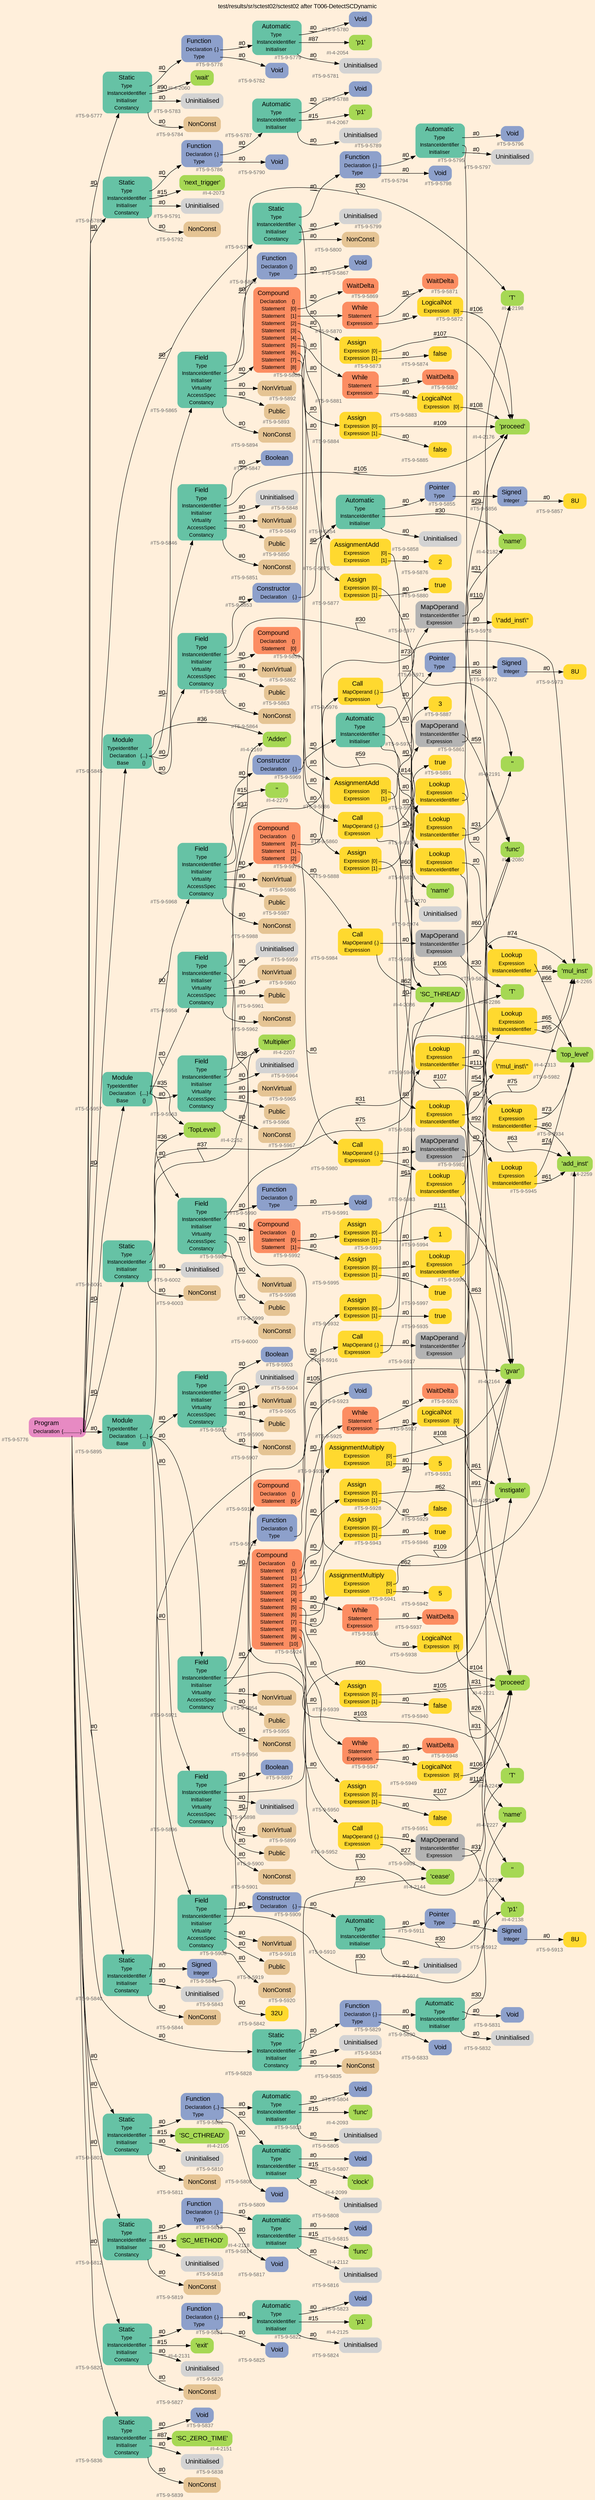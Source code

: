 digraph "test/results/sr/sctest02/sctest02 after T006-DetectSCDynamic" {
label = "test/results/sr/sctest02/sctest02 after T006-DetectSCDynamic"
labelloc = t
graph [
    rankdir = "LR"
    ranksep = 0.3
    bgcolor = antiquewhite1
    color = black
    fontcolor = black
    fontname = "Arial"
];
node [
    fontname = "Arial"
];
edge [
    fontname = "Arial"
];

// -------------------- node figure --------------------
// -------- block #T5-9-5776 ----------
"#T5-9-5776" [
    fillcolor = "/set28/4"
    xlabel = "#T5-9-5776"
    fontsize = "12"
    fontcolor = grey40
    shape = "plaintext"
    label = <<TABLE BORDER="0" CELLBORDER="0" CELLSPACING="0">
     <TR><TD><FONT COLOR="black" POINT-SIZE="15">Program</FONT></TD></TR>
     <TR><TD><FONT COLOR="black" POINT-SIZE="12">Declaration</FONT></TD><TD PORT="port0"><FONT COLOR="black" POINT-SIZE="12">{.............}</FONT></TD></TR>
    </TABLE>>
    style = "rounded,filled"
];

// -------- block #T5-9-5777 ----------
"#T5-9-5777" [
    fillcolor = "/set28/1"
    xlabel = "#T5-9-5777"
    fontsize = "12"
    fontcolor = grey40
    shape = "plaintext"
    label = <<TABLE BORDER="0" CELLBORDER="0" CELLSPACING="0">
     <TR><TD><FONT COLOR="black" POINT-SIZE="15">Static</FONT></TD></TR>
     <TR><TD><FONT COLOR="black" POINT-SIZE="12">Type</FONT></TD><TD PORT="port0"></TD></TR>
     <TR><TD><FONT COLOR="black" POINT-SIZE="12">InstanceIdentifier</FONT></TD><TD PORT="port1"></TD></TR>
     <TR><TD><FONT COLOR="black" POINT-SIZE="12">Initialiser</FONT></TD><TD PORT="port2"></TD></TR>
     <TR><TD><FONT COLOR="black" POINT-SIZE="12">Constancy</FONT></TD><TD PORT="port3"></TD></TR>
    </TABLE>>
    style = "rounded,filled"
];

// -------- block #T5-9-5778 ----------
"#T5-9-5778" [
    fillcolor = "/set28/3"
    xlabel = "#T5-9-5778"
    fontsize = "12"
    fontcolor = grey40
    shape = "plaintext"
    label = <<TABLE BORDER="0" CELLBORDER="0" CELLSPACING="0">
     <TR><TD><FONT COLOR="black" POINT-SIZE="15">Function</FONT></TD></TR>
     <TR><TD><FONT COLOR="black" POINT-SIZE="12">Declaration</FONT></TD><TD PORT="port0"><FONT COLOR="black" POINT-SIZE="12">{.}</FONT></TD></TR>
     <TR><TD><FONT COLOR="black" POINT-SIZE="12">Type</FONT></TD><TD PORT="port1"></TD></TR>
    </TABLE>>
    style = "rounded,filled"
];

// -------- block #T5-9-5779 ----------
"#T5-9-5779" [
    fillcolor = "/set28/1"
    xlabel = "#T5-9-5779"
    fontsize = "12"
    fontcolor = grey40
    shape = "plaintext"
    label = <<TABLE BORDER="0" CELLBORDER="0" CELLSPACING="0">
     <TR><TD><FONT COLOR="black" POINT-SIZE="15">Automatic</FONT></TD></TR>
     <TR><TD><FONT COLOR="black" POINT-SIZE="12">Type</FONT></TD><TD PORT="port0"></TD></TR>
     <TR><TD><FONT COLOR="black" POINT-SIZE="12">InstanceIdentifier</FONT></TD><TD PORT="port1"></TD></TR>
     <TR><TD><FONT COLOR="black" POINT-SIZE="12">Initialiser</FONT></TD><TD PORT="port2"></TD></TR>
    </TABLE>>
    style = "rounded,filled"
];

// -------- block #T5-9-5780 ----------
"#T5-9-5780" [
    fillcolor = "/set28/3"
    xlabel = "#T5-9-5780"
    fontsize = "12"
    fontcolor = grey40
    shape = "plaintext"
    label = <<TABLE BORDER="0" CELLBORDER="0" CELLSPACING="0">
     <TR><TD><FONT COLOR="black" POINT-SIZE="15">Void</FONT></TD></TR>
    </TABLE>>
    style = "rounded,filled"
];

// -------- block #I-4-2054 ----------
"#I-4-2054" [
    fillcolor = "/set28/5"
    xlabel = "#I-4-2054"
    fontsize = "12"
    fontcolor = grey40
    shape = "plaintext"
    label = <<TABLE BORDER="0" CELLBORDER="0" CELLSPACING="0">
     <TR><TD><FONT COLOR="black" POINT-SIZE="15">'p1'</FONT></TD></TR>
    </TABLE>>
    style = "rounded,filled"
];

// -------- block #T5-9-5781 ----------
"#T5-9-5781" [
    xlabel = "#T5-9-5781"
    fontsize = "12"
    fontcolor = grey40
    shape = "plaintext"
    label = <<TABLE BORDER="0" CELLBORDER="0" CELLSPACING="0">
     <TR><TD><FONT COLOR="black" POINT-SIZE="15">Uninitialised</FONT></TD></TR>
    </TABLE>>
    style = "rounded,filled"
];

// -------- block #T5-9-5782 ----------
"#T5-9-5782" [
    fillcolor = "/set28/3"
    xlabel = "#T5-9-5782"
    fontsize = "12"
    fontcolor = grey40
    shape = "plaintext"
    label = <<TABLE BORDER="0" CELLBORDER="0" CELLSPACING="0">
     <TR><TD><FONT COLOR="black" POINT-SIZE="15">Void</FONT></TD></TR>
    </TABLE>>
    style = "rounded,filled"
];

// -------- block #I-4-2060 ----------
"#I-4-2060" [
    fillcolor = "/set28/5"
    xlabel = "#I-4-2060"
    fontsize = "12"
    fontcolor = grey40
    shape = "plaintext"
    label = <<TABLE BORDER="0" CELLBORDER="0" CELLSPACING="0">
     <TR><TD><FONT COLOR="black" POINT-SIZE="15">'wait'</FONT></TD></TR>
    </TABLE>>
    style = "rounded,filled"
];

// -------- block #T5-9-5783 ----------
"#T5-9-5783" [
    xlabel = "#T5-9-5783"
    fontsize = "12"
    fontcolor = grey40
    shape = "plaintext"
    label = <<TABLE BORDER="0" CELLBORDER="0" CELLSPACING="0">
     <TR><TD><FONT COLOR="black" POINT-SIZE="15">Uninitialised</FONT></TD></TR>
    </TABLE>>
    style = "rounded,filled"
];

// -------- block #T5-9-5784 ----------
"#T5-9-5784" [
    fillcolor = "/set28/7"
    xlabel = "#T5-9-5784"
    fontsize = "12"
    fontcolor = grey40
    shape = "plaintext"
    label = <<TABLE BORDER="0" CELLBORDER="0" CELLSPACING="0">
     <TR><TD><FONT COLOR="black" POINT-SIZE="15">NonConst</FONT></TD></TR>
    </TABLE>>
    style = "rounded,filled"
];

// -------- block #T5-9-5785 ----------
"#T5-9-5785" [
    fillcolor = "/set28/1"
    xlabel = "#T5-9-5785"
    fontsize = "12"
    fontcolor = grey40
    shape = "plaintext"
    label = <<TABLE BORDER="0" CELLBORDER="0" CELLSPACING="0">
     <TR><TD><FONT COLOR="black" POINT-SIZE="15">Static</FONT></TD></TR>
     <TR><TD><FONT COLOR="black" POINT-SIZE="12">Type</FONT></TD><TD PORT="port0"></TD></TR>
     <TR><TD><FONT COLOR="black" POINT-SIZE="12">InstanceIdentifier</FONT></TD><TD PORT="port1"></TD></TR>
     <TR><TD><FONT COLOR="black" POINT-SIZE="12">Initialiser</FONT></TD><TD PORT="port2"></TD></TR>
     <TR><TD><FONT COLOR="black" POINT-SIZE="12">Constancy</FONT></TD><TD PORT="port3"></TD></TR>
    </TABLE>>
    style = "rounded,filled"
];

// -------- block #T5-9-5786 ----------
"#T5-9-5786" [
    fillcolor = "/set28/3"
    xlabel = "#T5-9-5786"
    fontsize = "12"
    fontcolor = grey40
    shape = "plaintext"
    label = <<TABLE BORDER="0" CELLBORDER="0" CELLSPACING="0">
     <TR><TD><FONT COLOR="black" POINT-SIZE="15">Function</FONT></TD></TR>
     <TR><TD><FONT COLOR="black" POINT-SIZE="12">Declaration</FONT></TD><TD PORT="port0"><FONT COLOR="black" POINT-SIZE="12">{.}</FONT></TD></TR>
     <TR><TD><FONT COLOR="black" POINT-SIZE="12">Type</FONT></TD><TD PORT="port1"></TD></TR>
    </TABLE>>
    style = "rounded,filled"
];

// -------- block #T5-9-5787 ----------
"#T5-9-5787" [
    fillcolor = "/set28/1"
    xlabel = "#T5-9-5787"
    fontsize = "12"
    fontcolor = grey40
    shape = "plaintext"
    label = <<TABLE BORDER="0" CELLBORDER="0" CELLSPACING="0">
     <TR><TD><FONT COLOR="black" POINT-SIZE="15">Automatic</FONT></TD></TR>
     <TR><TD><FONT COLOR="black" POINT-SIZE="12">Type</FONT></TD><TD PORT="port0"></TD></TR>
     <TR><TD><FONT COLOR="black" POINT-SIZE="12">InstanceIdentifier</FONT></TD><TD PORT="port1"></TD></TR>
     <TR><TD><FONT COLOR="black" POINT-SIZE="12">Initialiser</FONT></TD><TD PORT="port2"></TD></TR>
    </TABLE>>
    style = "rounded,filled"
];

// -------- block #T5-9-5788 ----------
"#T5-9-5788" [
    fillcolor = "/set28/3"
    xlabel = "#T5-9-5788"
    fontsize = "12"
    fontcolor = grey40
    shape = "plaintext"
    label = <<TABLE BORDER="0" CELLBORDER="0" CELLSPACING="0">
     <TR><TD><FONT COLOR="black" POINT-SIZE="15">Void</FONT></TD></TR>
    </TABLE>>
    style = "rounded,filled"
];

// -------- block #I-4-2067 ----------
"#I-4-2067" [
    fillcolor = "/set28/5"
    xlabel = "#I-4-2067"
    fontsize = "12"
    fontcolor = grey40
    shape = "plaintext"
    label = <<TABLE BORDER="0" CELLBORDER="0" CELLSPACING="0">
     <TR><TD><FONT COLOR="black" POINT-SIZE="15">'p1'</FONT></TD></TR>
    </TABLE>>
    style = "rounded,filled"
];

// -------- block #T5-9-5789 ----------
"#T5-9-5789" [
    xlabel = "#T5-9-5789"
    fontsize = "12"
    fontcolor = grey40
    shape = "plaintext"
    label = <<TABLE BORDER="0" CELLBORDER="0" CELLSPACING="0">
     <TR><TD><FONT COLOR="black" POINT-SIZE="15">Uninitialised</FONT></TD></TR>
    </TABLE>>
    style = "rounded,filled"
];

// -------- block #T5-9-5790 ----------
"#T5-9-5790" [
    fillcolor = "/set28/3"
    xlabel = "#T5-9-5790"
    fontsize = "12"
    fontcolor = grey40
    shape = "plaintext"
    label = <<TABLE BORDER="0" CELLBORDER="0" CELLSPACING="0">
     <TR><TD><FONT COLOR="black" POINT-SIZE="15">Void</FONT></TD></TR>
    </TABLE>>
    style = "rounded,filled"
];

// -------- block #I-4-2073 ----------
"#I-4-2073" [
    fillcolor = "/set28/5"
    xlabel = "#I-4-2073"
    fontsize = "12"
    fontcolor = grey40
    shape = "plaintext"
    label = <<TABLE BORDER="0" CELLBORDER="0" CELLSPACING="0">
     <TR><TD><FONT COLOR="black" POINT-SIZE="15">'next_trigger'</FONT></TD></TR>
    </TABLE>>
    style = "rounded,filled"
];

// -------- block #T5-9-5791 ----------
"#T5-9-5791" [
    xlabel = "#T5-9-5791"
    fontsize = "12"
    fontcolor = grey40
    shape = "plaintext"
    label = <<TABLE BORDER="0" CELLBORDER="0" CELLSPACING="0">
     <TR><TD><FONT COLOR="black" POINT-SIZE="15">Uninitialised</FONT></TD></TR>
    </TABLE>>
    style = "rounded,filled"
];

// -------- block #T5-9-5792 ----------
"#T5-9-5792" [
    fillcolor = "/set28/7"
    xlabel = "#T5-9-5792"
    fontsize = "12"
    fontcolor = grey40
    shape = "plaintext"
    label = <<TABLE BORDER="0" CELLBORDER="0" CELLSPACING="0">
     <TR><TD><FONT COLOR="black" POINT-SIZE="15">NonConst</FONT></TD></TR>
    </TABLE>>
    style = "rounded,filled"
];

// -------- block #T5-9-5793 ----------
"#T5-9-5793" [
    fillcolor = "/set28/1"
    xlabel = "#T5-9-5793"
    fontsize = "12"
    fontcolor = grey40
    shape = "plaintext"
    label = <<TABLE BORDER="0" CELLBORDER="0" CELLSPACING="0">
     <TR><TD><FONT COLOR="black" POINT-SIZE="15">Static</FONT></TD></TR>
     <TR><TD><FONT COLOR="black" POINT-SIZE="12">Type</FONT></TD><TD PORT="port0"></TD></TR>
     <TR><TD><FONT COLOR="black" POINT-SIZE="12">InstanceIdentifier</FONT></TD><TD PORT="port1"></TD></TR>
     <TR><TD><FONT COLOR="black" POINT-SIZE="12">Initialiser</FONT></TD><TD PORT="port2"></TD></TR>
     <TR><TD><FONT COLOR="black" POINT-SIZE="12">Constancy</FONT></TD><TD PORT="port3"></TD></TR>
    </TABLE>>
    style = "rounded,filled"
];

// -------- block #T5-9-5794 ----------
"#T5-9-5794" [
    fillcolor = "/set28/3"
    xlabel = "#T5-9-5794"
    fontsize = "12"
    fontcolor = grey40
    shape = "plaintext"
    label = <<TABLE BORDER="0" CELLBORDER="0" CELLSPACING="0">
     <TR><TD><FONT COLOR="black" POINT-SIZE="15">Function</FONT></TD></TR>
     <TR><TD><FONT COLOR="black" POINT-SIZE="12">Declaration</FONT></TD><TD PORT="port0"><FONT COLOR="black" POINT-SIZE="12">{.}</FONT></TD></TR>
     <TR><TD><FONT COLOR="black" POINT-SIZE="12">Type</FONT></TD><TD PORT="port1"></TD></TR>
    </TABLE>>
    style = "rounded,filled"
];

// -------- block #T5-9-5795 ----------
"#T5-9-5795" [
    fillcolor = "/set28/1"
    xlabel = "#T5-9-5795"
    fontsize = "12"
    fontcolor = grey40
    shape = "plaintext"
    label = <<TABLE BORDER="0" CELLBORDER="0" CELLSPACING="0">
     <TR><TD><FONT COLOR="black" POINT-SIZE="15">Automatic</FONT></TD></TR>
     <TR><TD><FONT COLOR="black" POINT-SIZE="12">Type</FONT></TD><TD PORT="port0"></TD></TR>
     <TR><TD><FONT COLOR="black" POINT-SIZE="12">InstanceIdentifier</FONT></TD><TD PORT="port1"></TD></TR>
     <TR><TD><FONT COLOR="black" POINT-SIZE="12">Initialiser</FONT></TD><TD PORT="port2"></TD></TR>
    </TABLE>>
    style = "rounded,filled"
];

// -------- block #T5-9-5796 ----------
"#T5-9-5796" [
    fillcolor = "/set28/3"
    xlabel = "#T5-9-5796"
    fontsize = "12"
    fontcolor = grey40
    shape = "plaintext"
    label = <<TABLE BORDER="0" CELLBORDER="0" CELLSPACING="0">
     <TR><TD><FONT COLOR="black" POINT-SIZE="15">Void</FONT></TD></TR>
    </TABLE>>
    style = "rounded,filled"
];

// -------- block #I-4-2080 ----------
"#I-4-2080" [
    fillcolor = "/set28/5"
    xlabel = "#I-4-2080"
    fontsize = "12"
    fontcolor = grey40
    shape = "plaintext"
    label = <<TABLE BORDER="0" CELLBORDER="0" CELLSPACING="0">
     <TR><TD><FONT COLOR="black" POINT-SIZE="15">'func'</FONT></TD></TR>
    </TABLE>>
    style = "rounded,filled"
];

// -------- block #T5-9-5797 ----------
"#T5-9-5797" [
    xlabel = "#T5-9-5797"
    fontsize = "12"
    fontcolor = grey40
    shape = "plaintext"
    label = <<TABLE BORDER="0" CELLBORDER="0" CELLSPACING="0">
     <TR><TD><FONT COLOR="black" POINT-SIZE="15">Uninitialised</FONT></TD></TR>
    </TABLE>>
    style = "rounded,filled"
];

// -------- block #T5-9-5798 ----------
"#T5-9-5798" [
    fillcolor = "/set28/3"
    xlabel = "#T5-9-5798"
    fontsize = "12"
    fontcolor = grey40
    shape = "plaintext"
    label = <<TABLE BORDER="0" CELLBORDER="0" CELLSPACING="0">
     <TR><TD><FONT COLOR="black" POINT-SIZE="15">Void</FONT></TD></TR>
    </TABLE>>
    style = "rounded,filled"
];

// -------- block #I-4-2086 ----------
"#I-4-2086" [
    fillcolor = "/set28/5"
    xlabel = "#I-4-2086"
    fontsize = "12"
    fontcolor = grey40
    shape = "plaintext"
    label = <<TABLE BORDER="0" CELLBORDER="0" CELLSPACING="0">
     <TR><TD><FONT COLOR="black" POINT-SIZE="15">'SC_THREAD'</FONT></TD></TR>
    </TABLE>>
    style = "rounded,filled"
];

// -------- block #T5-9-5799 ----------
"#T5-9-5799" [
    xlabel = "#T5-9-5799"
    fontsize = "12"
    fontcolor = grey40
    shape = "plaintext"
    label = <<TABLE BORDER="0" CELLBORDER="0" CELLSPACING="0">
     <TR><TD><FONT COLOR="black" POINT-SIZE="15">Uninitialised</FONT></TD></TR>
    </TABLE>>
    style = "rounded,filled"
];

// -------- block #T5-9-5800 ----------
"#T5-9-5800" [
    fillcolor = "/set28/7"
    xlabel = "#T5-9-5800"
    fontsize = "12"
    fontcolor = grey40
    shape = "plaintext"
    label = <<TABLE BORDER="0" CELLBORDER="0" CELLSPACING="0">
     <TR><TD><FONT COLOR="black" POINT-SIZE="15">NonConst</FONT></TD></TR>
    </TABLE>>
    style = "rounded,filled"
];

// -------- block #T5-9-5801 ----------
"#T5-9-5801" [
    fillcolor = "/set28/1"
    xlabel = "#T5-9-5801"
    fontsize = "12"
    fontcolor = grey40
    shape = "plaintext"
    label = <<TABLE BORDER="0" CELLBORDER="0" CELLSPACING="0">
     <TR><TD><FONT COLOR="black" POINT-SIZE="15">Static</FONT></TD></TR>
     <TR><TD><FONT COLOR="black" POINT-SIZE="12">Type</FONT></TD><TD PORT="port0"></TD></TR>
     <TR><TD><FONT COLOR="black" POINT-SIZE="12">InstanceIdentifier</FONT></TD><TD PORT="port1"></TD></TR>
     <TR><TD><FONT COLOR="black" POINT-SIZE="12">Initialiser</FONT></TD><TD PORT="port2"></TD></TR>
     <TR><TD><FONT COLOR="black" POINT-SIZE="12">Constancy</FONT></TD><TD PORT="port3"></TD></TR>
    </TABLE>>
    style = "rounded,filled"
];

// -------- block #T5-9-5802 ----------
"#T5-9-5802" [
    fillcolor = "/set28/3"
    xlabel = "#T5-9-5802"
    fontsize = "12"
    fontcolor = grey40
    shape = "plaintext"
    label = <<TABLE BORDER="0" CELLBORDER="0" CELLSPACING="0">
     <TR><TD><FONT COLOR="black" POINT-SIZE="15">Function</FONT></TD></TR>
     <TR><TD><FONT COLOR="black" POINT-SIZE="12">Declaration</FONT></TD><TD PORT="port0"><FONT COLOR="black" POINT-SIZE="12">{..}</FONT></TD></TR>
     <TR><TD><FONT COLOR="black" POINT-SIZE="12">Type</FONT></TD><TD PORT="port1"></TD></TR>
    </TABLE>>
    style = "rounded,filled"
];

// -------- block #T5-9-5803 ----------
"#T5-9-5803" [
    fillcolor = "/set28/1"
    xlabel = "#T5-9-5803"
    fontsize = "12"
    fontcolor = grey40
    shape = "plaintext"
    label = <<TABLE BORDER="0" CELLBORDER="0" CELLSPACING="0">
     <TR><TD><FONT COLOR="black" POINT-SIZE="15">Automatic</FONT></TD></TR>
     <TR><TD><FONT COLOR="black" POINT-SIZE="12">Type</FONT></TD><TD PORT="port0"></TD></TR>
     <TR><TD><FONT COLOR="black" POINT-SIZE="12">InstanceIdentifier</FONT></TD><TD PORT="port1"></TD></TR>
     <TR><TD><FONT COLOR="black" POINT-SIZE="12">Initialiser</FONT></TD><TD PORT="port2"></TD></TR>
    </TABLE>>
    style = "rounded,filled"
];

// -------- block #T5-9-5804 ----------
"#T5-9-5804" [
    fillcolor = "/set28/3"
    xlabel = "#T5-9-5804"
    fontsize = "12"
    fontcolor = grey40
    shape = "plaintext"
    label = <<TABLE BORDER="0" CELLBORDER="0" CELLSPACING="0">
     <TR><TD><FONT COLOR="black" POINT-SIZE="15">Void</FONT></TD></TR>
    </TABLE>>
    style = "rounded,filled"
];

// -------- block #I-4-2093 ----------
"#I-4-2093" [
    fillcolor = "/set28/5"
    xlabel = "#I-4-2093"
    fontsize = "12"
    fontcolor = grey40
    shape = "plaintext"
    label = <<TABLE BORDER="0" CELLBORDER="0" CELLSPACING="0">
     <TR><TD><FONT COLOR="black" POINT-SIZE="15">'func'</FONT></TD></TR>
    </TABLE>>
    style = "rounded,filled"
];

// -------- block #T5-9-5805 ----------
"#T5-9-5805" [
    xlabel = "#T5-9-5805"
    fontsize = "12"
    fontcolor = grey40
    shape = "plaintext"
    label = <<TABLE BORDER="0" CELLBORDER="0" CELLSPACING="0">
     <TR><TD><FONT COLOR="black" POINT-SIZE="15">Uninitialised</FONT></TD></TR>
    </TABLE>>
    style = "rounded,filled"
];

// -------- block #T5-9-5806 ----------
"#T5-9-5806" [
    fillcolor = "/set28/1"
    xlabel = "#T5-9-5806"
    fontsize = "12"
    fontcolor = grey40
    shape = "plaintext"
    label = <<TABLE BORDER="0" CELLBORDER="0" CELLSPACING="0">
     <TR><TD><FONT COLOR="black" POINT-SIZE="15">Automatic</FONT></TD></TR>
     <TR><TD><FONT COLOR="black" POINT-SIZE="12">Type</FONT></TD><TD PORT="port0"></TD></TR>
     <TR><TD><FONT COLOR="black" POINT-SIZE="12">InstanceIdentifier</FONT></TD><TD PORT="port1"></TD></TR>
     <TR><TD><FONT COLOR="black" POINT-SIZE="12">Initialiser</FONT></TD><TD PORT="port2"></TD></TR>
    </TABLE>>
    style = "rounded,filled"
];

// -------- block #T5-9-5807 ----------
"#T5-9-5807" [
    fillcolor = "/set28/3"
    xlabel = "#T5-9-5807"
    fontsize = "12"
    fontcolor = grey40
    shape = "plaintext"
    label = <<TABLE BORDER="0" CELLBORDER="0" CELLSPACING="0">
     <TR><TD><FONT COLOR="black" POINT-SIZE="15">Void</FONT></TD></TR>
    </TABLE>>
    style = "rounded,filled"
];

// -------- block #I-4-2099 ----------
"#I-4-2099" [
    fillcolor = "/set28/5"
    xlabel = "#I-4-2099"
    fontsize = "12"
    fontcolor = grey40
    shape = "plaintext"
    label = <<TABLE BORDER="0" CELLBORDER="0" CELLSPACING="0">
     <TR><TD><FONT COLOR="black" POINT-SIZE="15">'clock'</FONT></TD></TR>
    </TABLE>>
    style = "rounded,filled"
];

// -------- block #T5-9-5808 ----------
"#T5-9-5808" [
    xlabel = "#T5-9-5808"
    fontsize = "12"
    fontcolor = grey40
    shape = "plaintext"
    label = <<TABLE BORDER="0" CELLBORDER="0" CELLSPACING="0">
     <TR><TD><FONT COLOR="black" POINT-SIZE="15">Uninitialised</FONT></TD></TR>
    </TABLE>>
    style = "rounded,filled"
];

// -------- block #T5-9-5809 ----------
"#T5-9-5809" [
    fillcolor = "/set28/3"
    xlabel = "#T5-9-5809"
    fontsize = "12"
    fontcolor = grey40
    shape = "plaintext"
    label = <<TABLE BORDER="0" CELLBORDER="0" CELLSPACING="0">
     <TR><TD><FONT COLOR="black" POINT-SIZE="15">Void</FONT></TD></TR>
    </TABLE>>
    style = "rounded,filled"
];

// -------- block #I-4-2105 ----------
"#I-4-2105" [
    fillcolor = "/set28/5"
    xlabel = "#I-4-2105"
    fontsize = "12"
    fontcolor = grey40
    shape = "plaintext"
    label = <<TABLE BORDER="0" CELLBORDER="0" CELLSPACING="0">
     <TR><TD><FONT COLOR="black" POINT-SIZE="15">'SC_CTHREAD'</FONT></TD></TR>
    </TABLE>>
    style = "rounded,filled"
];

// -------- block #T5-9-5810 ----------
"#T5-9-5810" [
    xlabel = "#T5-9-5810"
    fontsize = "12"
    fontcolor = grey40
    shape = "plaintext"
    label = <<TABLE BORDER="0" CELLBORDER="0" CELLSPACING="0">
     <TR><TD><FONT COLOR="black" POINT-SIZE="15">Uninitialised</FONT></TD></TR>
    </TABLE>>
    style = "rounded,filled"
];

// -------- block #T5-9-5811 ----------
"#T5-9-5811" [
    fillcolor = "/set28/7"
    xlabel = "#T5-9-5811"
    fontsize = "12"
    fontcolor = grey40
    shape = "plaintext"
    label = <<TABLE BORDER="0" CELLBORDER="0" CELLSPACING="0">
     <TR><TD><FONT COLOR="black" POINT-SIZE="15">NonConst</FONT></TD></TR>
    </TABLE>>
    style = "rounded,filled"
];

// -------- block #T5-9-5812 ----------
"#T5-9-5812" [
    fillcolor = "/set28/1"
    xlabel = "#T5-9-5812"
    fontsize = "12"
    fontcolor = grey40
    shape = "plaintext"
    label = <<TABLE BORDER="0" CELLBORDER="0" CELLSPACING="0">
     <TR><TD><FONT COLOR="black" POINT-SIZE="15">Static</FONT></TD></TR>
     <TR><TD><FONT COLOR="black" POINT-SIZE="12">Type</FONT></TD><TD PORT="port0"></TD></TR>
     <TR><TD><FONT COLOR="black" POINT-SIZE="12">InstanceIdentifier</FONT></TD><TD PORT="port1"></TD></TR>
     <TR><TD><FONT COLOR="black" POINT-SIZE="12">Initialiser</FONT></TD><TD PORT="port2"></TD></TR>
     <TR><TD><FONT COLOR="black" POINT-SIZE="12">Constancy</FONT></TD><TD PORT="port3"></TD></TR>
    </TABLE>>
    style = "rounded,filled"
];

// -------- block #T5-9-5813 ----------
"#T5-9-5813" [
    fillcolor = "/set28/3"
    xlabel = "#T5-9-5813"
    fontsize = "12"
    fontcolor = grey40
    shape = "plaintext"
    label = <<TABLE BORDER="0" CELLBORDER="0" CELLSPACING="0">
     <TR><TD><FONT COLOR="black" POINT-SIZE="15">Function</FONT></TD></TR>
     <TR><TD><FONT COLOR="black" POINT-SIZE="12">Declaration</FONT></TD><TD PORT="port0"><FONT COLOR="black" POINT-SIZE="12">{.}</FONT></TD></TR>
     <TR><TD><FONT COLOR="black" POINT-SIZE="12">Type</FONT></TD><TD PORT="port1"></TD></TR>
    </TABLE>>
    style = "rounded,filled"
];

// -------- block #T5-9-5814 ----------
"#T5-9-5814" [
    fillcolor = "/set28/1"
    xlabel = "#T5-9-5814"
    fontsize = "12"
    fontcolor = grey40
    shape = "plaintext"
    label = <<TABLE BORDER="0" CELLBORDER="0" CELLSPACING="0">
     <TR><TD><FONT COLOR="black" POINT-SIZE="15">Automatic</FONT></TD></TR>
     <TR><TD><FONT COLOR="black" POINT-SIZE="12">Type</FONT></TD><TD PORT="port0"></TD></TR>
     <TR><TD><FONT COLOR="black" POINT-SIZE="12">InstanceIdentifier</FONT></TD><TD PORT="port1"></TD></TR>
     <TR><TD><FONT COLOR="black" POINT-SIZE="12">Initialiser</FONT></TD><TD PORT="port2"></TD></TR>
    </TABLE>>
    style = "rounded,filled"
];

// -------- block #T5-9-5815 ----------
"#T5-9-5815" [
    fillcolor = "/set28/3"
    xlabel = "#T5-9-5815"
    fontsize = "12"
    fontcolor = grey40
    shape = "plaintext"
    label = <<TABLE BORDER="0" CELLBORDER="0" CELLSPACING="0">
     <TR><TD><FONT COLOR="black" POINT-SIZE="15">Void</FONT></TD></TR>
    </TABLE>>
    style = "rounded,filled"
];

// -------- block #I-4-2112 ----------
"#I-4-2112" [
    fillcolor = "/set28/5"
    xlabel = "#I-4-2112"
    fontsize = "12"
    fontcolor = grey40
    shape = "plaintext"
    label = <<TABLE BORDER="0" CELLBORDER="0" CELLSPACING="0">
     <TR><TD><FONT COLOR="black" POINT-SIZE="15">'func'</FONT></TD></TR>
    </TABLE>>
    style = "rounded,filled"
];

// -------- block #T5-9-5816 ----------
"#T5-9-5816" [
    xlabel = "#T5-9-5816"
    fontsize = "12"
    fontcolor = grey40
    shape = "plaintext"
    label = <<TABLE BORDER="0" CELLBORDER="0" CELLSPACING="0">
     <TR><TD><FONT COLOR="black" POINT-SIZE="15">Uninitialised</FONT></TD></TR>
    </TABLE>>
    style = "rounded,filled"
];

// -------- block #T5-9-5817 ----------
"#T5-9-5817" [
    fillcolor = "/set28/3"
    xlabel = "#T5-9-5817"
    fontsize = "12"
    fontcolor = grey40
    shape = "plaintext"
    label = <<TABLE BORDER="0" CELLBORDER="0" CELLSPACING="0">
     <TR><TD><FONT COLOR="black" POINT-SIZE="15">Void</FONT></TD></TR>
    </TABLE>>
    style = "rounded,filled"
];

// -------- block #I-4-2118 ----------
"#I-4-2118" [
    fillcolor = "/set28/5"
    xlabel = "#I-4-2118"
    fontsize = "12"
    fontcolor = grey40
    shape = "plaintext"
    label = <<TABLE BORDER="0" CELLBORDER="0" CELLSPACING="0">
     <TR><TD><FONT COLOR="black" POINT-SIZE="15">'SC_METHOD'</FONT></TD></TR>
    </TABLE>>
    style = "rounded,filled"
];

// -------- block #T5-9-5818 ----------
"#T5-9-5818" [
    xlabel = "#T5-9-5818"
    fontsize = "12"
    fontcolor = grey40
    shape = "plaintext"
    label = <<TABLE BORDER="0" CELLBORDER="0" CELLSPACING="0">
     <TR><TD><FONT COLOR="black" POINT-SIZE="15">Uninitialised</FONT></TD></TR>
    </TABLE>>
    style = "rounded,filled"
];

// -------- block #T5-9-5819 ----------
"#T5-9-5819" [
    fillcolor = "/set28/7"
    xlabel = "#T5-9-5819"
    fontsize = "12"
    fontcolor = grey40
    shape = "plaintext"
    label = <<TABLE BORDER="0" CELLBORDER="0" CELLSPACING="0">
     <TR><TD><FONT COLOR="black" POINT-SIZE="15">NonConst</FONT></TD></TR>
    </TABLE>>
    style = "rounded,filled"
];

// -------- block #T5-9-5820 ----------
"#T5-9-5820" [
    fillcolor = "/set28/1"
    xlabel = "#T5-9-5820"
    fontsize = "12"
    fontcolor = grey40
    shape = "plaintext"
    label = <<TABLE BORDER="0" CELLBORDER="0" CELLSPACING="0">
     <TR><TD><FONT COLOR="black" POINT-SIZE="15">Static</FONT></TD></TR>
     <TR><TD><FONT COLOR="black" POINT-SIZE="12">Type</FONT></TD><TD PORT="port0"></TD></TR>
     <TR><TD><FONT COLOR="black" POINT-SIZE="12">InstanceIdentifier</FONT></TD><TD PORT="port1"></TD></TR>
     <TR><TD><FONT COLOR="black" POINT-SIZE="12">Initialiser</FONT></TD><TD PORT="port2"></TD></TR>
     <TR><TD><FONT COLOR="black" POINT-SIZE="12">Constancy</FONT></TD><TD PORT="port3"></TD></TR>
    </TABLE>>
    style = "rounded,filled"
];

// -------- block #T5-9-5821 ----------
"#T5-9-5821" [
    fillcolor = "/set28/3"
    xlabel = "#T5-9-5821"
    fontsize = "12"
    fontcolor = grey40
    shape = "plaintext"
    label = <<TABLE BORDER="0" CELLBORDER="0" CELLSPACING="0">
     <TR><TD><FONT COLOR="black" POINT-SIZE="15">Function</FONT></TD></TR>
     <TR><TD><FONT COLOR="black" POINT-SIZE="12">Declaration</FONT></TD><TD PORT="port0"><FONT COLOR="black" POINT-SIZE="12">{.}</FONT></TD></TR>
     <TR><TD><FONT COLOR="black" POINT-SIZE="12">Type</FONT></TD><TD PORT="port1"></TD></TR>
    </TABLE>>
    style = "rounded,filled"
];

// -------- block #T5-9-5822 ----------
"#T5-9-5822" [
    fillcolor = "/set28/1"
    xlabel = "#T5-9-5822"
    fontsize = "12"
    fontcolor = grey40
    shape = "plaintext"
    label = <<TABLE BORDER="0" CELLBORDER="0" CELLSPACING="0">
     <TR><TD><FONT COLOR="black" POINT-SIZE="15">Automatic</FONT></TD></TR>
     <TR><TD><FONT COLOR="black" POINT-SIZE="12">Type</FONT></TD><TD PORT="port0"></TD></TR>
     <TR><TD><FONT COLOR="black" POINT-SIZE="12">InstanceIdentifier</FONT></TD><TD PORT="port1"></TD></TR>
     <TR><TD><FONT COLOR="black" POINT-SIZE="12">Initialiser</FONT></TD><TD PORT="port2"></TD></TR>
    </TABLE>>
    style = "rounded,filled"
];

// -------- block #T5-9-5823 ----------
"#T5-9-5823" [
    fillcolor = "/set28/3"
    xlabel = "#T5-9-5823"
    fontsize = "12"
    fontcolor = grey40
    shape = "plaintext"
    label = <<TABLE BORDER="0" CELLBORDER="0" CELLSPACING="0">
     <TR><TD><FONT COLOR="black" POINT-SIZE="15">Void</FONT></TD></TR>
    </TABLE>>
    style = "rounded,filled"
];

// -------- block #I-4-2125 ----------
"#I-4-2125" [
    fillcolor = "/set28/5"
    xlabel = "#I-4-2125"
    fontsize = "12"
    fontcolor = grey40
    shape = "plaintext"
    label = <<TABLE BORDER="0" CELLBORDER="0" CELLSPACING="0">
     <TR><TD><FONT COLOR="black" POINT-SIZE="15">'p1'</FONT></TD></TR>
    </TABLE>>
    style = "rounded,filled"
];

// -------- block #T5-9-5824 ----------
"#T5-9-5824" [
    xlabel = "#T5-9-5824"
    fontsize = "12"
    fontcolor = grey40
    shape = "plaintext"
    label = <<TABLE BORDER="0" CELLBORDER="0" CELLSPACING="0">
     <TR><TD><FONT COLOR="black" POINT-SIZE="15">Uninitialised</FONT></TD></TR>
    </TABLE>>
    style = "rounded,filled"
];

// -------- block #T5-9-5825 ----------
"#T5-9-5825" [
    fillcolor = "/set28/3"
    xlabel = "#T5-9-5825"
    fontsize = "12"
    fontcolor = grey40
    shape = "plaintext"
    label = <<TABLE BORDER="0" CELLBORDER="0" CELLSPACING="0">
     <TR><TD><FONT COLOR="black" POINT-SIZE="15">Void</FONT></TD></TR>
    </TABLE>>
    style = "rounded,filled"
];

// -------- block #I-4-2131 ----------
"#I-4-2131" [
    fillcolor = "/set28/5"
    xlabel = "#I-4-2131"
    fontsize = "12"
    fontcolor = grey40
    shape = "plaintext"
    label = <<TABLE BORDER="0" CELLBORDER="0" CELLSPACING="0">
     <TR><TD><FONT COLOR="black" POINT-SIZE="15">'exit'</FONT></TD></TR>
    </TABLE>>
    style = "rounded,filled"
];

// -------- block #T5-9-5826 ----------
"#T5-9-5826" [
    xlabel = "#T5-9-5826"
    fontsize = "12"
    fontcolor = grey40
    shape = "plaintext"
    label = <<TABLE BORDER="0" CELLBORDER="0" CELLSPACING="0">
     <TR><TD><FONT COLOR="black" POINT-SIZE="15">Uninitialised</FONT></TD></TR>
    </TABLE>>
    style = "rounded,filled"
];

// -------- block #T5-9-5827 ----------
"#T5-9-5827" [
    fillcolor = "/set28/7"
    xlabel = "#T5-9-5827"
    fontsize = "12"
    fontcolor = grey40
    shape = "plaintext"
    label = <<TABLE BORDER="0" CELLBORDER="0" CELLSPACING="0">
     <TR><TD><FONT COLOR="black" POINT-SIZE="15">NonConst</FONT></TD></TR>
    </TABLE>>
    style = "rounded,filled"
];

// -------- block #T5-9-5828 ----------
"#T5-9-5828" [
    fillcolor = "/set28/1"
    xlabel = "#T5-9-5828"
    fontsize = "12"
    fontcolor = grey40
    shape = "plaintext"
    label = <<TABLE BORDER="0" CELLBORDER="0" CELLSPACING="0">
     <TR><TD><FONT COLOR="black" POINT-SIZE="15">Static</FONT></TD></TR>
     <TR><TD><FONT COLOR="black" POINT-SIZE="12">Type</FONT></TD><TD PORT="port0"></TD></TR>
     <TR><TD><FONT COLOR="black" POINT-SIZE="12">InstanceIdentifier</FONT></TD><TD PORT="port1"></TD></TR>
     <TR><TD><FONT COLOR="black" POINT-SIZE="12">Initialiser</FONT></TD><TD PORT="port2"></TD></TR>
     <TR><TD><FONT COLOR="black" POINT-SIZE="12">Constancy</FONT></TD><TD PORT="port3"></TD></TR>
    </TABLE>>
    style = "rounded,filled"
];

// -------- block #T5-9-5829 ----------
"#T5-9-5829" [
    fillcolor = "/set28/3"
    xlabel = "#T5-9-5829"
    fontsize = "12"
    fontcolor = grey40
    shape = "plaintext"
    label = <<TABLE BORDER="0" CELLBORDER="0" CELLSPACING="0">
     <TR><TD><FONT COLOR="black" POINT-SIZE="15">Function</FONT></TD></TR>
     <TR><TD><FONT COLOR="black" POINT-SIZE="12">Declaration</FONT></TD><TD PORT="port0"><FONT COLOR="black" POINT-SIZE="12">{.}</FONT></TD></TR>
     <TR><TD><FONT COLOR="black" POINT-SIZE="12">Type</FONT></TD><TD PORT="port1"></TD></TR>
    </TABLE>>
    style = "rounded,filled"
];

// -------- block #T5-9-5830 ----------
"#T5-9-5830" [
    fillcolor = "/set28/1"
    xlabel = "#T5-9-5830"
    fontsize = "12"
    fontcolor = grey40
    shape = "plaintext"
    label = <<TABLE BORDER="0" CELLBORDER="0" CELLSPACING="0">
     <TR><TD><FONT COLOR="black" POINT-SIZE="15">Automatic</FONT></TD></TR>
     <TR><TD><FONT COLOR="black" POINT-SIZE="12">Type</FONT></TD><TD PORT="port0"></TD></TR>
     <TR><TD><FONT COLOR="black" POINT-SIZE="12">InstanceIdentifier</FONT></TD><TD PORT="port1"></TD></TR>
     <TR><TD><FONT COLOR="black" POINT-SIZE="12">Initialiser</FONT></TD><TD PORT="port2"></TD></TR>
    </TABLE>>
    style = "rounded,filled"
];

// -------- block #T5-9-5831 ----------
"#T5-9-5831" [
    fillcolor = "/set28/3"
    xlabel = "#T5-9-5831"
    fontsize = "12"
    fontcolor = grey40
    shape = "plaintext"
    label = <<TABLE BORDER="0" CELLBORDER="0" CELLSPACING="0">
     <TR><TD><FONT COLOR="black" POINT-SIZE="15">Void</FONT></TD></TR>
    </TABLE>>
    style = "rounded,filled"
];

// -------- block #I-4-2138 ----------
"#I-4-2138" [
    fillcolor = "/set28/5"
    xlabel = "#I-4-2138"
    fontsize = "12"
    fontcolor = grey40
    shape = "plaintext"
    label = <<TABLE BORDER="0" CELLBORDER="0" CELLSPACING="0">
     <TR><TD><FONT COLOR="black" POINT-SIZE="15">'p1'</FONT></TD></TR>
    </TABLE>>
    style = "rounded,filled"
];

// -------- block #T5-9-5832 ----------
"#T5-9-5832" [
    xlabel = "#T5-9-5832"
    fontsize = "12"
    fontcolor = grey40
    shape = "plaintext"
    label = <<TABLE BORDER="0" CELLBORDER="0" CELLSPACING="0">
     <TR><TD><FONT COLOR="black" POINT-SIZE="15">Uninitialised</FONT></TD></TR>
    </TABLE>>
    style = "rounded,filled"
];

// -------- block #T5-9-5833 ----------
"#T5-9-5833" [
    fillcolor = "/set28/3"
    xlabel = "#T5-9-5833"
    fontsize = "12"
    fontcolor = grey40
    shape = "plaintext"
    label = <<TABLE BORDER="0" CELLBORDER="0" CELLSPACING="0">
     <TR><TD><FONT COLOR="black" POINT-SIZE="15">Void</FONT></TD></TR>
    </TABLE>>
    style = "rounded,filled"
];

// -------- block #I-4-2144 ----------
"#I-4-2144" [
    fillcolor = "/set28/5"
    xlabel = "#I-4-2144"
    fontsize = "12"
    fontcolor = grey40
    shape = "plaintext"
    label = <<TABLE BORDER="0" CELLBORDER="0" CELLSPACING="0">
     <TR><TD><FONT COLOR="black" POINT-SIZE="15">'cease'</FONT></TD></TR>
    </TABLE>>
    style = "rounded,filled"
];

// -------- block #T5-9-5834 ----------
"#T5-9-5834" [
    xlabel = "#T5-9-5834"
    fontsize = "12"
    fontcolor = grey40
    shape = "plaintext"
    label = <<TABLE BORDER="0" CELLBORDER="0" CELLSPACING="0">
     <TR><TD><FONT COLOR="black" POINT-SIZE="15">Uninitialised</FONT></TD></TR>
    </TABLE>>
    style = "rounded,filled"
];

// -------- block #T5-9-5835 ----------
"#T5-9-5835" [
    fillcolor = "/set28/7"
    xlabel = "#T5-9-5835"
    fontsize = "12"
    fontcolor = grey40
    shape = "plaintext"
    label = <<TABLE BORDER="0" CELLBORDER="0" CELLSPACING="0">
     <TR><TD><FONT COLOR="black" POINT-SIZE="15">NonConst</FONT></TD></TR>
    </TABLE>>
    style = "rounded,filled"
];

// -------- block #T5-9-5836 ----------
"#T5-9-5836" [
    fillcolor = "/set28/1"
    xlabel = "#T5-9-5836"
    fontsize = "12"
    fontcolor = grey40
    shape = "plaintext"
    label = <<TABLE BORDER="0" CELLBORDER="0" CELLSPACING="0">
     <TR><TD><FONT COLOR="black" POINT-SIZE="15">Static</FONT></TD></TR>
     <TR><TD><FONT COLOR="black" POINT-SIZE="12">Type</FONT></TD><TD PORT="port0"></TD></TR>
     <TR><TD><FONT COLOR="black" POINT-SIZE="12">InstanceIdentifier</FONT></TD><TD PORT="port1"></TD></TR>
     <TR><TD><FONT COLOR="black" POINT-SIZE="12">Initialiser</FONT></TD><TD PORT="port2"></TD></TR>
     <TR><TD><FONT COLOR="black" POINT-SIZE="12">Constancy</FONT></TD><TD PORT="port3"></TD></TR>
    </TABLE>>
    style = "rounded,filled"
];

// -------- block #T5-9-5837 ----------
"#T5-9-5837" [
    fillcolor = "/set28/3"
    xlabel = "#T5-9-5837"
    fontsize = "12"
    fontcolor = grey40
    shape = "plaintext"
    label = <<TABLE BORDER="0" CELLBORDER="0" CELLSPACING="0">
     <TR><TD><FONT COLOR="black" POINT-SIZE="15">Void</FONT></TD></TR>
    </TABLE>>
    style = "rounded,filled"
];

// -------- block #I-4-2151 ----------
"#I-4-2151" [
    fillcolor = "/set28/5"
    xlabel = "#I-4-2151"
    fontsize = "12"
    fontcolor = grey40
    shape = "plaintext"
    label = <<TABLE BORDER="0" CELLBORDER="0" CELLSPACING="0">
     <TR><TD><FONT COLOR="black" POINT-SIZE="15">'SC_ZERO_TIME'</FONT></TD></TR>
    </TABLE>>
    style = "rounded,filled"
];

// -------- block #T5-9-5838 ----------
"#T5-9-5838" [
    xlabel = "#T5-9-5838"
    fontsize = "12"
    fontcolor = grey40
    shape = "plaintext"
    label = <<TABLE BORDER="0" CELLBORDER="0" CELLSPACING="0">
     <TR><TD><FONT COLOR="black" POINT-SIZE="15">Uninitialised</FONT></TD></TR>
    </TABLE>>
    style = "rounded,filled"
];

// -------- block #T5-9-5839 ----------
"#T5-9-5839" [
    fillcolor = "/set28/7"
    xlabel = "#T5-9-5839"
    fontsize = "12"
    fontcolor = grey40
    shape = "plaintext"
    label = <<TABLE BORDER="0" CELLBORDER="0" CELLSPACING="0">
     <TR><TD><FONT COLOR="black" POINT-SIZE="15">NonConst</FONT></TD></TR>
    </TABLE>>
    style = "rounded,filled"
];

// -------- block #T5-9-5840 ----------
"#T5-9-5840" [
    fillcolor = "/set28/1"
    xlabel = "#T5-9-5840"
    fontsize = "12"
    fontcolor = grey40
    shape = "plaintext"
    label = <<TABLE BORDER="0" CELLBORDER="0" CELLSPACING="0">
     <TR><TD><FONT COLOR="black" POINT-SIZE="15">Static</FONT></TD></TR>
     <TR><TD><FONT COLOR="black" POINT-SIZE="12">Type</FONT></TD><TD PORT="port0"></TD></TR>
     <TR><TD><FONT COLOR="black" POINT-SIZE="12">InstanceIdentifier</FONT></TD><TD PORT="port1"></TD></TR>
     <TR><TD><FONT COLOR="black" POINT-SIZE="12">Initialiser</FONT></TD><TD PORT="port2"></TD></TR>
     <TR><TD><FONT COLOR="black" POINT-SIZE="12">Constancy</FONT></TD><TD PORT="port3"></TD></TR>
    </TABLE>>
    style = "rounded,filled"
];

// -------- block #T5-9-5841 ----------
"#T5-9-5841" [
    fillcolor = "/set28/3"
    xlabel = "#T5-9-5841"
    fontsize = "12"
    fontcolor = grey40
    shape = "plaintext"
    label = <<TABLE BORDER="0" CELLBORDER="0" CELLSPACING="0">
     <TR><TD><FONT COLOR="black" POINT-SIZE="15">Signed</FONT></TD></TR>
     <TR><TD><FONT COLOR="black" POINT-SIZE="12">Integer</FONT></TD><TD PORT="port0"></TD></TR>
    </TABLE>>
    style = "rounded,filled"
];

// -------- block #T5-9-5842 ----------
"#T5-9-5842" [
    fillcolor = "/set28/6"
    xlabel = "#T5-9-5842"
    fontsize = "12"
    fontcolor = grey40
    shape = "plaintext"
    label = <<TABLE BORDER="0" CELLBORDER="0" CELLSPACING="0">
     <TR><TD><FONT COLOR="black" POINT-SIZE="15">32U</FONT></TD></TR>
    </TABLE>>
    style = "rounded,filled"
];

// -------- block #I-4-2164 ----------
"#I-4-2164" [
    fillcolor = "/set28/5"
    xlabel = "#I-4-2164"
    fontsize = "12"
    fontcolor = grey40
    shape = "plaintext"
    label = <<TABLE BORDER="0" CELLBORDER="0" CELLSPACING="0">
     <TR><TD><FONT COLOR="black" POINT-SIZE="15">'gvar'</FONT></TD></TR>
    </TABLE>>
    style = "rounded,filled"
];

// -------- block #T5-9-5843 ----------
"#T5-9-5843" [
    xlabel = "#T5-9-5843"
    fontsize = "12"
    fontcolor = grey40
    shape = "plaintext"
    label = <<TABLE BORDER="0" CELLBORDER="0" CELLSPACING="0">
     <TR><TD><FONT COLOR="black" POINT-SIZE="15">Uninitialised</FONT></TD></TR>
    </TABLE>>
    style = "rounded,filled"
];

// -------- block #T5-9-5844 ----------
"#T5-9-5844" [
    fillcolor = "/set28/7"
    xlabel = "#T5-9-5844"
    fontsize = "12"
    fontcolor = grey40
    shape = "plaintext"
    label = <<TABLE BORDER="0" CELLBORDER="0" CELLSPACING="0">
     <TR><TD><FONT COLOR="black" POINT-SIZE="15">NonConst</FONT></TD></TR>
    </TABLE>>
    style = "rounded,filled"
];

// -------- block #T5-9-5845 ----------
"#T5-9-5845" [
    fillcolor = "/set28/1"
    xlabel = "#T5-9-5845"
    fontsize = "12"
    fontcolor = grey40
    shape = "plaintext"
    label = <<TABLE BORDER="0" CELLBORDER="0" CELLSPACING="0">
     <TR><TD><FONT COLOR="black" POINT-SIZE="15">Module</FONT></TD></TR>
     <TR><TD><FONT COLOR="black" POINT-SIZE="12">TypeIdentifier</FONT></TD><TD PORT="port0"></TD></TR>
     <TR><TD><FONT COLOR="black" POINT-SIZE="12">Declaration</FONT></TD><TD PORT="port1"><FONT COLOR="black" POINT-SIZE="12">{...}</FONT></TD></TR>
     <TR><TD><FONT COLOR="black" POINT-SIZE="12">Base</FONT></TD><TD PORT="port2"><FONT COLOR="black" POINT-SIZE="12">{}</FONT></TD></TR>
    </TABLE>>
    style = "rounded,filled"
];

// -------- block #I-4-2169 ----------
"#I-4-2169" [
    fillcolor = "/set28/5"
    xlabel = "#I-4-2169"
    fontsize = "12"
    fontcolor = grey40
    shape = "plaintext"
    label = <<TABLE BORDER="0" CELLBORDER="0" CELLSPACING="0">
     <TR><TD><FONT COLOR="black" POINT-SIZE="15">'Adder'</FONT></TD></TR>
    </TABLE>>
    style = "rounded,filled"
];

// -------- block #T5-9-5846 ----------
"#T5-9-5846" [
    fillcolor = "/set28/1"
    xlabel = "#T5-9-5846"
    fontsize = "12"
    fontcolor = grey40
    shape = "plaintext"
    label = <<TABLE BORDER="0" CELLBORDER="0" CELLSPACING="0">
     <TR><TD><FONT COLOR="black" POINT-SIZE="15">Field</FONT></TD></TR>
     <TR><TD><FONT COLOR="black" POINT-SIZE="12">Type</FONT></TD><TD PORT="port0"></TD></TR>
     <TR><TD><FONT COLOR="black" POINT-SIZE="12">InstanceIdentifier</FONT></TD><TD PORT="port1"></TD></TR>
     <TR><TD><FONT COLOR="black" POINT-SIZE="12">Initialiser</FONT></TD><TD PORT="port2"></TD></TR>
     <TR><TD><FONT COLOR="black" POINT-SIZE="12">Virtuality</FONT></TD><TD PORT="port3"></TD></TR>
     <TR><TD><FONT COLOR="black" POINT-SIZE="12">AccessSpec</FONT></TD><TD PORT="port4"></TD></TR>
     <TR><TD><FONT COLOR="black" POINT-SIZE="12">Constancy</FONT></TD><TD PORT="port5"></TD></TR>
    </TABLE>>
    style = "rounded,filled"
];

// -------- block #T5-9-5847 ----------
"#T5-9-5847" [
    fillcolor = "/set28/3"
    xlabel = "#T5-9-5847"
    fontsize = "12"
    fontcolor = grey40
    shape = "plaintext"
    label = <<TABLE BORDER="0" CELLBORDER="0" CELLSPACING="0">
     <TR><TD><FONT COLOR="black" POINT-SIZE="15">Boolean</FONT></TD></TR>
    </TABLE>>
    style = "rounded,filled"
];

// -------- block #I-4-2176 ----------
"#I-4-2176" [
    fillcolor = "/set28/5"
    xlabel = "#I-4-2176"
    fontsize = "12"
    fontcolor = grey40
    shape = "plaintext"
    label = <<TABLE BORDER="0" CELLBORDER="0" CELLSPACING="0">
     <TR><TD><FONT COLOR="black" POINT-SIZE="15">'proceed'</FONT></TD></TR>
    </TABLE>>
    style = "rounded,filled"
];

// -------- block #T5-9-5848 ----------
"#T5-9-5848" [
    xlabel = "#T5-9-5848"
    fontsize = "12"
    fontcolor = grey40
    shape = "plaintext"
    label = <<TABLE BORDER="0" CELLBORDER="0" CELLSPACING="0">
     <TR><TD><FONT COLOR="black" POINT-SIZE="15">Uninitialised</FONT></TD></TR>
    </TABLE>>
    style = "rounded,filled"
];

// -------- block #T5-9-5849 ----------
"#T5-9-5849" [
    fillcolor = "/set28/7"
    xlabel = "#T5-9-5849"
    fontsize = "12"
    fontcolor = grey40
    shape = "plaintext"
    label = <<TABLE BORDER="0" CELLBORDER="0" CELLSPACING="0">
     <TR><TD><FONT COLOR="black" POINT-SIZE="15">NonVirtual</FONT></TD></TR>
    </TABLE>>
    style = "rounded,filled"
];

// -------- block #T5-9-5850 ----------
"#T5-9-5850" [
    fillcolor = "/set28/7"
    xlabel = "#T5-9-5850"
    fontsize = "12"
    fontcolor = grey40
    shape = "plaintext"
    label = <<TABLE BORDER="0" CELLBORDER="0" CELLSPACING="0">
     <TR><TD><FONT COLOR="black" POINT-SIZE="15">Public</FONT></TD></TR>
    </TABLE>>
    style = "rounded,filled"
];

// -------- block #T5-9-5851 ----------
"#T5-9-5851" [
    fillcolor = "/set28/7"
    xlabel = "#T5-9-5851"
    fontsize = "12"
    fontcolor = grey40
    shape = "plaintext"
    label = <<TABLE BORDER="0" CELLBORDER="0" CELLSPACING="0">
     <TR><TD><FONT COLOR="black" POINT-SIZE="15">NonConst</FONT></TD></TR>
    </TABLE>>
    style = "rounded,filled"
];

// -------- block #T5-9-5852 ----------
"#T5-9-5852" [
    fillcolor = "/set28/1"
    xlabel = "#T5-9-5852"
    fontsize = "12"
    fontcolor = grey40
    shape = "plaintext"
    label = <<TABLE BORDER="0" CELLBORDER="0" CELLSPACING="0">
     <TR><TD><FONT COLOR="black" POINT-SIZE="15">Field</FONT></TD></TR>
     <TR><TD><FONT COLOR="black" POINT-SIZE="12">Type</FONT></TD><TD PORT="port0"></TD></TR>
     <TR><TD><FONT COLOR="black" POINT-SIZE="12">InstanceIdentifier</FONT></TD><TD PORT="port1"></TD></TR>
     <TR><TD><FONT COLOR="black" POINT-SIZE="12">Initialiser</FONT></TD><TD PORT="port2"></TD></TR>
     <TR><TD><FONT COLOR="black" POINT-SIZE="12">Virtuality</FONT></TD><TD PORT="port3"></TD></TR>
     <TR><TD><FONT COLOR="black" POINT-SIZE="12">AccessSpec</FONT></TD><TD PORT="port4"></TD></TR>
     <TR><TD><FONT COLOR="black" POINT-SIZE="12">Constancy</FONT></TD><TD PORT="port5"></TD></TR>
    </TABLE>>
    style = "rounded,filled"
];

// -------- block #T5-9-5853 ----------
"#T5-9-5853" [
    fillcolor = "/set28/3"
    xlabel = "#T5-9-5853"
    fontsize = "12"
    fontcolor = grey40
    shape = "plaintext"
    label = <<TABLE BORDER="0" CELLBORDER="0" CELLSPACING="0">
     <TR><TD><FONT COLOR="black" POINT-SIZE="15">Constructor</FONT></TD></TR>
     <TR><TD><FONT COLOR="black" POINT-SIZE="12">Declaration</FONT></TD><TD PORT="port0"><FONT COLOR="black" POINT-SIZE="12">{.}</FONT></TD></TR>
    </TABLE>>
    style = "rounded,filled"
];

// -------- block #T5-9-5854 ----------
"#T5-9-5854" [
    fillcolor = "/set28/1"
    xlabel = "#T5-9-5854"
    fontsize = "12"
    fontcolor = grey40
    shape = "plaintext"
    label = <<TABLE BORDER="0" CELLBORDER="0" CELLSPACING="0">
     <TR><TD><FONT COLOR="black" POINT-SIZE="15">Automatic</FONT></TD></TR>
     <TR><TD><FONT COLOR="black" POINT-SIZE="12">Type</FONT></TD><TD PORT="port0"></TD></TR>
     <TR><TD><FONT COLOR="black" POINT-SIZE="12">InstanceIdentifier</FONT></TD><TD PORT="port1"></TD></TR>
     <TR><TD><FONT COLOR="black" POINT-SIZE="12">Initialiser</FONT></TD><TD PORT="port2"></TD></TR>
    </TABLE>>
    style = "rounded,filled"
];

// -------- block #T5-9-5855 ----------
"#T5-9-5855" [
    fillcolor = "/set28/3"
    xlabel = "#T5-9-5855"
    fontsize = "12"
    fontcolor = grey40
    shape = "plaintext"
    label = <<TABLE BORDER="0" CELLBORDER="0" CELLSPACING="0">
     <TR><TD><FONT COLOR="black" POINT-SIZE="15">Pointer</FONT></TD></TR>
     <TR><TD><FONT COLOR="black" POINT-SIZE="12">Type</FONT></TD><TD PORT="port0"></TD></TR>
    </TABLE>>
    style = "rounded,filled"
];

// -------- block #T5-9-5856 ----------
"#T5-9-5856" [
    fillcolor = "/set28/3"
    xlabel = "#T5-9-5856"
    fontsize = "12"
    fontcolor = grey40
    shape = "plaintext"
    label = <<TABLE BORDER="0" CELLBORDER="0" CELLSPACING="0">
     <TR><TD><FONT COLOR="black" POINT-SIZE="15">Signed</FONT></TD></TR>
     <TR><TD><FONT COLOR="black" POINT-SIZE="12">Integer</FONT></TD><TD PORT="port0"></TD></TR>
    </TABLE>>
    style = "rounded,filled"
];

// -------- block #T5-9-5857 ----------
"#T5-9-5857" [
    fillcolor = "/set28/6"
    xlabel = "#T5-9-5857"
    fontsize = "12"
    fontcolor = grey40
    shape = "plaintext"
    label = <<TABLE BORDER="0" CELLBORDER="0" CELLSPACING="0">
     <TR><TD><FONT COLOR="black" POINT-SIZE="15">8U</FONT></TD></TR>
    </TABLE>>
    style = "rounded,filled"
];

// -------- block #I-4-2182 ----------
"#I-4-2182" [
    fillcolor = "/set28/5"
    xlabel = "#I-4-2182"
    fontsize = "12"
    fontcolor = grey40
    shape = "plaintext"
    label = <<TABLE BORDER="0" CELLBORDER="0" CELLSPACING="0">
     <TR><TD><FONT COLOR="black" POINT-SIZE="15">'name'</FONT></TD></TR>
    </TABLE>>
    style = "rounded,filled"
];

// -------- block #T5-9-5858 ----------
"#T5-9-5858" [
    xlabel = "#T5-9-5858"
    fontsize = "12"
    fontcolor = grey40
    shape = "plaintext"
    label = <<TABLE BORDER="0" CELLBORDER="0" CELLSPACING="0">
     <TR><TD><FONT COLOR="black" POINT-SIZE="15">Uninitialised</FONT></TD></TR>
    </TABLE>>
    style = "rounded,filled"
];

// -------- block #I-4-2191 ----------
"#I-4-2191" [
    fillcolor = "/set28/5"
    xlabel = "#I-4-2191"
    fontsize = "12"
    fontcolor = grey40
    shape = "plaintext"
    label = <<TABLE BORDER="0" CELLBORDER="0" CELLSPACING="0">
     <TR><TD><FONT COLOR="black" POINT-SIZE="15">''</FONT></TD></TR>
    </TABLE>>
    style = "rounded,filled"
];

// -------- block #T5-9-5859 ----------
"#T5-9-5859" [
    fillcolor = "/set28/2"
    xlabel = "#T5-9-5859"
    fontsize = "12"
    fontcolor = grey40
    shape = "plaintext"
    label = <<TABLE BORDER="0" CELLBORDER="0" CELLSPACING="0">
     <TR><TD><FONT COLOR="black" POINT-SIZE="15">Compound</FONT></TD></TR>
     <TR><TD><FONT COLOR="black" POINT-SIZE="12">Declaration</FONT></TD><TD PORT="port0"><FONT COLOR="black" POINT-SIZE="12">{}</FONT></TD></TR>
     <TR><TD><FONT COLOR="black" POINT-SIZE="12">Statement</FONT></TD><TD PORT="port1"><FONT COLOR="black" POINT-SIZE="12">[0]</FONT></TD></TR>
    </TABLE>>
    style = "rounded,filled"
];

// -------- block #T5-9-5860 ----------
"#T5-9-5860" [
    fillcolor = "/set28/6"
    xlabel = "#T5-9-5860"
    fontsize = "12"
    fontcolor = grey40
    shape = "plaintext"
    label = <<TABLE BORDER="0" CELLBORDER="0" CELLSPACING="0">
     <TR><TD><FONT COLOR="black" POINT-SIZE="15">Call</FONT></TD></TR>
     <TR><TD><FONT COLOR="black" POINT-SIZE="12">MapOperand</FONT></TD><TD PORT="port0"><FONT COLOR="black" POINT-SIZE="12">{.}</FONT></TD></TR>
     <TR><TD><FONT COLOR="black" POINT-SIZE="12">Expression</FONT></TD><TD PORT="port1"></TD></TR>
    </TABLE>>
    style = "rounded,filled"
];

// -------- block #T5-9-5861 ----------
"#T5-9-5861" [
    fillcolor = "/set28/8"
    xlabel = "#T5-9-5861"
    fontsize = "12"
    fontcolor = grey40
    shape = "plaintext"
    label = <<TABLE BORDER="0" CELLBORDER="0" CELLSPACING="0">
     <TR><TD><FONT COLOR="black" POINT-SIZE="15">MapOperand</FONT></TD></TR>
     <TR><TD><FONT COLOR="black" POINT-SIZE="12">InstanceIdentifier</FONT></TD><TD PORT="port0"></TD></TR>
     <TR><TD><FONT COLOR="black" POINT-SIZE="12">Expression</FONT></TD><TD PORT="port1"></TD></TR>
    </TABLE>>
    style = "rounded,filled"
];

// -------- block #I-4-2198 ----------
"#I-4-2198" [
    fillcolor = "/set28/5"
    xlabel = "#I-4-2198"
    fontsize = "12"
    fontcolor = grey40
    shape = "plaintext"
    label = <<TABLE BORDER="0" CELLBORDER="0" CELLSPACING="0">
     <TR><TD><FONT COLOR="black" POINT-SIZE="15">'T'</FONT></TD></TR>
    </TABLE>>
    style = "rounded,filled"
];

// -------- block #T5-9-5862 ----------
"#T5-9-5862" [
    fillcolor = "/set28/7"
    xlabel = "#T5-9-5862"
    fontsize = "12"
    fontcolor = grey40
    shape = "plaintext"
    label = <<TABLE BORDER="0" CELLBORDER="0" CELLSPACING="0">
     <TR><TD><FONT COLOR="black" POINT-SIZE="15">NonVirtual</FONT></TD></TR>
    </TABLE>>
    style = "rounded,filled"
];

// -------- block #T5-9-5863 ----------
"#T5-9-5863" [
    fillcolor = "/set28/7"
    xlabel = "#T5-9-5863"
    fontsize = "12"
    fontcolor = grey40
    shape = "plaintext"
    label = <<TABLE BORDER="0" CELLBORDER="0" CELLSPACING="0">
     <TR><TD><FONT COLOR="black" POINT-SIZE="15">Public</FONT></TD></TR>
    </TABLE>>
    style = "rounded,filled"
];

// -------- block #T5-9-5864 ----------
"#T5-9-5864" [
    fillcolor = "/set28/7"
    xlabel = "#T5-9-5864"
    fontsize = "12"
    fontcolor = grey40
    shape = "plaintext"
    label = <<TABLE BORDER="0" CELLBORDER="0" CELLSPACING="0">
     <TR><TD><FONT COLOR="black" POINT-SIZE="15">NonConst</FONT></TD></TR>
    </TABLE>>
    style = "rounded,filled"
];

// -------- block #T5-9-5865 ----------
"#T5-9-5865" [
    fillcolor = "/set28/1"
    xlabel = "#T5-9-5865"
    fontsize = "12"
    fontcolor = grey40
    shape = "plaintext"
    label = <<TABLE BORDER="0" CELLBORDER="0" CELLSPACING="0">
     <TR><TD><FONT COLOR="black" POINT-SIZE="15">Field</FONT></TD></TR>
     <TR><TD><FONT COLOR="black" POINT-SIZE="12">Type</FONT></TD><TD PORT="port0"></TD></TR>
     <TR><TD><FONT COLOR="black" POINT-SIZE="12">InstanceIdentifier</FONT></TD><TD PORT="port1"></TD></TR>
     <TR><TD><FONT COLOR="black" POINT-SIZE="12">Initialiser</FONT></TD><TD PORT="port2"></TD></TR>
     <TR><TD><FONT COLOR="black" POINT-SIZE="12">Virtuality</FONT></TD><TD PORT="port3"></TD></TR>
     <TR><TD><FONT COLOR="black" POINT-SIZE="12">AccessSpec</FONT></TD><TD PORT="port4"></TD></TR>
     <TR><TD><FONT COLOR="black" POINT-SIZE="12">Constancy</FONT></TD><TD PORT="port5"></TD></TR>
    </TABLE>>
    style = "rounded,filled"
];

// -------- block #T5-9-5866 ----------
"#T5-9-5866" [
    fillcolor = "/set28/3"
    xlabel = "#T5-9-5866"
    fontsize = "12"
    fontcolor = grey40
    shape = "plaintext"
    label = <<TABLE BORDER="0" CELLBORDER="0" CELLSPACING="0">
     <TR><TD><FONT COLOR="black" POINT-SIZE="15">Function</FONT></TD></TR>
     <TR><TD><FONT COLOR="black" POINT-SIZE="12">Declaration</FONT></TD><TD PORT="port0"><FONT COLOR="black" POINT-SIZE="12">{}</FONT></TD></TR>
     <TR><TD><FONT COLOR="black" POINT-SIZE="12">Type</FONT></TD><TD PORT="port1"></TD></TR>
    </TABLE>>
    style = "rounded,filled"
];

// -------- block #T5-9-5867 ----------
"#T5-9-5867" [
    fillcolor = "/set28/3"
    xlabel = "#T5-9-5867"
    fontsize = "12"
    fontcolor = grey40
    shape = "plaintext"
    label = <<TABLE BORDER="0" CELLBORDER="0" CELLSPACING="0">
     <TR><TD><FONT COLOR="black" POINT-SIZE="15">Void</FONT></TD></TR>
    </TABLE>>
    style = "rounded,filled"
];

// -------- block #T5-9-5868 ----------
"#T5-9-5868" [
    fillcolor = "/set28/2"
    xlabel = "#T5-9-5868"
    fontsize = "12"
    fontcolor = grey40
    shape = "plaintext"
    label = <<TABLE BORDER="0" CELLBORDER="0" CELLSPACING="0">
     <TR><TD><FONT COLOR="black" POINT-SIZE="15">Compound</FONT></TD></TR>
     <TR><TD><FONT COLOR="black" POINT-SIZE="12">Declaration</FONT></TD><TD PORT="port0"><FONT COLOR="black" POINT-SIZE="12">{}</FONT></TD></TR>
     <TR><TD><FONT COLOR="black" POINT-SIZE="12">Statement</FONT></TD><TD PORT="port1"><FONT COLOR="black" POINT-SIZE="12">[0]</FONT></TD></TR>
     <TR><TD><FONT COLOR="black" POINT-SIZE="12">Statement</FONT></TD><TD PORT="port2"><FONT COLOR="black" POINT-SIZE="12">[1]</FONT></TD></TR>
     <TR><TD><FONT COLOR="black" POINT-SIZE="12">Statement</FONT></TD><TD PORT="port3"><FONT COLOR="black" POINT-SIZE="12">[2]</FONT></TD></TR>
     <TR><TD><FONT COLOR="black" POINT-SIZE="12">Statement</FONT></TD><TD PORT="port4"><FONT COLOR="black" POINT-SIZE="12">[3]</FONT></TD></TR>
     <TR><TD><FONT COLOR="black" POINT-SIZE="12">Statement</FONT></TD><TD PORT="port5"><FONT COLOR="black" POINT-SIZE="12">[4]</FONT></TD></TR>
     <TR><TD><FONT COLOR="black" POINT-SIZE="12">Statement</FONT></TD><TD PORT="port6"><FONT COLOR="black" POINT-SIZE="12">[5]</FONT></TD></TR>
     <TR><TD><FONT COLOR="black" POINT-SIZE="12">Statement</FONT></TD><TD PORT="port7"><FONT COLOR="black" POINT-SIZE="12">[6]</FONT></TD></TR>
     <TR><TD><FONT COLOR="black" POINT-SIZE="12">Statement</FONT></TD><TD PORT="port8"><FONT COLOR="black" POINT-SIZE="12">[7]</FONT></TD></TR>
     <TR><TD><FONT COLOR="black" POINT-SIZE="12">Statement</FONT></TD><TD PORT="port9"><FONT COLOR="black" POINT-SIZE="12">[8]</FONT></TD></TR>
    </TABLE>>
    style = "rounded,filled"
];

// -------- block #T5-9-5869 ----------
"#T5-9-5869" [
    fillcolor = "/set28/2"
    xlabel = "#T5-9-5869"
    fontsize = "12"
    fontcolor = grey40
    shape = "plaintext"
    label = <<TABLE BORDER="0" CELLBORDER="0" CELLSPACING="0">
     <TR><TD><FONT COLOR="black" POINT-SIZE="15">WaitDelta</FONT></TD></TR>
    </TABLE>>
    style = "rounded,filled"
];

// -------- block #T5-9-5870 ----------
"#T5-9-5870" [
    fillcolor = "/set28/2"
    xlabel = "#T5-9-5870"
    fontsize = "12"
    fontcolor = grey40
    shape = "plaintext"
    label = <<TABLE BORDER="0" CELLBORDER="0" CELLSPACING="0">
     <TR><TD><FONT COLOR="black" POINT-SIZE="15">While</FONT></TD></TR>
     <TR><TD><FONT COLOR="black" POINT-SIZE="12">Statement</FONT></TD><TD PORT="port0"></TD></TR>
     <TR><TD><FONT COLOR="black" POINT-SIZE="12">Expression</FONT></TD><TD PORT="port1"></TD></TR>
    </TABLE>>
    style = "rounded,filled"
];

// -------- block #T5-9-5871 ----------
"#T5-9-5871" [
    fillcolor = "/set28/2"
    xlabel = "#T5-9-5871"
    fontsize = "12"
    fontcolor = grey40
    shape = "plaintext"
    label = <<TABLE BORDER="0" CELLBORDER="0" CELLSPACING="0">
     <TR><TD><FONT COLOR="black" POINT-SIZE="15">WaitDelta</FONT></TD></TR>
    </TABLE>>
    style = "rounded,filled"
];

// -------- block #T5-9-5872 ----------
"#T5-9-5872" [
    fillcolor = "/set28/6"
    xlabel = "#T5-9-5872"
    fontsize = "12"
    fontcolor = grey40
    shape = "plaintext"
    label = <<TABLE BORDER="0" CELLBORDER="0" CELLSPACING="0">
     <TR><TD><FONT COLOR="black" POINT-SIZE="15">LogicalNot</FONT></TD></TR>
     <TR><TD><FONT COLOR="black" POINT-SIZE="12">Expression</FONT></TD><TD PORT="port0"><FONT COLOR="black" POINT-SIZE="12">[0]</FONT></TD></TR>
    </TABLE>>
    style = "rounded,filled"
];

// -------- block #T5-9-5873 ----------
"#T5-9-5873" [
    fillcolor = "/set28/6"
    xlabel = "#T5-9-5873"
    fontsize = "12"
    fontcolor = grey40
    shape = "plaintext"
    label = <<TABLE BORDER="0" CELLBORDER="0" CELLSPACING="0">
     <TR><TD><FONT COLOR="black" POINT-SIZE="15">Assign</FONT></TD></TR>
     <TR><TD><FONT COLOR="black" POINT-SIZE="12">Expression</FONT></TD><TD PORT="port0"><FONT COLOR="black" POINT-SIZE="12">[0]</FONT></TD></TR>
     <TR><TD><FONT COLOR="black" POINT-SIZE="12">Expression</FONT></TD><TD PORT="port1"><FONT COLOR="black" POINT-SIZE="12">[1]</FONT></TD></TR>
    </TABLE>>
    style = "rounded,filled"
];

// -------- block #T5-9-5874 ----------
"#T5-9-5874" [
    fillcolor = "/set28/6"
    xlabel = "#T5-9-5874"
    fontsize = "12"
    fontcolor = grey40
    shape = "plaintext"
    label = <<TABLE BORDER="0" CELLBORDER="0" CELLSPACING="0">
     <TR><TD><FONT COLOR="black" POINT-SIZE="15">false</FONT></TD></TR>
    </TABLE>>
    style = "rounded,filled"
];

// -------- block #T5-9-5875 ----------
"#T5-9-5875" [
    fillcolor = "/set28/6"
    xlabel = "#T5-9-5875"
    fontsize = "12"
    fontcolor = grey40
    shape = "plaintext"
    label = <<TABLE BORDER="0" CELLBORDER="0" CELLSPACING="0">
     <TR><TD><FONT COLOR="black" POINT-SIZE="15">AssignmentAdd</FONT></TD></TR>
     <TR><TD><FONT COLOR="black" POINT-SIZE="12">Expression</FONT></TD><TD PORT="port0"><FONT COLOR="black" POINT-SIZE="12">[0]</FONT></TD></TR>
     <TR><TD><FONT COLOR="black" POINT-SIZE="12">Expression</FONT></TD><TD PORT="port1"><FONT COLOR="black" POINT-SIZE="12">[1]</FONT></TD></TR>
    </TABLE>>
    style = "rounded,filled"
];

// -------- block #T5-9-5876 ----------
"#T5-9-5876" [
    fillcolor = "/set28/6"
    xlabel = "#T5-9-5876"
    fontsize = "12"
    fontcolor = grey40
    shape = "plaintext"
    label = <<TABLE BORDER="0" CELLBORDER="0" CELLSPACING="0">
     <TR><TD><FONT COLOR="black" POINT-SIZE="15">2</FONT></TD></TR>
    </TABLE>>
    style = "rounded,filled"
];

// -------- block #T5-9-5877 ----------
"#T5-9-5877" [
    fillcolor = "/set28/6"
    xlabel = "#T5-9-5877"
    fontsize = "12"
    fontcolor = grey40
    shape = "plaintext"
    label = <<TABLE BORDER="0" CELLBORDER="0" CELLSPACING="0">
     <TR><TD><FONT COLOR="black" POINT-SIZE="15">Assign</FONT></TD></TR>
     <TR><TD><FONT COLOR="black" POINT-SIZE="12">Expression</FONT></TD><TD PORT="port0"><FONT COLOR="black" POINT-SIZE="12">[0]</FONT></TD></TR>
     <TR><TD><FONT COLOR="black" POINT-SIZE="12">Expression</FONT></TD><TD PORT="port1"><FONT COLOR="black" POINT-SIZE="12">[1]</FONT></TD></TR>
    </TABLE>>
    style = "rounded,filled"
];

// -------- block #T5-9-5878 ----------
"#T5-9-5878" [
    fillcolor = "/set28/6"
    xlabel = "#T5-9-5878"
    fontsize = "12"
    fontcolor = grey40
    shape = "plaintext"
    label = <<TABLE BORDER="0" CELLBORDER="0" CELLSPACING="0">
     <TR><TD><FONT COLOR="black" POINT-SIZE="15">Lookup</FONT></TD></TR>
     <TR><TD><FONT COLOR="black" POINT-SIZE="12">Expression</FONT></TD><TD PORT="port0"></TD></TR>
     <TR><TD><FONT COLOR="black" POINT-SIZE="12">InstanceIdentifier</FONT></TD><TD PORT="port1"></TD></TR>
    </TABLE>>
    style = "rounded,filled"
];

// -------- block #T5-9-5879 ----------
"#T5-9-5879" [
    fillcolor = "/set28/6"
    xlabel = "#T5-9-5879"
    fontsize = "12"
    fontcolor = grey40
    shape = "plaintext"
    label = <<TABLE BORDER="0" CELLBORDER="0" CELLSPACING="0">
     <TR><TD><FONT COLOR="black" POINT-SIZE="15">Lookup</FONT></TD></TR>
     <TR><TD><FONT COLOR="black" POINT-SIZE="12">Expression</FONT></TD><TD PORT="port0"></TD></TR>
     <TR><TD><FONT COLOR="black" POINT-SIZE="12">InstanceIdentifier</FONT></TD><TD PORT="port1"></TD></TR>
    </TABLE>>
    style = "rounded,filled"
];

// -------- block #I-4-2313 ----------
"#I-4-2313" [
    fillcolor = "/set28/5"
    xlabel = "#I-4-2313"
    fontsize = "12"
    fontcolor = grey40
    shape = "plaintext"
    label = <<TABLE BORDER="0" CELLBORDER="0" CELLSPACING="0">
     <TR><TD><FONT COLOR="black" POINT-SIZE="15">'top_level'</FONT></TD></TR>
    </TABLE>>
    style = "rounded,filled"
];

// -------- block #I-4-2265 ----------
"#I-4-2265" [
    fillcolor = "/set28/5"
    xlabel = "#I-4-2265"
    fontsize = "12"
    fontcolor = grey40
    shape = "plaintext"
    label = <<TABLE BORDER="0" CELLBORDER="0" CELLSPACING="0">
     <TR><TD><FONT COLOR="black" POINT-SIZE="15">'mul_inst'</FONT></TD></TR>
    </TABLE>>
    style = "rounded,filled"
];

// -------- block #I-4-2221 ----------
"#I-4-2221" [
    fillcolor = "/set28/5"
    xlabel = "#I-4-2221"
    fontsize = "12"
    fontcolor = grey40
    shape = "plaintext"
    label = <<TABLE BORDER="0" CELLBORDER="0" CELLSPACING="0">
     <TR><TD><FONT COLOR="black" POINT-SIZE="15">'proceed'</FONT></TD></TR>
    </TABLE>>
    style = "rounded,filled"
];

// -------- block #T5-9-5880 ----------
"#T5-9-5880" [
    fillcolor = "/set28/6"
    xlabel = "#T5-9-5880"
    fontsize = "12"
    fontcolor = grey40
    shape = "plaintext"
    label = <<TABLE BORDER="0" CELLBORDER="0" CELLSPACING="0">
     <TR><TD><FONT COLOR="black" POINT-SIZE="15">true</FONT></TD></TR>
    </TABLE>>
    style = "rounded,filled"
];

// -------- block #T5-9-5881 ----------
"#T5-9-5881" [
    fillcolor = "/set28/2"
    xlabel = "#T5-9-5881"
    fontsize = "12"
    fontcolor = grey40
    shape = "plaintext"
    label = <<TABLE BORDER="0" CELLBORDER="0" CELLSPACING="0">
     <TR><TD><FONT COLOR="black" POINT-SIZE="15">While</FONT></TD></TR>
     <TR><TD><FONT COLOR="black" POINT-SIZE="12">Statement</FONT></TD><TD PORT="port0"></TD></TR>
     <TR><TD><FONT COLOR="black" POINT-SIZE="12">Expression</FONT></TD><TD PORT="port1"></TD></TR>
    </TABLE>>
    style = "rounded,filled"
];

// -------- block #T5-9-5882 ----------
"#T5-9-5882" [
    fillcolor = "/set28/2"
    xlabel = "#T5-9-5882"
    fontsize = "12"
    fontcolor = grey40
    shape = "plaintext"
    label = <<TABLE BORDER="0" CELLBORDER="0" CELLSPACING="0">
     <TR><TD><FONT COLOR="black" POINT-SIZE="15">WaitDelta</FONT></TD></TR>
    </TABLE>>
    style = "rounded,filled"
];

// -------- block #T5-9-5883 ----------
"#T5-9-5883" [
    fillcolor = "/set28/6"
    xlabel = "#T5-9-5883"
    fontsize = "12"
    fontcolor = grey40
    shape = "plaintext"
    label = <<TABLE BORDER="0" CELLBORDER="0" CELLSPACING="0">
     <TR><TD><FONT COLOR="black" POINT-SIZE="15">LogicalNot</FONT></TD></TR>
     <TR><TD><FONT COLOR="black" POINT-SIZE="12">Expression</FONT></TD><TD PORT="port0"><FONT COLOR="black" POINT-SIZE="12">[0]</FONT></TD></TR>
    </TABLE>>
    style = "rounded,filled"
];

// -------- block #T5-9-5884 ----------
"#T5-9-5884" [
    fillcolor = "/set28/6"
    xlabel = "#T5-9-5884"
    fontsize = "12"
    fontcolor = grey40
    shape = "plaintext"
    label = <<TABLE BORDER="0" CELLBORDER="0" CELLSPACING="0">
     <TR><TD><FONT COLOR="black" POINT-SIZE="15">Assign</FONT></TD></TR>
     <TR><TD><FONT COLOR="black" POINT-SIZE="12">Expression</FONT></TD><TD PORT="port0"><FONT COLOR="black" POINT-SIZE="12">[0]</FONT></TD></TR>
     <TR><TD><FONT COLOR="black" POINT-SIZE="12">Expression</FONT></TD><TD PORT="port1"><FONT COLOR="black" POINT-SIZE="12">[1]</FONT></TD></TR>
    </TABLE>>
    style = "rounded,filled"
];

// -------- block #T5-9-5885 ----------
"#T5-9-5885" [
    fillcolor = "/set28/6"
    xlabel = "#T5-9-5885"
    fontsize = "12"
    fontcolor = grey40
    shape = "plaintext"
    label = <<TABLE BORDER="0" CELLBORDER="0" CELLSPACING="0">
     <TR><TD><FONT COLOR="black" POINT-SIZE="15">false</FONT></TD></TR>
    </TABLE>>
    style = "rounded,filled"
];

// -------- block #T5-9-5886 ----------
"#T5-9-5886" [
    fillcolor = "/set28/6"
    xlabel = "#T5-9-5886"
    fontsize = "12"
    fontcolor = grey40
    shape = "plaintext"
    label = <<TABLE BORDER="0" CELLBORDER="0" CELLSPACING="0">
     <TR><TD><FONT COLOR="black" POINT-SIZE="15">AssignmentAdd</FONT></TD></TR>
     <TR><TD><FONT COLOR="black" POINT-SIZE="12">Expression</FONT></TD><TD PORT="port0"><FONT COLOR="black" POINT-SIZE="12">[0]</FONT></TD></TR>
     <TR><TD><FONT COLOR="black" POINT-SIZE="12">Expression</FONT></TD><TD PORT="port1"><FONT COLOR="black" POINT-SIZE="12">[1]</FONT></TD></TR>
    </TABLE>>
    style = "rounded,filled"
];

// -------- block #T5-9-5887 ----------
"#T5-9-5887" [
    fillcolor = "/set28/6"
    xlabel = "#T5-9-5887"
    fontsize = "12"
    fontcolor = grey40
    shape = "plaintext"
    label = <<TABLE BORDER="0" CELLBORDER="0" CELLSPACING="0">
     <TR><TD><FONT COLOR="black" POINT-SIZE="15">3</FONT></TD></TR>
    </TABLE>>
    style = "rounded,filled"
];

// -------- block #T5-9-5888 ----------
"#T5-9-5888" [
    fillcolor = "/set28/6"
    xlabel = "#T5-9-5888"
    fontsize = "12"
    fontcolor = grey40
    shape = "plaintext"
    label = <<TABLE BORDER="0" CELLBORDER="0" CELLSPACING="0">
     <TR><TD><FONT COLOR="black" POINT-SIZE="15">Assign</FONT></TD></TR>
     <TR><TD><FONT COLOR="black" POINT-SIZE="12">Expression</FONT></TD><TD PORT="port0"><FONT COLOR="black" POINT-SIZE="12">[0]</FONT></TD></TR>
     <TR><TD><FONT COLOR="black" POINT-SIZE="12">Expression</FONT></TD><TD PORT="port1"><FONT COLOR="black" POINT-SIZE="12">[1]</FONT></TD></TR>
    </TABLE>>
    style = "rounded,filled"
];

// -------- block #T5-9-5889 ----------
"#T5-9-5889" [
    fillcolor = "/set28/6"
    xlabel = "#T5-9-5889"
    fontsize = "12"
    fontcolor = grey40
    shape = "plaintext"
    label = <<TABLE BORDER="0" CELLBORDER="0" CELLSPACING="0">
     <TR><TD><FONT COLOR="black" POINT-SIZE="15">Lookup</FONT></TD></TR>
     <TR><TD><FONT COLOR="black" POINT-SIZE="12">Expression</FONT></TD><TD PORT="port0"></TD></TR>
     <TR><TD><FONT COLOR="black" POINT-SIZE="12">InstanceIdentifier</FONT></TD><TD PORT="port1"></TD></TR>
    </TABLE>>
    style = "rounded,filled"
];

// -------- block #T5-9-5890 ----------
"#T5-9-5890" [
    fillcolor = "/set28/6"
    xlabel = "#T5-9-5890"
    fontsize = "12"
    fontcolor = grey40
    shape = "plaintext"
    label = <<TABLE BORDER="0" CELLBORDER="0" CELLSPACING="0">
     <TR><TD><FONT COLOR="black" POINT-SIZE="15">Lookup</FONT></TD></TR>
     <TR><TD><FONT COLOR="black" POINT-SIZE="12">Expression</FONT></TD><TD PORT="port0"></TD></TR>
     <TR><TD><FONT COLOR="black" POINT-SIZE="12">InstanceIdentifier</FONT></TD><TD PORT="port1"></TD></TR>
    </TABLE>>
    style = "rounded,filled"
];

// -------- block #T5-9-5891 ----------
"#T5-9-5891" [
    fillcolor = "/set28/6"
    xlabel = "#T5-9-5891"
    fontsize = "12"
    fontcolor = grey40
    shape = "plaintext"
    label = <<TABLE BORDER="0" CELLBORDER="0" CELLSPACING="0">
     <TR><TD><FONT COLOR="black" POINT-SIZE="15">true</FONT></TD></TR>
    </TABLE>>
    style = "rounded,filled"
];

// -------- block #T5-9-5892 ----------
"#T5-9-5892" [
    fillcolor = "/set28/7"
    xlabel = "#T5-9-5892"
    fontsize = "12"
    fontcolor = grey40
    shape = "plaintext"
    label = <<TABLE BORDER="0" CELLBORDER="0" CELLSPACING="0">
     <TR><TD><FONT COLOR="black" POINT-SIZE="15">NonVirtual</FONT></TD></TR>
    </TABLE>>
    style = "rounded,filled"
];

// -------- block #T5-9-5893 ----------
"#T5-9-5893" [
    fillcolor = "/set28/7"
    xlabel = "#T5-9-5893"
    fontsize = "12"
    fontcolor = grey40
    shape = "plaintext"
    label = <<TABLE BORDER="0" CELLBORDER="0" CELLSPACING="0">
     <TR><TD><FONT COLOR="black" POINT-SIZE="15">Public</FONT></TD></TR>
    </TABLE>>
    style = "rounded,filled"
];

// -------- block #T5-9-5894 ----------
"#T5-9-5894" [
    fillcolor = "/set28/7"
    xlabel = "#T5-9-5894"
    fontsize = "12"
    fontcolor = grey40
    shape = "plaintext"
    label = <<TABLE BORDER="0" CELLBORDER="0" CELLSPACING="0">
     <TR><TD><FONT COLOR="black" POINT-SIZE="15">NonConst</FONT></TD></TR>
    </TABLE>>
    style = "rounded,filled"
];

// -------- block #T5-9-5895 ----------
"#T5-9-5895" [
    fillcolor = "/set28/1"
    xlabel = "#T5-9-5895"
    fontsize = "12"
    fontcolor = grey40
    shape = "plaintext"
    label = <<TABLE BORDER="0" CELLBORDER="0" CELLSPACING="0">
     <TR><TD><FONT COLOR="black" POINT-SIZE="15">Module</FONT></TD></TR>
     <TR><TD><FONT COLOR="black" POINT-SIZE="12">TypeIdentifier</FONT></TD><TD PORT="port0"></TD></TR>
     <TR><TD><FONT COLOR="black" POINT-SIZE="12">Declaration</FONT></TD><TD PORT="port1"><FONT COLOR="black" POINT-SIZE="12">{....}</FONT></TD></TR>
     <TR><TD><FONT COLOR="black" POINT-SIZE="12">Base</FONT></TD><TD PORT="port2"><FONT COLOR="black" POINT-SIZE="12">{}</FONT></TD></TR>
    </TABLE>>
    style = "rounded,filled"
];

// -------- block #I-4-2207 ----------
"#I-4-2207" [
    fillcolor = "/set28/5"
    xlabel = "#I-4-2207"
    fontsize = "12"
    fontcolor = grey40
    shape = "plaintext"
    label = <<TABLE BORDER="0" CELLBORDER="0" CELLSPACING="0">
     <TR><TD><FONT COLOR="black" POINT-SIZE="15">'Multiplier'</FONT></TD></TR>
    </TABLE>>
    style = "rounded,filled"
];

// -------- block #T5-9-5896 ----------
"#T5-9-5896" [
    fillcolor = "/set28/1"
    xlabel = "#T5-9-5896"
    fontsize = "12"
    fontcolor = grey40
    shape = "plaintext"
    label = <<TABLE BORDER="0" CELLBORDER="0" CELLSPACING="0">
     <TR><TD><FONT COLOR="black" POINT-SIZE="15">Field</FONT></TD></TR>
     <TR><TD><FONT COLOR="black" POINT-SIZE="12">Type</FONT></TD><TD PORT="port0"></TD></TR>
     <TR><TD><FONT COLOR="black" POINT-SIZE="12">InstanceIdentifier</FONT></TD><TD PORT="port1"></TD></TR>
     <TR><TD><FONT COLOR="black" POINT-SIZE="12">Initialiser</FONT></TD><TD PORT="port2"></TD></TR>
     <TR><TD><FONT COLOR="black" POINT-SIZE="12">Virtuality</FONT></TD><TD PORT="port3"></TD></TR>
     <TR><TD><FONT COLOR="black" POINT-SIZE="12">AccessSpec</FONT></TD><TD PORT="port4"></TD></TR>
     <TR><TD><FONT COLOR="black" POINT-SIZE="12">Constancy</FONT></TD><TD PORT="port5"></TD></TR>
    </TABLE>>
    style = "rounded,filled"
];

// -------- block #T5-9-5897 ----------
"#T5-9-5897" [
    fillcolor = "/set28/3"
    xlabel = "#T5-9-5897"
    fontsize = "12"
    fontcolor = grey40
    shape = "plaintext"
    label = <<TABLE BORDER="0" CELLBORDER="0" CELLSPACING="0">
     <TR><TD><FONT COLOR="black" POINT-SIZE="15">Boolean</FONT></TD></TR>
    </TABLE>>
    style = "rounded,filled"
];

// -------- block #I-4-2214 ----------
"#I-4-2214" [
    fillcolor = "/set28/5"
    xlabel = "#I-4-2214"
    fontsize = "12"
    fontcolor = grey40
    shape = "plaintext"
    label = <<TABLE BORDER="0" CELLBORDER="0" CELLSPACING="0">
     <TR><TD><FONT COLOR="black" POINT-SIZE="15">'instigate'</FONT></TD></TR>
    </TABLE>>
    style = "rounded,filled"
];

// -------- block #T5-9-5898 ----------
"#T5-9-5898" [
    xlabel = "#T5-9-5898"
    fontsize = "12"
    fontcolor = grey40
    shape = "plaintext"
    label = <<TABLE BORDER="0" CELLBORDER="0" CELLSPACING="0">
     <TR><TD><FONT COLOR="black" POINT-SIZE="15">Uninitialised</FONT></TD></TR>
    </TABLE>>
    style = "rounded,filled"
];

// -------- block #T5-9-5899 ----------
"#T5-9-5899" [
    fillcolor = "/set28/7"
    xlabel = "#T5-9-5899"
    fontsize = "12"
    fontcolor = grey40
    shape = "plaintext"
    label = <<TABLE BORDER="0" CELLBORDER="0" CELLSPACING="0">
     <TR><TD><FONT COLOR="black" POINT-SIZE="15">NonVirtual</FONT></TD></TR>
    </TABLE>>
    style = "rounded,filled"
];

// -------- block #T5-9-5900 ----------
"#T5-9-5900" [
    fillcolor = "/set28/7"
    xlabel = "#T5-9-5900"
    fontsize = "12"
    fontcolor = grey40
    shape = "plaintext"
    label = <<TABLE BORDER="0" CELLBORDER="0" CELLSPACING="0">
     <TR><TD><FONT COLOR="black" POINT-SIZE="15">Public</FONT></TD></TR>
    </TABLE>>
    style = "rounded,filled"
];

// -------- block #T5-9-5901 ----------
"#T5-9-5901" [
    fillcolor = "/set28/7"
    xlabel = "#T5-9-5901"
    fontsize = "12"
    fontcolor = grey40
    shape = "plaintext"
    label = <<TABLE BORDER="0" CELLBORDER="0" CELLSPACING="0">
     <TR><TD><FONT COLOR="black" POINT-SIZE="15">NonConst</FONT></TD></TR>
    </TABLE>>
    style = "rounded,filled"
];

// -------- block #T5-9-5902 ----------
"#T5-9-5902" [
    fillcolor = "/set28/1"
    xlabel = "#T5-9-5902"
    fontsize = "12"
    fontcolor = grey40
    shape = "plaintext"
    label = <<TABLE BORDER="0" CELLBORDER="0" CELLSPACING="0">
     <TR><TD><FONT COLOR="black" POINT-SIZE="15">Field</FONT></TD></TR>
     <TR><TD><FONT COLOR="black" POINT-SIZE="12">Type</FONT></TD><TD PORT="port0"></TD></TR>
     <TR><TD><FONT COLOR="black" POINT-SIZE="12">InstanceIdentifier</FONT></TD><TD PORT="port1"></TD></TR>
     <TR><TD><FONT COLOR="black" POINT-SIZE="12">Initialiser</FONT></TD><TD PORT="port2"></TD></TR>
     <TR><TD><FONT COLOR="black" POINT-SIZE="12">Virtuality</FONT></TD><TD PORT="port3"></TD></TR>
     <TR><TD><FONT COLOR="black" POINT-SIZE="12">AccessSpec</FONT></TD><TD PORT="port4"></TD></TR>
     <TR><TD><FONT COLOR="black" POINT-SIZE="12">Constancy</FONT></TD><TD PORT="port5"></TD></TR>
    </TABLE>>
    style = "rounded,filled"
];

// -------- block #T5-9-5903 ----------
"#T5-9-5903" [
    fillcolor = "/set28/3"
    xlabel = "#T5-9-5903"
    fontsize = "12"
    fontcolor = grey40
    shape = "plaintext"
    label = <<TABLE BORDER="0" CELLBORDER="0" CELLSPACING="0">
     <TR><TD><FONT COLOR="black" POINT-SIZE="15">Boolean</FONT></TD></TR>
    </TABLE>>
    style = "rounded,filled"
];

// -------- block #T5-9-5904 ----------
"#T5-9-5904" [
    xlabel = "#T5-9-5904"
    fontsize = "12"
    fontcolor = grey40
    shape = "plaintext"
    label = <<TABLE BORDER="0" CELLBORDER="0" CELLSPACING="0">
     <TR><TD><FONT COLOR="black" POINT-SIZE="15">Uninitialised</FONT></TD></TR>
    </TABLE>>
    style = "rounded,filled"
];

// -------- block #T5-9-5905 ----------
"#T5-9-5905" [
    fillcolor = "/set28/7"
    xlabel = "#T5-9-5905"
    fontsize = "12"
    fontcolor = grey40
    shape = "plaintext"
    label = <<TABLE BORDER="0" CELLBORDER="0" CELLSPACING="0">
     <TR><TD><FONT COLOR="black" POINT-SIZE="15">NonVirtual</FONT></TD></TR>
    </TABLE>>
    style = "rounded,filled"
];

// -------- block #T5-9-5906 ----------
"#T5-9-5906" [
    fillcolor = "/set28/7"
    xlabel = "#T5-9-5906"
    fontsize = "12"
    fontcolor = grey40
    shape = "plaintext"
    label = <<TABLE BORDER="0" CELLBORDER="0" CELLSPACING="0">
     <TR><TD><FONT COLOR="black" POINT-SIZE="15">Public</FONT></TD></TR>
    </TABLE>>
    style = "rounded,filled"
];

// -------- block #T5-9-5907 ----------
"#T5-9-5907" [
    fillcolor = "/set28/7"
    xlabel = "#T5-9-5907"
    fontsize = "12"
    fontcolor = grey40
    shape = "plaintext"
    label = <<TABLE BORDER="0" CELLBORDER="0" CELLSPACING="0">
     <TR><TD><FONT COLOR="black" POINT-SIZE="15">NonConst</FONT></TD></TR>
    </TABLE>>
    style = "rounded,filled"
];

// -------- block #T5-9-5908 ----------
"#T5-9-5908" [
    fillcolor = "/set28/1"
    xlabel = "#T5-9-5908"
    fontsize = "12"
    fontcolor = grey40
    shape = "plaintext"
    label = <<TABLE BORDER="0" CELLBORDER="0" CELLSPACING="0">
     <TR><TD><FONT COLOR="black" POINT-SIZE="15">Field</FONT></TD></TR>
     <TR><TD><FONT COLOR="black" POINT-SIZE="12">Type</FONT></TD><TD PORT="port0"></TD></TR>
     <TR><TD><FONT COLOR="black" POINT-SIZE="12">InstanceIdentifier</FONT></TD><TD PORT="port1"></TD></TR>
     <TR><TD><FONT COLOR="black" POINT-SIZE="12">Initialiser</FONT></TD><TD PORT="port2"></TD></TR>
     <TR><TD><FONT COLOR="black" POINT-SIZE="12">Virtuality</FONT></TD><TD PORT="port3"></TD></TR>
     <TR><TD><FONT COLOR="black" POINT-SIZE="12">AccessSpec</FONT></TD><TD PORT="port4"></TD></TR>
     <TR><TD><FONT COLOR="black" POINT-SIZE="12">Constancy</FONT></TD><TD PORT="port5"></TD></TR>
    </TABLE>>
    style = "rounded,filled"
];

// -------- block #T5-9-5909 ----------
"#T5-9-5909" [
    fillcolor = "/set28/3"
    xlabel = "#T5-9-5909"
    fontsize = "12"
    fontcolor = grey40
    shape = "plaintext"
    label = <<TABLE BORDER="0" CELLBORDER="0" CELLSPACING="0">
     <TR><TD><FONT COLOR="black" POINT-SIZE="15">Constructor</FONT></TD></TR>
     <TR><TD><FONT COLOR="black" POINT-SIZE="12">Declaration</FONT></TD><TD PORT="port0"><FONT COLOR="black" POINT-SIZE="12">{.}</FONT></TD></TR>
    </TABLE>>
    style = "rounded,filled"
];

// -------- block #T5-9-5910 ----------
"#T5-9-5910" [
    fillcolor = "/set28/1"
    xlabel = "#T5-9-5910"
    fontsize = "12"
    fontcolor = grey40
    shape = "plaintext"
    label = <<TABLE BORDER="0" CELLBORDER="0" CELLSPACING="0">
     <TR><TD><FONT COLOR="black" POINT-SIZE="15">Automatic</FONT></TD></TR>
     <TR><TD><FONT COLOR="black" POINT-SIZE="12">Type</FONT></TD><TD PORT="port0"></TD></TR>
     <TR><TD><FONT COLOR="black" POINT-SIZE="12">InstanceIdentifier</FONT></TD><TD PORT="port1"></TD></TR>
     <TR><TD><FONT COLOR="black" POINT-SIZE="12">Initialiser</FONT></TD><TD PORT="port2"></TD></TR>
    </TABLE>>
    style = "rounded,filled"
];

// -------- block #T5-9-5911 ----------
"#T5-9-5911" [
    fillcolor = "/set28/3"
    xlabel = "#T5-9-5911"
    fontsize = "12"
    fontcolor = grey40
    shape = "plaintext"
    label = <<TABLE BORDER="0" CELLBORDER="0" CELLSPACING="0">
     <TR><TD><FONT COLOR="black" POINT-SIZE="15">Pointer</FONT></TD></TR>
     <TR><TD><FONT COLOR="black" POINT-SIZE="12">Type</FONT></TD><TD PORT="port0"></TD></TR>
    </TABLE>>
    style = "rounded,filled"
];

// -------- block #T5-9-5912 ----------
"#T5-9-5912" [
    fillcolor = "/set28/3"
    xlabel = "#T5-9-5912"
    fontsize = "12"
    fontcolor = grey40
    shape = "plaintext"
    label = <<TABLE BORDER="0" CELLBORDER="0" CELLSPACING="0">
     <TR><TD><FONT COLOR="black" POINT-SIZE="15">Signed</FONT></TD></TR>
     <TR><TD><FONT COLOR="black" POINT-SIZE="12">Integer</FONT></TD><TD PORT="port0"></TD></TR>
    </TABLE>>
    style = "rounded,filled"
];

// -------- block #T5-9-5913 ----------
"#T5-9-5913" [
    fillcolor = "/set28/6"
    xlabel = "#T5-9-5913"
    fontsize = "12"
    fontcolor = grey40
    shape = "plaintext"
    label = <<TABLE BORDER="0" CELLBORDER="0" CELLSPACING="0">
     <TR><TD><FONT COLOR="black" POINT-SIZE="15">8U</FONT></TD></TR>
    </TABLE>>
    style = "rounded,filled"
];

// -------- block #I-4-2227 ----------
"#I-4-2227" [
    fillcolor = "/set28/5"
    xlabel = "#I-4-2227"
    fontsize = "12"
    fontcolor = grey40
    shape = "plaintext"
    label = <<TABLE BORDER="0" CELLBORDER="0" CELLSPACING="0">
     <TR><TD><FONT COLOR="black" POINT-SIZE="15">'name'</FONT></TD></TR>
    </TABLE>>
    style = "rounded,filled"
];

// -------- block #T5-9-5914 ----------
"#T5-9-5914" [
    xlabel = "#T5-9-5914"
    fontsize = "12"
    fontcolor = grey40
    shape = "plaintext"
    label = <<TABLE BORDER="0" CELLBORDER="0" CELLSPACING="0">
     <TR><TD><FONT COLOR="black" POINT-SIZE="15">Uninitialised</FONT></TD></TR>
    </TABLE>>
    style = "rounded,filled"
];

// -------- block #I-4-2236 ----------
"#I-4-2236" [
    fillcolor = "/set28/5"
    xlabel = "#I-4-2236"
    fontsize = "12"
    fontcolor = grey40
    shape = "plaintext"
    label = <<TABLE BORDER="0" CELLBORDER="0" CELLSPACING="0">
     <TR><TD><FONT COLOR="black" POINT-SIZE="15">''</FONT></TD></TR>
    </TABLE>>
    style = "rounded,filled"
];

// -------- block #T5-9-5915 ----------
"#T5-9-5915" [
    fillcolor = "/set28/2"
    xlabel = "#T5-9-5915"
    fontsize = "12"
    fontcolor = grey40
    shape = "plaintext"
    label = <<TABLE BORDER="0" CELLBORDER="0" CELLSPACING="0">
     <TR><TD><FONT COLOR="black" POINT-SIZE="15">Compound</FONT></TD></TR>
     <TR><TD><FONT COLOR="black" POINT-SIZE="12">Declaration</FONT></TD><TD PORT="port0"><FONT COLOR="black" POINT-SIZE="12">{}</FONT></TD></TR>
     <TR><TD><FONT COLOR="black" POINT-SIZE="12">Statement</FONT></TD><TD PORT="port1"><FONT COLOR="black" POINT-SIZE="12">[0]</FONT></TD></TR>
    </TABLE>>
    style = "rounded,filled"
];

// -------- block #T5-9-5916 ----------
"#T5-9-5916" [
    fillcolor = "/set28/6"
    xlabel = "#T5-9-5916"
    fontsize = "12"
    fontcolor = grey40
    shape = "plaintext"
    label = <<TABLE BORDER="0" CELLBORDER="0" CELLSPACING="0">
     <TR><TD><FONT COLOR="black" POINT-SIZE="15">Call</FONT></TD></TR>
     <TR><TD><FONT COLOR="black" POINT-SIZE="12">MapOperand</FONT></TD><TD PORT="port0"><FONT COLOR="black" POINT-SIZE="12">{.}</FONT></TD></TR>
     <TR><TD><FONT COLOR="black" POINT-SIZE="12">Expression</FONT></TD><TD PORT="port1"></TD></TR>
    </TABLE>>
    style = "rounded,filled"
];

// -------- block #T5-9-5917 ----------
"#T5-9-5917" [
    fillcolor = "/set28/8"
    xlabel = "#T5-9-5917"
    fontsize = "12"
    fontcolor = grey40
    shape = "plaintext"
    label = <<TABLE BORDER="0" CELLBORDER="0" CELLSPACING="0">
     <TR><TD><FONT COLOR="black" POINT-SIZE="15">MapOperand</FONT></TD></TR>
     <TR><TD><FONT COLOR="black" POINT-SIZE="12">InstanceIdentifier</FONT></TD><TD PORT="port0"></TD></TR>
     <TR><TD><FONT COLOR="black" POINT-SIZE="12">Expression</FONT></TD><TD PORT="port1"></TD></TR>
    </TABLE>>
    style = "rounded,filled"
];

// -------- block #I-4-2243 ----------
"#I-4-2243" [
    fillcolor = "/set28/5"
    xlabel = "#I-4-2243"
    fontsize = "12"
    fontcolor = grey40
    shape = "plaintext"
    label = <<TABLE BORDER="0" CELLBORDER="0" CELLSPACING="0">
     <TR><TD><FONT COLOR="black" POINT-SIZE="15">'T'</FONT></TD></TR>
    </TABLE>>
    style = "rounded,filled"
];

// -------- block #T5-9-5918 ----------
"#T5-9-5918" [
    fillcolor = "/set28/7"
    xlabel = "#T5-9-5918"
    fontsize = "12"
    fontcolor = grey40
    shape = "plaintext"
    label = <<TABLE BORDER="0" CELLBORDER="0" CELLSPACING="0">
     <TR><TD><FONT COLOR="black" POINT-SIZE="15">NonVirtual</FONT></TD></TR>
    </TABLE>>
    style = "rounded,filled"
];

// -------- block #T5-9-5919 ----------
"#T5-9-5919" [
    fillcolor = "/set28/7"
    xlabel = "#T5-9-5919"
    fontsize = "12"
    fontcolor = grey40
    shape = "plaintext"
    label = <<TABLE BORDER="0" CELLBORDER="0" CELLSPACING="0">
     <TR><TD><FONT COLOR="black" POINT-SIZE="15">Public</FONT></TD></TR>
    </TABLE>>
    style = "rounded,filled"
];

// -------- block #T5-9-5920 ----------
"#T5-9-5920" [
    fillcolor = "/set28/7"
    xlabel = "#T5-9-5920"
    fontsize = "12"
    fontcolor = grey40
    shape = "plaintext"
    label = <<TABLE BORDER="0" CELLBORDER="0" CELLSPACING="0">
     <TR><TD><FONT COLOR="black" POINT-SIZE="15">NonConst</FONT></TD></TR>
    </TABLE>>
    style = "rounded,filled"
];

// -------- block #T5-9-5921 ----------
"#T5-9-5921" [
    fillcolor = "/set28/1"
    xlabel = "#T5-9-5921"
    fontsize = "12"
    fontcolor = grey40
    shape = "plaintext"
    label = <<TABLE BORDER="0" CELLBORDER="0" CELLSPACING="0">
     <TR><TD><FONT COLOR="black" POINT-SIZE="15">Field</FONT></TD></TR>
     <TR><TD><FONT COLOR="black" POINT-SIZE="12">Type</FONT></TD><TD PORT="port0"></TD></TR>
     <TR><TD><FONT COLOR="black" POINT-SIZE="12">InstanceIdentifier</FONT></TD><TD PORT="port1"></TD></TR>
     <TR><TD><FONT COLOR="black" POINT-SIZE="12">Initialiser</FONT></TD><TD PORT="port2"></TD></TR>
     <TR><TD><FONT COLOR="black" POINT-SIZE="12">Virtuality</FONT></TD><TD PORT="port3"></TD></TR>
     <TR><TD><FONT COLOR="black" POINT-SIZE="12">AccessSpec</FONT></TD><TD PORT="port4"></TD></TR>
     <TR><TD><FONT COLOR="black" POINT-SIZE="12">Constancy</FONT></TD><TD PORT="port5"></TD></TR>
    </TABLE>>
    style = "rounded,filled"
];

// -------- block #T5-9-5922 ----------
"#T5-9-5922" [
    fillcolor = "/set28/3"
    xlabel = "#T5-9-5922"
    fontsize = "12"
    fontcolor = grey40
    shape = "plaintext"
    label = <<TABLE BORDER="0" CELLBORDER="0" CELLSPACING="0">
     <TR><TD><FONT COLOR="black" POINT-SIZE="15">Function</FONT></TD></TR>
     <TR><TD><FONT COLOR="black" POINT-SIZE="12">Declaration</FONT></TD><TD PORT="port0"><FONT COLOR="black" POINT-SIZE="12">{}</FONT></TD></TR>
     <TR><TD><FONT COLOR="black" POINT-SIZE="12">Type</FONT></TD><TD PORT="port1"></TD></TR>
    </TABLE>>
    style = "rounded,filled"
];

// -------- block #T5-9-5923 ----------
"#T5-9-5923" [
    fillcolor = "/set28/3"
    xlabel = "#T5-9-5923"
    fontsize = "12"
    fontcolor = grey40
    shape = "plaintext"
    label = <<TABLE BORDER="0" CELLBORDER="0" CELLSPACING="0">
     <TR><TD><FONT COLOR="black" POINT-SIZE="15">Void</FONT></TD></TR>
    </TABLE>>
    style = "rounded,filled"
];

// -------- block #T5-9-5924 ----------
"#T5-9-5924" [
    fillcolor = "/set28/2"
    xlabel = "#T5-9-5924"
    fontsize = "12"
    fontcolor = grey40
    shape = "plaintext"
    label = <<TABLE BORDER="0" CELLBORDER="0" CELLSPACING="0">
     <TR><TD><FONT COLOR="black" POINT-SIZE="15">Compound</FONT></TD></TR>
     <TR><TD><FONT COLOR="black" POINT-SIZE="12">Declaration</FONT></TD><TD PORT="port0"><FONT COLOR="black" POINT-SIZE="12">{}</FONT></TD></TR>
     <TR><TD><FONT COLOR="black" POINT-SIZE="12">Statement</FONT></TD><TD PORT="port1"><FONT COLOR="black" POINT-SIZE="12">[0]</FONT></TD></TR>
     <TR><TD><FONT COLOR="black" POINT-SIZE="12">Statement</FONT></TD><TD PORT="port2"><FONT COLOR="black" POINT-SIZE="12">[1]</FONT></TD></TR>
     <TR><TD><FONT COLOR="black" POINT-SIZE="12">Statement</FONT></TD><TD PORT="port3"><FONT COLOR="black" POINT-SIZE="12">[2]</FONT></TD></TR>
     <TR><TD><FONT COLOR="black" POINT-SIZE="12">Statement</FONT></TD><TD PORT="port4"><FONT COLOR="black" POINT-SIZE="12">[3]</FONT></TD></TR>
     <TR><TD><FONT COLOR="black" POINT-SIZE="12">Statement</FONT></TD><TD PORT="port5"><FONT COLOR="black" POINT-SIZE="12">[4]</FONT></TD></TR>
     <TR><TD><FONT COLOR="black" POINT-SIZE="12">Statement</FONT></TD><TD PORT="port6"><FONT COLOR="black" POINT-SIZE="12">[5]</FONT></TD></TR>
     <TR><TD><FONT COLOR="black" POINT-SIZE="12">Statement</FONT></TD><TD PORT="port7"><FONT COLOR="black" POINT-SIZE="12">[6]</FONT></TD></TR>
     <TR><TD><FONT COLOR="black" POINT-SIZE="12">Statement</FONT></TD><TD PORT="port8"><FONT COLOR="black" POINT-SIZE="12">[7]</FONT></TD></TR>
     <TR><TD><FONT COLOR="black" POINT-SIZE="12">Statement</FONT></TD><TD PORT="port9"><FONT COLOR="black" POINT-SIZE="12">[8]</FONT></TD></TR>
     <TR><TD><FONT COLOR="black" POINT-SIZE="12">Statement</FONT></TD><TD PORT="port10"><FONT COLOR="black" POINT-SIZE="12">[9]</FONT></TD></TR>
     <TR><TD><FONT COLOR="black" POINT-SIZE="12">Statement</FONT></TD><TD PORT="port11"><FONT COLOR="black" POINT-SIZE="12">[10]</FONT></TD></TR>
    </TABLE>>
    style = "rounded,filled"
];

// -------- block #T5-9-5925 ----------
"#T5-9-5925" [
    fillcolor = "/set28/2"
    xlabel = "#T5-9-5925"
    fontsize = "12"
    fontcolor = grey40
    shape = "plaintext"
    label = <<TABLE BORDER="0" CELLBORDER="0" CELLSPACING="0">
     <TR><TD><FONT COLOR="black" POINT-SIZE="15">While</FONT></TD></TR>
     <TR><TD><FONT COLOR="black" POINT-SIZE="12">Statement</FONT></TD><TD PORT="port0"></TD></TR>
     <TR><TD><FONT COLOR="black" POINT-SIZE="12">Expression</FONT></TD><TD PORT="port1"></TD></TR>
    </TABLE>>
    style = "rounded,filled"
];

// -------- block #T5-9-5926 ----------
"#T5-9-5926" [
    fillcolor = "/set28/2"
    xlabel = "#T5-9-5926"
    fontsize = "12"
    fontcolor = grey40
    shape = "plaintext"
    label = <<TABLE BORDER="0" CELLBORDER="0" CELLSPACING="0">
     <TR><TD><FONT COLOR="black" POINT-SIZE="15">WaitDelta</FONT></TD></TR>
    </TABLE>>
    style = "rounded,filled"
];

// -------- block #T5-9-5927 ----------
"#T5-9-5927" [
    fillcolor = "/set28/6"
    xlabel = "#T5-9-5927"
    fontsize = "12"
    fontcolor = grey40
    shape = "plaintext"
    label = <<TABLE BORDER="0" CELLBORDER="0" CELLSPACING="0">
     <TR><TD><FONT COLOR="black" POINT-SIZE="15">LogicalNot</FONT></TD></TR>
     <TR><TD><FONT COLOR="black" POINT-SIZE="12">Expression</FONT></TD><TD PORT="port0"><FONT COLOR="black" POINT-SIZE="12">[0]</FONT></TD></TR>
    </TABLE>>
    style = "rounded,filled"
];

// -------- block #T5-9-5928 ----------
"#T5-9-5928" [
    fillcolor = "/set28/6"
    xlabel = "#T5-9-5928"
    fontsize = "12"
    fontcolor = grey40
    shape = "plaintext"
    label = <<TABLE BORDER="0" CELLBORDER="0" CELLSPACING="0">
     <TR><TD><FONT COLOR="black" POINT-SIZE="15">Assign</FONT></TD></TR>
     <TR><TD><FONT COLOR="black" POINT-SIZE="12">Expression</FONT></TD><TD PORT="port0"><FONT COLOR="black" POINT-SIZE="12">[0]</FONT></TD></TR>
     <TR><TD><FONT COLOR="black" POINT-SIZE="12">Expression</FONT></TD><TD PORT="port1"><FONT COLOR="black" POINT-SIZE="12">[1]</FONT></TD></TR>
    </TABLE>>
    style = "rounded,filled"
];

// -------- block #T5-9-5929 ----------
"#T5-9-5929" [
    fillcolor = "/set28/6"
    xlabel = "#T5-9-5929"
    fontsize = "12"
    fontcolor = grey40
    shape = "plaintext"
    label = <<TABLE BORDER="0" CELLBORDER="0" CELLSPACING="0">
     <TR><TD><FONT COLOR="black" POINT-SIZE="15">false</FONT></TD></TR>
    </TABLE>>
    style = "rounded,filled"
];

// -------- block #T5-9-5930 ----------
"#T5-9-5930" [
    fillcolor = "/set28/6"
    xlabel = "#T5-9-5930"
    fontsize = "12"
    fontcolor = grey40
    shape = "plaintext"
    label = <<TABLE BORDER="0" CELLBORDER="0" CELLSPACING="0">
     <TR><TD><FONT COLOR="black" POINT-SIZE="15">AssignmentMultiply</FONT></TD></TR>
     <TR><TD><FONT COLOR="black" POINT-SIZE="12">Expression</FONT></TD><TD PORT="port0"><FONT COLOR="black" POINT-SIZE="12">[0]</FONT></TD></TR>
     <TR><TD><FONT COLOR="black" POINT-SIZE="12">Expression</FONT></TD><TD PORT="port1"><FONT COLOR="black" POINT-SIZE="12">[1]</FONT></TD></TR>
    </TABLE>>
    style = "rounded,filled"
];

// -------- block #T5-9-5931 ----------
"#T5-9-5931" [
    fillcolor = "/set28/6"
    xlabel = "#T5-9-5931"
    fontsize = "12"
    fontcolor = grey40
    shape = "plaintext"
    label = <<TABLE BORDER="0" CELLBORDER="0" CELLSPACING="0">
     <TR><TD><FONT COLOR="black" POINT-SIZE="15">5</FONT></TD></TR>
    </TABLE>>
    style = "rounded,filled"
];

// -------- block #T5-9-5932 ----------
"#T5-9-5932" [
    fillcolor = "/set28/6"
    xlabel = "#T5-9-5932"
    fontsize = "12"
    fontcolor = grey40
    shape = "plaintext"
    label = <<TABLE BORDER="0" CELLBORDER="0" CELLSPACING="0">
     <TR><TD><FONT COLOR="black" POINT-SIZE="15">Assign</FONT></TD></TR>
     <TR><TD><FONT COLOR="black" POINT-SIZE="12">Expression</FONT></TD><TD PORT="port0"><FONT COLOR="black" POINT-SIZE="12">[0]</FONT></TD></TR>
     <TR><TD><FONT COLOR="black" POINT-SIZE="12">Expression</FONT></TD><TD PORT="port1"><FONT COLOR="black" POINT-SIZE="12">[1]</FONT></TD></TR>
    </TABLE>>
    style = "rounded,filled"
];

// -------- block #T5-9-5933 ----------
"#T5-9-5933" [
    fillcolor = "/set28/6"
    xlabel = "#T5-9-5933"
    fontsize = "12"
    fontcolor = grey40
    shape = "plaintext"
    label = <<TABLE BORDER="0" CELLBORDER="0" CELLSPACING="0">
     <TR><TD><FONT COLOR="black" POINT-SIZE="15">Lookup</FONT></TD></TR>
     <TR><TD><FONT COLOR="black" POINT-SIZE="12">Expression</FONT></TD><TD PORT="port0"></TD></TR>
     <TR><TD><FONT COLOR="black" POINT-SIZE="12">InstanceIdentifier</FONT></TD><TD PORT="port1"></TD></TR>
    </TABLE>>
    style = "rounded,filled"
];

// -------- block #T5-9-5934 ----------
"#T5-9-5934" [
    fillcolor = "/set28/6"
    xlabel = "#T5-9-5934"
    fontsize = "12"
    fontcolor = grey40
    shape = "plaintext"
    label = <<TABLE BORDER="0" CELLBORDER="0" CELLSPACING="0">
     <TR><TD><FONT COLOR="black" POINT-SIZE="15">Lookup</FONT></TD></TR>
     <TR><TD><FONT COLOR="black" POINT-SIZE="12">Expression</FONT></TD><TD PORT="port0"></TD></TR>
     <TR><TD><FONT COLOR="black" POINT-SIZE="12">InstanceIdentifier</FONT></TD><TD PORT="port1"></TD></TR>
    </TABLE>>
    style = "rounded,filled"
];

// -------- block #I-4-2259 ----------
"#I-4-2259" [
    fillcolor = "/set28/5"
    xlabel = "#I-4-2259"
    fontsize = "12"
    fontcolor = grey40
    shape = "plaintext"
    label = <<TABLE BORDER="0" CELLBORDER="0" CELLSPACING="0">
     <TR><TD><FONT COLOR="black" POINT-SIZE="15">'add_inst'</FONT></TD></TR>
    </TABLE>>
    style = "rounded,filled"
];

// -------- block #T5-9-5935 ----------
"#T5-9-5935" [
    fillcolor = "/set28/6"
    xlabel = "#T5-9-5935"
    fontsize = "12"
    fontcolor = grey40
    shape = "plaintext"
    label = <<TABLE BORDER="0" CELLBORDER="0" CELLSPACING="0">
     <TR><TD><FONT COLOR="black" POINT-SIZE="15">true</FONT></TD></TR>
    </TABLE>>
    style = "rounded,filled"
];

// -------- block #T5-9-5936 ----------
"#T5-9-5936" [
    fillcolor = "/set28/2"
    xlabel = "#T5-9-5936"
    fontsize = "12"
    fontcolor = grey40
    shape = "plaintext"
    label = <<TABLE BORDER="0" CELLBORDER="0" CELLSPACING="0">
     <TR><TD><FONT COLOR="black" POINT-SIZE="15">While</FONT></TD></TR>
     <TR><TD><FONT COLOR="black" POINT-SIZE="12">Statement</FONT></TD><TD PORT="port0"></TD></TR>
     <TR><TD><FONT COLOR="black" POINT-SIZE="12">Expression</FONT></TD><TD PORT="port1"></TD></TR>
    </TABLE>>
    style = "rounded,filled"
];

// -------- block #T5-9-5937 ----------
"#T5-9-5937" [
    fillcolor = "/set28/2"
    xlabel = "#T5-9-5937"
    fontsize = "12"
    fontcolor = grey40
    shape = "plaintext"
    label = <<TABLE BORDER="0" CELLBORDER="0" CELLSPACING="0">
     <TR><TD><FONT COLOR="black" POINT-SIZE="15">WaitDelta</FONT></TD></TR>
    </TABLE>>
    style = "rounded,filled"
];

// -------- block #T5-9-5938 ----------
"#T5-9-5938" [
    fillcolor = "/set28/6"
    xlabel = "#T5-9-5938"
    fontsize = "12"
    fontcolor = grey40
    shape = "plaintext"
    label = <<TABLE BORDER="0" CELLBORDER="0" CELLSPACING="0">
     <TR><TD><FONT COLOR="black" POINT-SIZE="15">LogicalNot</FONT></TD></TR>
     <TR><TD><FONT COLOR="black" POINT-SIZE="12">Expression</FONT></TD><TD PORT="port0"><FONT COLOR="black" POINT-SIZE="12">[0]</FONT></TD></TR>
    </TABLE>>
    style = "rounded,filled"
];

// -------- block #T5-9-5939 ----------
"#T5-9-5939" [
    fillcolor = "/set28/6"
    xlabel = "#T5-9-5939"
    fontsize = "12"
    fontcolor = grey40
    shape = "plaintext"
    label = <<TABLE BORDER="0" CELLBORDER="0" CELLSPACING="0">
     <TR><TD><FONT COLOR="black" POINT-SIZE="15">Assign</FONT></TD></TR>
     <TR><TD><FONT COLOR="black" POINT-SIZE="12">Expression</FONT></TD><TD PORT="port0"><FONT COLOR="black" POINT-SIZE="12">[0]</FONT></TD></TR>
     <TR><TD><FONT COLOR="black" POINT-SIZE="12">Expression</FONT></TD><TD PORT="port1"><FONT COLOR="black" POINT-SIZE="12">[1]</FONT></TD></TR>
    </TABLE>>
    style = "rounded,filled"
];

// -------- block #T5-9-5940 ----------
"#T5-9-5940" [
    fillcolor = "/set28/6"
    xlabel = "#T5-9-5940"
    fontsize = "12"
    fontcolor = grey40
    shape = "plaintext"
    label = <<TABLE BORDER="0" CELLBORDER="0" CELLSPACING="0">
     <TR><TD><FONT COLOR="black" POINT-SIZE="15">false</FONT></TD></TR>
    </TABLE>>
    style = "rounded,filled"
];

// -------- block #T5-9-5941 ----------
"#T5-9-5941" [
    fillcolor = "/set28/6"
    xlabel = "#T5-9-5941"
    fontsize = "12"
    fontcolor = grey40
    shape = "plaintext"
    label = <<TABLE BORDER="0" CELLBORDER="0" CELLSPACING="0">
     <TR><TD><FONT COLOR="black" POINT-SIZE="15">AssignmentMultiply</FONT></TD></TR>
     <TR><TD><FONT COLOR="black" POINT-SIZE="12">Expression</FONT></TD><TD PORT="port0"><FONT COLOR="black" POINT-SIZE="12">[0]</FONT></TD></TR>
     <TR><TD><FONT COLOR="black" POINT-SIZE="12">Expression</FONT></TD><TD PORT="port1"><FONT COLOR="black" POINT-SIZE="12">[1]</FONT></TD></TR>
    </TABLE>>
    style = "rounded,filled"
];

// -------- block #T5-9-5942 ----------
"#T5-9-5942" [
    fillcolor = "/set28/6"
    xlabel = "#T5-9-5942"
    fontsize = "12"
    fontcolor = grey40
    shape = "plaintext"
    label = <<TABLE BORDER="0" CELLBORDER="0" CELLSPACING="0">
     <TR><TD><FONT COLOR="black" POINT-SIZE="15">5</FONT></TD></TR>
    </TABLE>>
    style = "rounded,filled"
];

// -------- block #T5-9-5943 ----------
"#T5-9-5943" [
    fillcolor = "/set28/6"
    xlabel = "#T5-9-5943"
    fontsize = "12"
    fontcolor = grey40
    shape = "plaintext"
    label = <<TABLE BORDER="0" CELLBORDER="0" CELLSPACING="0">
     <TR><TD><FONT COLOR="black" POINT-SIZE="15">Assign</FONT></TD></TR>
     <TR><TD><FONT COLOR="black" POINT-SIZE="12">Expression</FONT></TD><TD PORT="port0"><FONT COLOR="black" POINT-SIZE="12">[0]</FONT></TD></TR>
     <TR><TD><FONT COLOR="black" POINT-SIZE="12">Expression</FONT></TD><TD PORT="port1"><FONT COLOR="black" POINT-SIZE="12">[1]</FONT></TD></TR>
    </TABLE>>
    style = "rounded,filled"
];

// -------- block #T5-9-5944 ----------
"#T5-9-5944" [
    fillcolor = "/set28/6"
    xlabel = "#T5-9-5944"
    fontsize = "12"
    fontcolor = grey40
    shape = "plaintext"
    label = <<TABLE BORDER="0" CELLBORDER="0" CELLSPACING="0">
     <TR><TD><FONT COLOR="black" POINT-SIZE="15">Lookup</FONT></TD></TR>
     <TR><TD><FONT COLOR="black" POINT-SIZE="12">Expression</FONT></TD><TD PORT="port0"></TD></TR>
     <TR><TD><FONT COLOR="black" POINT-SIZE="12">InstanceIdentifier</FONT></TD><TD PORT="port1"></TD></TR>
    </TABLE>>
    style = "rounded,filled"
];

// -------- block #T5-9-5945 ----------
"#T5-9-5945" [
    fillcolor = "/set28/6"
    xlabel = "#T5-9-5945"
    fontsize = "12"
    fontcolor = grey40
    shape = "plaintext"
    label = <<TABLE BORDER="0" CELLBORDER="0" CELLSPACING="0">
     <TR><TD><FONT COLOR="black" POINT-SIZE="15">Lookup</FONT></TD></TR>
     <TR><TD><FONT COLOR="black" POINT-SIZE="12">Expression</FONT></TD><TD PORT="port0"></TD></TR>
     <TR><TD><FONT COLOR="black" POINT-SIZE="12">InstanceIdentifier</FONT></TD><TD PORT="port1"></TD></TR>
    </TABLE>>
    style = "rounded,filled"
];

// -------- block #T5-9-5946 ----------
"#T5-9-5946" [
    fillcolor = "/set28/6"
    xlabel = "#T5-9-5946"
    fontsize = "12"
    fontcolor = grey40
    shape = "plaintext"
    label = <<TABLE BORDER="0" CELLBORDER="0" CELLSPACING="0">
     <TR><TD><FONT COLOR="black" POINT-SIZE="15">true</FONT></TD></TR>
    </TABLE>>
    style = "rounded,filled"
];

// -------- block #T5-9-5947 ----------
"#T5-9-5947" [
    fillcolor = "/set28/2"
    xlabel = "#T5-9-5947"
    fontsize = "12"
    fontcolor = grey40
    shape = "plaintext"
    label = <<TABLE BORDER="0" CELLBORDER="0" CELLSPACING="0">
     <TR><TD><FONT COLOR="black" POINT-SIZE="15">While</FONT></TD></TR>
     <TR><TD><FONT COLOR="black" POINT-SIZE="12">Statement</FONT></TD><TD PORT="port0"></TD></TR>
     <TR><TD><FONT COLOR="black" POINT-SIZE="12">Expression</FONT></TD><TD PORT="port1"></TD></TR>
    </TABLE>>
    style = "rounded,filled"
];

// -------- block #T5-9-5948 ----------
"#T5-9-5948" [
    fillcolor = "/set28/2"
    xlabel = "#T5-9-5948"
    fontsize = "12"
    fontcolor = grey40
    shape = "plaintext"
    label = <<TABLE BORDER="0" CELLBORDER="0" CELLSPACING="0">
     <TR><TD><FONT COLOR="black" POINT-SIZE="15">WaitDelta</FONT></TD></TR>
    </TABLE>>
    style = "rounded,filled"
];

// -------- block #T5-9-5949 ----------
"#T5-9-5949" [
    fillcolor = "/set28/6"
    xlabel = "#T5-9-5949"
    fontsize = "12"
    fontcolor = grey40
    shape = "plaintext"
    label = <<TABLE BORDER="0" CELLBORDER="0" CELLSPACING="0">
     <TR><TD><FONT COLOR="black" POINT-SIZE="15">LogicalNot</FONT></TD></TR>
     <TR><TD><FONT COLOR="black" POINT-SIZE="12">Expression</FONT></TD><TD PORT="port0"><FONT COLOR="black" POINT-SIZE="12">[0]</FONT></TD></TR>
    </TABLE>>
    style = "rounded,filled"
];

// -------- block #T5-9-5950 ----------
"#T5-9-5950" [
    fillcolor = "/set28/6"
    xlabel = "#T5-9-5950"
    fontsize = "12"
    fontcolor = grey40
    shape = "plaintext"
    label = <<TABLE BORDER="0" CELLBORDER="0" CELLSPACING="0">
     <TR><TD><FONT COLOR="black" POINT-SIZE="15">Assign</FONT></TD></TR>
     <TR><TD><FONT COLOR="black" POINT-SIZE="12">Expression</FONT></TD><TD PORT="port0"><FONT COLOR="black" POINT-SIZE="12">[0]</FONT></TD></TR>
     <TR><TD><FONT COLOR="black" POINT-SIZE="12">Expression</FONT></TD><TD PORT="port1"><FONT COLOR="black" POINT-SIZE="12">[1]</FONT></TD></TR>
    </TABLE>>
    style = "rounded,filled"
];

// -------- block #T5-9-5951 ----------
"#T5-9-5951" [
    fillcolor = "/set28/6"
    xlabel = "#T5-9-5951"
    fontsize = "12"
    fontcolor = grey40
    shape = "plaintext"
    label = <<TABLE BORDER="0" CELLBORDER="0" CELLSPACING="0">
     <TR><TD><FONT COLOR="black" POINT-SIZE="15">false</FONT></TD></TR>
    </TABLE>>
    style = "rounded,filled"
];

// -------- block #T5-9-5952 ----------
"#T5-9-5952" [
    fillcolor = "/set28/6"
    xlabel = "#T5-9-5952"
    fontsize = "12"
    fontcolor = grey40
    shape = "plaintext"
    label = <<TABLE BORDER="0" CELLBORDER="0" CELLSPACING="0">
     <TR><TD><FONT COLOR="black" POINT-SIZE="15">Call</FONT></TD></TR>
     <TR><TD><FONT COLOR="black" POINT-SIZE="12">MapOperand</FONT></TD><TD PORT="port0"><FONT COLOR="black" POINT-SIZE="12">{.}</FONT></TD></TR>
     <TR><TD><FONT COLOR="black" POINT-SIZE="12">Expression</FONT></TD><TD PORT="port1"></TD></TR>
    </TABLE>>
    style = "rounded,filled"
];

// -------- block #T5-9-5953 ----------
"#T5-9-5953" [
    fillcolor = "/set28/8"
    xlabel = "#T5-9-5953"
    fontsize = "12"
    fontcolor = grey40
    shape = "plaintext"
    label = <<TABLE BORDER="0" CELLBORDER="0" CELLSPACING="0">
     <TR><TD><FONT COLOR="black" POINT-SIZE="15">MapOperand</FONT></TD></TR>
     <TR><TD><FONT COLOR="black" POINT-SIZE="12">InstanceIdentifier</FONT></TD><TD PORT="port0"></TD></TR>
     <TR><TD><FONT COLOR="black" POINT-SIZE="12">Expression</FONT></TD><TD PORT="port1"></TD></TR>
    </TABLE>>
    style = "rounded,filled"
];

// -------- block #T5-9-5954 ----------
"#T5-9-5954" [
    fillcolor = "/set28/7"
    xlabel = "#T5-9-5954"
    fontsize = "12"
    fontcolor = grey40
    shape = "plaintext"
    label = <<TABLE BORDER="0" CELLBORDER="0" CELLSPACING="0">
     <TR><TD><FONT COLOR="black" POINT-SIZE="15">NonVirtual</FONT></TD></TR>
    </TABLE>>
    style = "rounded,filled"
];

// -------- block #T5-9-5955 ----------
"#T5-9-5955" [
    fillcolor = "/set28/7"
    xlabel = "#T5-9-5955"
    fontsize = "12"
    fontcolor = grey40
    shape = "plaintext"
    label = <<TABLE BORDER="0" CELLBORDER="0" CELLSPACING="0">
     <TR><TD><FONT COLOR="black" POINT-SIZE="15">Public</FONT></TD></TR>
    </TABLE>>
    style = "rounded,filled"
];

// -------- block #T5-9-5956 ----------
"#T5-9-5956" [
    fillcolor = "/set28/7"
    xlabel = "#T5-9-5956"
    fontsize = "12"
    fontcolor = grey40
    shape = "plaintext"
    label = <<TABLE BORDER="0" CELLBORDER="0" CELLSPACING="0">
     <TR><TD><FONT COLOR="black" POINT-SIZE="15">NonConst</FONT></TD></TR>
    </TABLE>>
    style = "rounded,filled"
];

// -------- block #T5-9-5957 ----------
"#T5-9-5957" [
    fillcolor = "/set28/1"
    xlabel = "#T5-9-5957"
    fontsize = "12"
    fontcolor = grey40
    shape = "plaintext"
    label = <<TABLE BORDER="0" CELLBORDER="0" CELLSPACING="0">
     <TR><TD><FONT COLOR="black" POINT-SIZE="15">Module</FONT></TD></TR>
     <TR><TD><FONT COLOR="black" POINT-SIZE="12">TypeIdentifier</FONT></TD><TD PORT="port0"></TD></TR>
     <TR><TD><FONT COLOR="black" POINT-SIZE="12">Declaration</FONT></TD><TD PORT="port1"><FONT COLOR="black" POINT-SIZE="12">{....}</FONT></TD></TR>
     <TR><TD><FONT COLOR="black" POINT-SIZE="12">Base</FONT></TD><TD PORT="port2"><FONT COLOR="black" POINT-SIZE="12">{}</FONT></TD></TR>
    </TABLE>>
    style = "rounded,filled"
];

// -------- block #I-4-2252 ----------
"#I-4-2252" [
    fillcolor = "/set28/5"
    xlabel = "#I-4-2252"
    fontsize = "12"
    fontcolor = grey40
    shape = "plaintext"
    label = <<TABLE BORDER="0" CELLBORDER="0" CELLSPACING="0">
     <TR><TD><FONT COLOR="black" POINT-SIZE="15">'TopLevel'</FONT></TD></TR>
    </TABLE>>
    style = "rounded,filled"
];

// -------- block #T5-9-5958 ----------
"#T5-9-5958" [
    fillcolor = "/set28/1"
    xlabel = "#T5-9-5958"
    fontsize = "12"
    fontcolor = grey40
    shape = "plaintext"
    label = <<TABLE BORDER="0" CELLBORDER="0" CELLSPACING="0">
     <TR><TD><FONT COLOR="black" POINT-SIZE="15">Field</FONT></TD></TR>
     <TR><TD><FONT COLOR="black" POINT-SIZE="12">Type</FONT></TD><TD PORT="port0"></TD></TR>
     <TR><TD><FONT COLOR="black" POINT-SIZE="12">InstanceIdentifier</FONT></TD><TD PORT="port1"></TD></TR>
     <TR><TD><FONT COLOR="black" POINT-SIZE="12">Initialiser</FONT></TD><TD PORT="port2"></TD></TR>
     <TR><TD><FONT COLOR="black" POINT-SIZE="12">Virtuality</FONT></TD><TD PORT="port3"></TD></TR>
     <TR><TD><FONT COLOR="black" POINT-SIZE="12">AccessSpec</FONT></TD><TD PORT="port4"></TD></TR>
     <TR><TD><FONT COLOR="black" POINT-SIZE="12">Constancy</FONT></TD><TD PORT="port5"></TD></TR>
    </TABLE>>
    style = "rounded,filled"
];

// -------- block #T5-9-5959 ----------
"#T5-9-5959" [
    xlabel = "#T5-9-5959"
    fontsize = "12"
    fontcolor = grey40
    shape = "plaintext"
    label = <<TABLE BORDER="0" CELLBORDER="0" CELLSPACING="0">
     <TR><TD><FONT COLOR="black" POINT-SIZE="15">Uninitialised</FONT></TD></TR>
    </TABLE>>
    style = "rounded,filled"
];

// -------- block #T5-9-5960 ----------
"#T5-9-5960" [
    fillcolor = "/set28/7"
    xlabel = "#T5-9-5960"
    fontsize = "12"
    fontcolor = grey40
    shape = "plaintext"
    label = <<TABLE BORDER="0" CELLBORDER="0" CELLSPACING="0">
     <TR><TD><FONT COLOR="black" POINT-SIZE="15">NonVirtual</FONT></TD></TR>
    </TABLE>>
    style = "rounded,filled"
];

// -------- block #T5-9-5961 ----------
"#T5-9-5961" [
    fillcolor = "/set28/7"
    xlabel = "#T5-9-5961"
    fontsize = "12"
    fontcolor = grey40
    shape = "plaintext"
    label = <<TABLE BORDER="0" CELLBORDER="0" CELLSPACING="0">
     <TR><TD><FONT COLOR="black" POINT-SIZE="15">Public</FONT></TD></TR>
    </TABLE>>
    style = "rounded,filled"
];

// -------- block #T5-9-5962 ----------
"#T5-9-5962" [
    fillcolor = "/set28/7"
    xlabel = "#T5-9-5962"
    fontsize = "12"
    fontcolor = grey40
    shape = "plaintext"
    label = <<TABLE BORDER="0" CELLBORDER="0" CELLSPACING="0">
     <TR><TD><FONT COLOR="black" POINT-SIZE="15">NonConst</FONT></TD></TR>
    </TABLE>>
    style = "rounded,filled"
];

// -------- block #T5-9-5963 ----------
"#T5-9-5963" [
    fillcolor = "/set28/1"
    xlabel = "#T5-9-5963"
    fontsize = "12"
    fontcolor = grey40
    shape = "plaintext"
    label = <<TABLE BORDER="0" CELLBORDER="0" CELLSPACING="0">
     <TR><TD><FONT COLOR="black" POINT-SIZE="15">Field</FONT></TD></TR>
     <TR><TD><FONT COLOR="black" POINT-SIZE="12">Type</FONT></TD><TD PORT="port0"></TD></TR>
     <TR><TD><FONT COLOR="black" POINT-SIZE="12">InstanceIdentifier</FONT></TD><TD PORT="port1"></TD></TR>
     <TR><TD><FONT COLOR="black" POINT-SIZE="12">Initialiser</FONT></TD><TD PORT="port2"></TD></TR>
     <TR><TD><FONT COLOR="black" POINT-SIZE="12">Virtuality</FONT></TD><TD PORT="port3"></TD></TR>
     <TR><TD><FONT COLOR="black" POINT-SIZE="12">AccessSpec</FONT></TD><TD PORT="port4"></TD></TR>
     <TR><TD><FONT COLOR="black" POINT-SIZE="12">Constancy</FONT></TD><TD PORT="port5"></TD></TR>
    </TABLE>>
    style = "rounded,filled"
];

// -------- block #T5-9-5964 ----------
"#T5-9-5964" [
    xlabel = "#T5-9-5964"
    fontsize = "12"
    fontcolor = grey40
    shape = "plaintext"
    label = <<TABLE BORDER="0" CELLBORDER="0" CELLSPACING="0">
     <TR><TD><FONT COLOR="black" POINT-SIZE="15">Uninitialised</FONT></TD></TR>
    </TABLE>>
    style = "rounded,filled"
];

// -------- block #T5-9-5965 ----------
"#T5-9-5965" [
    fillcolor = "/set28/7"
    xlabel = "#T5-9-5965"
    fontsize = "12"
    fontcolor = grey40
    shape = "plaintext"
    label = <<TABLE BORDER="0" CELLBORDER="0" CELLSPACING="0">
     <TR><TD><FONT COLOR="black" POINT-SIZE="15">NonVirtual</FONT></TD></TR>
    </TABLE>>
    style = "rounded,filled"
];

// -------- block #T5-9-5966 ----------
"#T5-9-5966" [
    fillcolor = "/set28/7"
    xlabel = "#T5-9-5966"
    fontsize = "12"
    fontcolor = grey40
    shape = "plaintext"
    label = <<TABLE BORDER="0" CELLBORDER="0" CELLSPACING="0">
     <TR><TD><FONT COLOR="black" POINT-SIZE="15">Public</FONT></TD></TR>
    </TABLE>>
    style = "rounded,filled"
];

// -------- block #T5-9-5967 ----------
"#T5-9-5967" [
    fillcolor = "/set28/7"
    xlabel = "#T5-9-5967"
    fontsize = "12"
    fontcolor = grey40
    shape = "plaintext"
    label = <<TABLE BORDER="0" CELLBORDER="0" CELLSPACING="0">
     <TR><TD><FONT COLOR="black" POINT-SIZE="15">NonConst</FONT></TD></TR>
    </TABLE>>
    style = "rounded,filled"
];

// -------- block #T5-9-5968 ----------
"#T5-9-5968" [
    fillcolor = "/set28/1"
    xlabel = "#T5-9-5968"
    fontsize = "12"
    fontcolor = grey40
    shape = "plaintext"
    label = <<TABLE BORDER="0" CELLBORDER="0" CELLSPACING="0">
     <TR><TD><FONT COLOR="black" POINT-SIZE="15">Field</FONT></TD></TR>
     <TR><TD><FONT COLOR="black" POINT-SIZE="12">Type</FONT></TD><TD PORT="port0"></TD></TR>
     <TR><TD><FONT COLOR="black" POINT-SIZE="12">InstanceIdentifier</FONT></TD><TD PORT="port1"></TD></TR>
     <TR><TD><FONT COLOR="black" POINT-SIZE="12">Initialiser</FONT></TD><TD PORT="port2"></TD></TR>
     <TR><TD><FONT COLOR="black" POINT-SIZE="12">Virtuality</FONT></TD><TD PORT="port3"></TD></TR>
     <TR><TD><FONT COLOR="black" POINT-SIZE="12">AccessSpec</FONT></TD><TD PORT="port4"></TD></TR>
     <TR><TD><FONT COLOR="black" POINT-SIZE="12">Constancy</FONT></TD><TD PORT="port5"></TD></TR>
    </TABLE>>
    style = "rounded,filled"
];

// -------- block #T5-9-5969 ----------
"#T5-9-5969" [
    fillcolor = "/set28/3"
    xlabel = "#T5-9-5969"
    fontsize = "12"
    fontcolor = grey40
    shape = "plaintext"
    label = <<TABLE BORDER="0" CELLBORDER="0" CELLSPACING="0">
     <TR><TD><FONT COLOR="black" POINT-SIZE="15">Constructor</FONT></TD></TR>
     <TR><TD><FONT COLOR="black" POINT-SIZE="12">Declaration</FONT></TD><TD PORT="port0"><FONT COLOR="black" POINT-SIZE="12">{.}</FONT></TD></TR>
    </TABLE>>
    style = "rounded,filled"
];

// -------- block #T5-9-5970 ----------
"#T5-9-5970" [
    fillcolor = "/set28/1"
    xlabel = "#T5-9-5970"
    fontsize = "12"
    fontcolor = grey40
    shape = "plaintext"
    label = <<TABLE BORDER="0" CELLBORDER="0" CELLSPACING="0">
     <TR><TD><FONT COLOR="black" POINT-SIZE="15">Automatic</FONT></TD></TR>
     <TR><TD><FONT COLOR="black" POINT-SIZE="12">Type</FONT></TD><TD PORT="port0"></TD></TR>
     <TR><TD><FONT COLOR="black" POINT-SIZE="12">InstanceIdentifier</FONT></TD><TD PORT="port1"></TD></TR>
     <TR><TD><FONT COLOR="black" POINT-SIZE="12">Initialiser</FONT></TD><TD PORT="port2"></TD></TR>
    </TABLE>>
    style = "rounded,filled"
];

// -------- block #T5-9-5971 ----------
"#T5-9-5971" [
    fillcolor = "/set28/3"
    xlabel = "#T5-9-5971"
    fontsize = "12"
    fontcolor = grey40
    shape = "plaintext"
    label = <<TABLE BORDER="0" CELLBORDER="0" CELLSPACING="0">
     <TR><TD><FONT COLOR="black" POINT-SIZE="15">Pointer</FONT></TD></TR>
     <TR><TD><FONT COLOR="black" POINT-SIZE="12">Type</FONT></TD><TD PORT="port0"></TD></TR>
    </TABLE>>
    style = "rounded,filled"
];

// -------- block #T5-9-5972 ----------
"#T5-9-5972" [
    fillcolor = "/set28/3"
    xlabel = "#T5-9-5972"
    fontsize = "12"
    fontcolor = grey40
    shape = "plaintext"
    label = <<TABLE BORDER="0" CELLBORDER="0" CELLSPACING="0">
     <TR><TD><FONT COLOR="black" POINT-SIZE="15">Signed</FONT></TD></TR>
     <TR><TD><FONT COLOR="black" POINT-SIZE="12">Integer</FONT></TD><TD PORT="port0"></TD></TR>
    </TABLE>>
    style = "rounded,filled"
];

// -------- block #T5-9-5973 ----------
"#T5-9-5973" [
    fillcolor = "/set28/6"
    xlabel = "#T5-9-5973"
    fontsize = "12"
    fontcolor = grey40
    shape = "plaintext"
    label = <<TABLE BORDER="0" CELLBORDER="0" CELLSPACING="0">
     <TR><TD><FONT COLOR="black" POINT-SIZE="15">8U</FONT></TD></TR>
    </TABLE>>
    style = "rounded,filled"
];

// -------- block #I-4-2270 ----------
"#I-4-2270" [
    fillcolor = "/set28/5"
    xlabel = "#I-4-2270"
    fontsize = "12"
    fontcolor = grey40
    shape = "plaintext"
    label = <<TABLE BORDER="0" CELLBORDER="0" CELLSPACING="0">
     <TR><TD><FONT COLOR="black" POINT-SIZE="15">'name'</FONT></TD></TR>
    </TABLE>>
    style = "rounded,filled"
];

// -------- block #T5-9-5974 ----------
"#T5-9-5974" [
    xlabel = "#T5-9-5974"
    fontsize = "12"
    fontcolor = grey40
    shape = "plaintext"
    label = <<TABLE BORDER="0" CELLBORDER="0" CELLSPACING="0">
     <TR><TD><FONT COLOR="black" POINT-SIZE="15">Uninitialised</FONT></TD></TR>
    </TABLE>>
    style = "rounded,filled"
];

// -------- block #I-4-2279 ----------
"#I-4-2279" [
    fillcolor = "/set28/5"
    xlabel = "#I-4-2279"
    fontsize = "12"
    fontcolor = grey40
    shape = "plaintext"
    label = <<TABLE BORDER="0" CELLBORDER="0" CELLSPACING="0">
     <TR><TD><FONT COLOR="black" POINT-SIZE="15">''</FONT></TD></TR>
    </TABLE>>
    style = "rounded,filled"
];

// -------- block #T5-9-5975 ----------
"#T5-9-5975" [
    fillcolor = "/set28/2"
    xlabel = "#T5-9-5975"
    fontsize = "12"
    fontcolor = grey40
    shape = "plaintext"
    label = <<TABLE BORDER="0" CELLBORDER="0" CELLSPACING="0">
     <TR><TD><FONT COLOR="black" POINT-SIZE="15">Compound</FONT></TD></TR>
     <TR><TD><FONT COLOR="black" POINT-SIZE="12">Declaration</FONT></TD><TD PORT="port0"><FONT COLOR="black" POINT-SIZE="12">{}</FONT></TD></TR>
     <TR><TD><FONT COLOR="black" POINT-SIZE="12">Statement</FONT></TD><TD PORT="port1"><FONT COLOR="black" POINT-SIZE="12">[0]</FONT></TD></TR>
     <TR><TD><FONT COLOR="black" POINT-SIZE="12">Statement</FONT></TD><TD PORT="port2"><FONT COLOR="black" POINT-SIZE="12">[1]</FONT></TD></TR>
     <TR><TD><FONT COLOR="black" POINT-SIZE="12">Statement</FONT></TD><TD PORT="port3"><FONT COLOR="black" POINT-SIZE="12">[2]</FONT></TD></TR>
    </TABLE>>
    style = "rounded,filled"
];

// -------- block #T5-9-5976 ----------
"#T5-9-5976" [
    fillcolor = "/set28/6"
    xlabel = "#T5-9-5976"
    fontsize = "12"
    fontcolor = grey40
    shape = "plaintext"
    label = <<TABLE BORDER="0" CELLBORDER="0" CELLSPACING="0">
     <TR><TD><FONT COLOR="black" POINT-SIZE="15">Call</FONT></TD></TR>
     <TR><TD><FONT COLOR="black" POINT-SIZE="12">MapOperand</FONT></TD><TD PORT="port0"><FONT COLOR="black" POINT-SIZE="12">{.}</FONT></TD></TR>
     <TR><TD><FONT COLOR="black" POINT-SIZE="12">Expression</FONT></TD><TD PORT="port1"></TD></TR>
    </TABLE>>
    style = "rounded,filled"
];

// -------- block #T5-9-5977 ----------
"#T5-9-5977" [
    fillcolor = "/set28/8"
    xlabel = "#T5-9-5977"
    fontsize = "12"
    fontcolor = grey40
    shape = "plaintext"
    label = <<TABLE BORDER="0" CELLBORDER="0" CELLSPACING="0">
     <TR><TD><FONT COLOR="black" POINT-SIZE="15">MapOperand</FONT></TD></TR>
     <TR><TD><FONT COLOR="black" POINT-SIZE="12">InstanceIdentifier</FONT></TD><TD PORT="port0"></TD></TR>
     <TR><TD><FONT COLOR="black" POINT-SIZE="12">Expression</FONT></TD><TD PORT="port1"></TD></TR>
    </TABLE>>
    style = "rounded,filled"
];

// -------- block #T5-9-5978 ----------
"#T5-9-5978" [
    fillcolor = "/set28/6"
    xlabel = "#T5-9-5978"
    fontsize = "12"
    fontcolor = grey40
    shape = "plaintext"
    label = <<TABLE BORDER="0" CELLBORDER="0" CELLSPACING="0">
     <TR><TD><FONT COLOR="black" POINT-SIZE="15">\"add_inst\"</FONT></TD></TR>
    </TABLE>>
    style = "rounded,filled"
];

// -------- block #T5-9-5979 ----------
"#T5-9-5979" [
    fillcolor = "/set28/6"
    xlabel = "#T5-9-5979"
    fontsize = "12"
    fontcolor = grey40
    shape = "plaintext"
    label = <<TABLE BORDER="0" CELLBORDER="0" CELLSPACING="0">
     <TR><TD><FONT COLOR="black" POINT-SIZE="15">Lookup</FONT></TD></TR>
     <TR><TD><FONT COLOR="black" POINT-SIZE="12">Expression</FONT></TD><TD PORT="port0"></TD></TR>
     <TR><TD><FONT COLOR="black" POINT-SIZE="12">InstanceIdentifier</FONT></TD><TD PORT="port1"></TD></TR>
    </TABLE>>
    style = "rounded,filled"
];

// -------- block #T5-9-5980 ----------
"#T5-9-5980" [
    fillcolor = "/set28/6"
    xlabel = "#T5-9-5980"
    fontsize = "12"
    fontcolor = grey40
    shape = "plaintext"
    label = <<TABLE BORDER="0" CELLBORDER="0" CELLSPACING="0">
     <TR><TD><FONT COLOR="black" POINT-SIZE="15">Call</FONT></TD></TR>
     <TR><TD><FONT COLOR="black" POINT-SIZE="12">MapOperand</FONT></TD><TD PORT="port0"><FONT COLOR="black" POINT-SIZE="12">{.}</FONT></TD></TR>
     <TR><TD><FONT COLOR="black" POINT-SIZE="12">Expression</FONT></TD><TD PORT="port1"></TD></TR>
    </TABLE>>
    style = "rounded,filled"
];

// -------- block #T5-9-5981 ----------
"#T5-9-5981" [
    fillcolor = "/set28/8"
    xlabel = "#T5-9-5981"
    fontsize = "12"
    fontcolor = grey40
    shape = "plaintext"
    label = <<TABLE BORDER="0" CELLBORDER="0" CELLSPACING="0">
     <TR><TD><FONT COLOR="black" POINT-SIZE="15">MapOperand</FONT></TD></TR>
     <TR><TD><FONT COLOR="black" POINT-SIZE="12">InstanceIdentifier</FONT></TD><TD PORT="port0"></TD></TR>
     <TR><TD><FONT COLOR="black" POINT-SIZE="12">Expression</FONT></TD><TD PORT="port1"></TD></TR>
    </TABLE>>
    style = "rounded,filled"
];

// -------- block #T5-9-5982 ----------
"#T5-9-5982" [
    fillcolor = "/set28/6"
    xlabel = "#T5-9-5982"
    fontsize = "12"
    fontcolor = grey40
    shape = "plaintext"
    label = <<TABLE BORDER="0" CELLBORDER="0" CELLSPACING="0">
     <TR><TD><FONT COLOR="black" POINT-SIZE="15">\"mul_inst\"</FONT></TD></TR>
    </TABLE>>
    style = "rounded,filled"
];

// -------- block #T5-9-5983 ----------
"#T5-9-5983" [
    fillcolor = "/set28/6"
    xlabel = "#T5-9-5983"
    fontsize = "12"
    fontcolor = grey40
    shape = "plaintext"
    label = <<TABLE BORDER="0" CELLBORDER="0" CELLSPACING="0">
     <TR><TD><FONT COLOR="black" POINT-SIZE="15">Lookup</FONT></TD></TR>
     <TR><TD><FONT COLOR="black" POINT-SIZE="12">Expression</FONT></TD><TD PORT="port0"></TD></TR>
     <TR><TD><FONT COLOR="black" POINT-SIZE="12">InstanceIdentifier</FONT></TD><TD PORT="port1"></TD></TR>
    </TABLE>>
    style = "rounded,filled"
];

// -------- block #T5-9-5984 ----------
"#T5-9-5984" [
    fillcolor = "/set28/6"
    xlabel = "#T5-9-5984"
    fontsize = "12"
    fontcolor = grey40
    shape = "plaintext"
    label = <<TABLE BORDER="0" CELLBORDER="0" CELLSPACING="0">
     <TR><TD><FONT COLOR="black" POINT-SIZE="15">Call</FONT></TD></TR>
     <TR><TD><FONT COLOR="black" POINT-SIZE="12">MapOperand</FONT></TD><TD PORT="port0"><FONT COLOR="black" POINT-SIZE="12">{.}</FONT></TD></TR>
     <TR><TD><FONT COLOR="black" POINT-SIZE="12">Expression</FONT></TD><TD PORT="port1"></TD></TR>
    </TABLE>>
    style = "rounded,filled"
];

// -------- block #T5-9-5985 ----------
"#T5-9-5985" [
    fillcolor = "/set28/8"
    xlabel = "#T5-9-5985"
    fontsize = "12"
    fontcolor = grey40
    shape = "plaintext"
    label = <<TABLE BORDER="0" CELLBORDER="0" CELLSPACING="0">
     <TR><TD><FONT COLOR="black" POINT-SIZE="15">MapOperand</FONT></TD></TR>
     <TR><TD><FONT COLOR="black" POINT-SIZE="12">InstanceIdentifier</FONT></TD><TD PORT="port0"></TD></TR>
     <TR><TD><FONT COLOR="black" POINT-SIZE="12">Expression</FONT></TD><TD PORT="port1"></TD></TR>
    </TABLE>>
    style = "rounded,filled"
];

// -------- block #I-4-2286 ----------
"#I-4-2286" [
    fillcolor = "/set28/5"
    xlabel = "#I-4-2286"
    fontsize = "12"
    fontcolor = grey40
    shape = "plaintext"
    label = <<TABLE BORDER="0" CELLBORDER="0" CELLSPACING="0">
     <TR><TD><FONT COLOR="black" POINT-SIZE="15">'T'</FONT></TD></TR>
    </TABLE>>
    style = "rounded,filled"
];

// -------- block #T5-9-5986 ----------
"#T5-9-5986" [
    fillcolor = "/set28/7"
    xlabel = "#T5-9-5986"
    fontsize = "12"
    fontcolor = grey40
    shape = "plaintext"
    label = <<TABLE BORDER="0" CELLBORDER="0" CELLSPACING="0">
     <TR><TD><FONT COLOR="black" POINT-SIZE="15">NonVirtual</FONT></TD></TR>
    </TABLE>>
    style = "rounded,filled"
];

// -------- block #T5-9-5987 ----------
"#T5-9-5987" [
    fillcolor = "/set28/7"
    xlabel = "#T5-9-5987"
    fontsize = "12"
    fontcolor = grey40
    shape = "plaintext"
    label = <<TABLE BORDER="0" CELLBORDER="0" CELLSPACING="0">
     <TR><TD><FONT COLOR="black" POINT-SIZE="15">Public</FONT></TD></TR>
    </TABLE>>
    style = "rounded,filled"
];

// -------- block #T5-9-5988 ----------
"#T5-9-5988" [
    fillcolor = "/set28/7"
    xlabel = "#T5-9-5988"
    fontsize = "12"
    fontcolor = grey40
    shape = "plaintext"
    label = <<TABLE BORDER="0" CELLBORDER="0" CELLSPACING="0">
     <TR><TD><FONT COLOR="black" POINT-SIZE="15">NonConst</FONT></TD></TR>
    </TABLE>>
    style = "rounded,filled"
];

// -------- block #T5-9-5989 ----------
"#T5-9-5989" [
    fillcolor = "/set28/1"
    xlabel = "#T5-9-5989"
    fontsize = "12"
    fontcolor = grey40
    shape = "plaintext"
    label = <<TABLE BORDER="0" CELLBORDER="0" CELLSPACING="0">
     <TR><TD><FONT COLOR="black" POINT-SIZE="15">Field</FONT></TD></TR>
     <TR><TD><FONT COLOR="black" POINT-SIZE="12">Type</FONT></TD><TD PORT="port0"></TD></TR>
     <TR><TD><FONT COLOR="black" POINT-SIZE="12">InstanceIdentifier</FONT></TD><TD PORT="port1"></TD></TR>
     <TR><TD><FONT COLOR="black" POINT-SIZE="12">Initialiser</FONT></TD><TD PORT="port2"></TD></TR>
     <TR><TD><FONT COLOR="black" POINT-SIZE="12">Virtuality</FONT></TD><TD PORT="port3"></TD></TR>
     <TR><TD><FONT COLOR="black" POINT-SIZE="12">AccessSpec</FONT></TD><TD PORT="port4"></TD></TR>
     <TR><TD><FONT COLOR="black" POINT-SIZE="12">Constancy</FONT></TD><TD PORT="port5"></TD></TR>
    </TABLE>>
    style = "rounded,filled"
];

// -------- block #T5-9-5990 ----------
"#T5-9-5990" [
    fillcolor = "/set28/3"
    xlabel = "#T5-9-5990"
    fontsize = "12"
    fontcolor = grey40
    shape = "plaintext"
    label = <<TABLE BORDER="0" CELLBORDER="0" CELLSPACING="0">
     <TR><TD><FONT COLOR="black" POINT-SIZE="15">Function</FONT></TD></TR>
     <TR><TD><FONT COLOR="black" POINT-SIZE="12">Declaration</FONT></TD><TD PORT="port0"><FONT COLOR="black" POINT-SIZE="12">{}</FONT></TD></TR>
     <TR><TD><FONT COLOR="black" POINT-SIZE="12">Type</FONT></TD><TD PORT="port1"></TD></TR>
    </TABLE>>
    style = "rounded,filled"
];

// -------- block #T5-9-5991 ----------
"#T5-9-5991" [
    fillcolor = "/set28/3"
    xlabel = "#T5-9-5991"
    fontsize = "12"
    fontcolor = grey40
    shape = "plaintext"
    label = <<TABLE BORDER="0" CELLBORDER="0" CELLSPACING="0">
     <TR><TD><FONT COLOR="black" POINT-SIZE="15">Void</FONT></TD></TR>
    </TABLE>>
    style = "rounded,filled"
];

// -------- block #T5-9-5992 ----------
"#T5-9-5992" [
    fillcolor = "/set28/2"
    xlabel = "#T5-9-5992"
    fontsize = "12"
    fontcolor = grey40
    shape = "plaintext"
    label = <<TABLE BORDER="0" CELLBORDER="0" CELLSPACING="0">
     <TR><TD><FONT COLOR="black" POINT-SIZE="15">Compound</FONT></TD></TR>
     <TR><TD><FONT COLOR="black" POINT-SIZE="12">Declaration</FONT></TD><TD PORT="port0"><FONT COLOR="black" POINT-SIZE="12">{}</FONT></TD></TR>
     <TR><TD><FONT COLOR="black" POINT-SIZE="12">Statement</FONT></TD><TD PORT="port1"><FONT COLOR="black" POINT-SIZE="12">[0]</FONT></TD></TR>
     <TR><TD><FONT COLOR="black" POINT-SIZE="12">Statement</FONT></TD><TD PORT="port2"><FONT COLOR="black" POINT-SIZE="12">[1]</FONT></TD></TR>
    </TABLE>>
    style = "rounded,filled"
];

// -------- block #T5-9-5993 ----------
"#T5-9-5993" [
    fillcolor = "/set28/6"
    xlabel = "#T5-9-5993"
    fontsize = "12"
    fontcolor = grey40
    shape = "plaintext"
    label = <<TABLE BORDER="0" CELLBORDER="0" CELLSPACING="0">
     <TR><TD><FONT COLOR="black" POINT-SIZE="15">Assign</FONT></TD></TR>
     <TR><TD><FONT COLOR="black" POINT-SIZE="12">Expression</FONT></TD><TD PORT="port0"><FONT COLOR="black" POINT-SIZE="12">[0]</FONT></TD></TR>
     <TR><TD><FONT COLOR="black" POINT-SIZE="12">Expression</FONT></TD><TD PORT="port1"><FONT COLOR="black" POINT-SIZE="12">[1]</FONT></TD></TR>
    </TABLE>>
    style = "rounded,filled"
];

// -------- block #T5-9-5994 ----------
"#T5-9-5994" [
    fillcolor = "/set28/6"
    xlabel = "#T5-9-5994"
    fontsize = "12"
    fontcolor = grey40
    shape = "plaintext"
    label = <<TABLE BORDER="0" CELLBORDER="0" CELLSPACING="0">
     <TR><TD><FONT COLOR="black" POINT-SIZE="15">1</FONT></TD></TR>
    </TABLE>>
    style = "rounded,filled"
];

// -------- block #T5-9-5995 ----------
"#T5-9-5995" [
    fillcolor = "/set28/6"
    xlabel = "#T5-9-5995"
    fontsize = "12"
    fontcolor = grey40
    shape = "plaintext"
    label = <<TABLE BORDER="0" CELLBORDER="0" CELLSPACING="0">
     <TR><TD><FONT COLOR="black" POINT-SIZE="15">Assign</FONT></TD></TR>
     <TR><TD><FONT COLOR="black" POINT-SIZE="12">Expression</FONT></TD><TD PORT="port0"><FONT COLOR="black" POINT-SIZE="12">[0]</FONT></TD></TR>
     <TR><TD><FONT COLOR="black" POINT-SIZE="12">Expression</FONT></TD><TD PORT="port1"><FONT COLOR="black" POINT-SIZE="12">[1]</FONT></TD></TR>
    </TABLE>>
    style = "rounded,filled"
];

// -------- block #T5-9-5996 ----------
"#T5-9-5996" [
    fillcolor = "/set28/6"
    xlabel = "#T5-9-5996"
    fontsize = "12"
    fontcolor = grey40
    shape = "plaintext"
    label = <<TABLE BORDER="0" CELLBORDER="0" CELLSPACING="0">
     <TR><TD><FONT COLOR="black" POINT-SIZE="15">Lookup</FONT></TD></TR>
     <TR><TD><FONT COLOR="black" POINT-SIZE="12">Expression</FONT></TD><TD PORT="port0"></TD></TR>
     <TR><TD><FONT COLOR="black" POINT-SIZE="12">InstanceIdentifier</FONT></TD><TD PORT="port1"></TD></TR>
    </TABLE>>
    style = "rounded,filled"
];

// -------- block #T5-9-5997 ----------
"#T5-9-5997" [
    fillcolor = "/set28/6"
    xlabel = "#T5-9-5997"
    fontsize = "12"
    fontcolor = grey40
    shape = "plaintext"
    label = <<TABLE BORDER="0" CELLBORDER="0" CELLSPACING="0">
     <TR><TD><FONT COLOR="black" POINT-SIZE="15">true</FONT></TD></TR>
    </TABLE>>
    style = "rounded,filled"
];

// -------- block #T5-9-5998 ----------
"#T5-9-5998" [
    fillcolor = "/set28/7"
    xlabel = "#T5-9-5998"
    fontsize = "12"
    fontcolor = grey40
    shape = "plaintext"
    label = <<TABLE BORDER="0" CELLBORDER="0" CELLSPACING="0">
     <TR><TD><FONT COLOR="black" POINT-SIZE="15">NonVirtual</FONT></TD></TR>
    </TABLE>>
    style = "rounded,filled"
];

// -------- block #T5-9-5999 ----------
"#T5-9-5999" [
    fillcolor = "/set28/7"
    xlabel = "#T5-9-5999"
    fontsize = "12"
    fontcolor = grey40
    shape = "plaintext"
    label = <<TABLE BORDER="0" CELLBORDER="0" CELLSPACING="0">
     <TR><TD><FONT COLOR="black" POINT-SIZE="15">Public</FONT></TD></TR>
    </TABLE>>
    style = "rounded,filled"
];

// -------- block #T5-9-6000 ----------
"#T5-9-6000" [
    fillcolor = "/set28/7"
    xlabel = "#T5-9-6000"
    fontsize = "12"
    fontcolor = grey40
    shape = "plaintext"
    label = <<TABLE BORDER="0" CELLBORDER="0" CELLSPACING="0">
     <TR><TD><FONT COLOR="black" POINT-SIZE="15">NonConst</FONT></TD></TR>
    </TABLE>>
    style = "rounded,filled"
];

// -------- block #T5-9-6001 ----------
"#T5-9-6001" [
    fillcolor = "/set28/1"
    xlabel = "#T5-9-6001"
    fontsize = "12"
    fontcolor = grey40
    shape = "plaintext"
    label = <<TABLE BORDER="0" CELLBORDER="0" CELLSPACING="0">
     <TR><TD><FONT COLOR="black" POINT-SIZE="15">Static</FONT></TD></TR>
     <TR><TD><FONT COLOR="black" POINT-SIZE="12">Type</FONT></TD><TD PORT="port0"></TD></TR>
     <TR><TD><FONT COLOR="black" POINT-SIZE="12">InstanceIdentifier</FONT></TD><TD PORT="port1"></TD></TR>
     <TR><TD><FONT COLOR="black" POINT-SIZE="12">Initialiser</FONT></TD><TD PORT="port2"></TD></TR>
     <TR><TD><FONT COLOR="black" POINT-SIZE="12">Constancy</FONT></TD><TD PORT="port3"></TD></TR>
    </TABLE>>
    style = "rounded,filled"
];

// -------- block #T5-9-6002 ----------
"#T5-9-6002" [
    xlabel = "#T5-9-6002"
    fontsize = "12"
    fontcolor = grey40
    shape = "plaintext"
    label = <<TABLE BORDER="0" CELLBORDER="0" CELLSPACING="0">
     <TR><TD><FONT COLOR="black" POINT-SIZE="15">Uninitialised</FONT></TD></TR>
    </TABLE>>
    style = "rounded,filled"
];

// -------- block #T5-9-6003 ----------
"#T5-9-6003" [
    fillcolor = "/set28/7"
    xlabel = "#T5-9-6003"
    fontsize = "12"
    fontcolor = grey40
    shape = "plaintext"
    label = <<TABLE BORDER="0" CELLBORDER="0" CELLSPACING="0">
     <TR><TD><FONT COLOR="black" POINT-SIZE="15">NonConst</FONT></TD></TR>
    </TABLE>>
    style = "rounded,filled"
];

"#T5-9-5776":port0 -> "#T5-9-5777" [
    label = "#0"
    decorate = true
    color = black
    fontcolor = black
];

"#T5-9-5776":port0 -> "#T5-9-5785" [
    label = "#0"
    decorate = true
    color = black
    fontcolor = black
];

"#T5-9-5776":port0 -> "#T5-9-5793" [
    label = "#0"
    decorate = true
    color = black
    fontcolor = black
];

"#T5-9-5776":port0 -> "#T5-9-5801" [
    label = "#0"
    decorate = true
    color = black
    fontcolor = black
];

"#T5-9-5776":port0 -> "#T5-9-5812" [
    label = "#0"
    decorate = true
    color = black
    fontcolor = black
];

"#T5-9-5776":port0 -> "#T5-9-5820" [
    label = "#0"
    decorate = true
    color = black
    fontcolor = black
];

"#T5-9-5776":port0 -> "#T5-9-5828" [
    label = "#0"
    decorate = true
    color = black
    fontcolor = black
];

"#T5-9-5776":port0 -> "#T5-9-5836" [
    label = "#0"
    decorate = true
    color = black
    fontcolor = black
];

"#T5-9-5776":port0 -> "#T5-9-5840" [
    label = "#0"
    decorate = true
    color = black
    fontcolor = black
];

"#T5-9-5776":port0 -> "#T5-9-5845" [
    label = "#0"
    decorate = true
    color = black
    fontcolor = black
];

"#T5-9-5776":port0 -> "#T5-9-5895" [
    label = "#0"
    decorate = true
    color = black
    fontcolor = black
];

"#T5-9-5776":port0 -> "#T5-9-5957" [
    label = "#0"
    decorate = true
    color = black
    fontcolor = black
];

"#T5-9-5776":port0 -> "#T5-9-6001" [
    label = "#0"
    decorate = true
    color = black
    fontcolor = black
];

"#T5-9-5777":port0 -> "#T5-9-5778" [
    label = "#0"
    decorate = true
    color = black
    fontcolor = black
];

"#T5-9-5777":port1 -> "#I-4-2060" [
    label = "#90"
    decorate = true
    color = black
    fontcolor = black
];

"#T5-9-5777":port2 -> "#T5-9-5783" [
    label = "#0"
    decorate = true
    color = black
    fontcolor = black
];

"#T5-9-5777":port3 -> "#T5-9-5784" [
    label = "#0"
    decorate = true
    color = black
    fontcolor = black
];

"#T5-9-5778":port0 -> "#T5-9-5779" [
    label = "#0"
    decorate = true
    color = black
    fontcolor = black
];

"#T5-9-5778":port1 -> "#T5-9-5782" [
    label = "#0"
    decorate = true
    color = black
    fontcolor = black
];

"#T5-9-5779":port0 -> "#T5-9-5780" [
    label = "#0"
    decorate = true
    color = black
    fontcolor = black
];

"#T5-9-5779":port1 -> "#I-4-2054" [
    label = "#87"
    decorate = true
    color = black
    fontcolor = black
];

"#T5-9-5779":port2 -> "#T5-9-5781" [
    label = "#0"
    decorate = true
    color = black
    fontcolor = black
];

"#T5-9-5785":port0 -> "#T5-9-5786" [
    label = "#0"
    decorate = true
    color = black
    fontcolor = black
];

"#T5-9-5785":port1 -> "#I-4-2073" [
    label = "#15"
    decorate = true
    color = black
    fontcolor = black
];

"#T5-9-5785":port2 -> "#T5-9-5791" [
    label = "#0"
    decorate = true
    color = black
    fontcolor = black
];

"#T5-9-5785":port3 -> "#T5-9-5792" [
    label = "#0"
    decorate = true
    color = black
    fontcolor = black
];

"#T5-9-5786":port0 -> "#T5-9-5787" [
    label = "#0"
    decorate = true
    color = black
    fontcolor = black
];

"#T5-9-5786":port1 -> "#T5-9-5790" [
    label = "#0"
    decorate = true
    color = black
    fontcolor = black
];

"#T5-9-5787":port0 -> "#T5-9-5788" [
    label = "#0"
    decorate = true
    color = black
    fontcolor = black
];

"#T5-9-5787":port1 -> "#I-4-2067" [
    label = "#15"
    decorate = true
    color = black
    fontcolor = black
];

"#T5-9-5787":port2 -> "#T5-9-5789" [
    label = "#0"
    decorate = true
    color = black
    fontcolor = black
];

"#T5-9-5793":port0 -> "#T5-9-5794" [
    label = "#0"
    decorate = true
    color = black
    fontcolor = black
];

"#T5-9-5793":port1 -> "#I-4-2086" [
    label = "#59"
    decorate = true
    color = black
    fontcolor = black
];

"#T5-9-5793":port2 -> "#T5-9-5799" [
    label = "#0"
    decorate = true
    color = black
    fontcolor = black
];

"#T5-9-5793":port3 -> "#T5-9-5800" [
    label = "#0"
    decorate = true
    color = black
    fontcolor = black
];

"#T5-9-5794":port0 -> "#T5-9-5795" [
    label = "#0"
    decorate = true
    color = black
    fontcolor = black
];

"#T5-9-5794":port1 -> "#T5-9-5798" [
    label = "#0"
    decorate = true
    color = black
    fontcolor = black
];

"#T5-9-5795":port0 -> "#T5-9-5796" [
    label = "#0"
    decorate = true
    color = black
    fontcolor = black
];

"#T5-9-5795":port1 -> "#I-4-2080" [
    label = "#58"
    decorate = true
    color = black
    fontcolor = black
];

"#T5-9-5795":port2 -> "#T5-9-5797" [
    label = "#0"
    decorate = true
    color = black
    fontcolor = black
];

"#T5-9-5801":port0 -> "#T5-9-5802" [
    label = "#0"
    decorate = true
    color = black
    fontcolor = black
];

"#T5-9-5801":port1 -> "#I-4-2105" [
    label = "#15"
    decorate = true
    color = black
    fontcolor = black
];

"#T5-9-5801":port2 -> "#T5-9-5810" [
    label = "#0"
    decorate = true
    color = black
    fontcolor = black
];

"#T5-9-5801":port3 -> "#T5-9-5811" [
    label = "#0"
    decorate = true
    color = black
    fontcolor = black
];

"#T5-9-5802":port0 -> "#T5-9-5803" [
    label = "#0"
    decorate = true
    color = black
    fontcolor = black
];

"#T5-9-5802":port0 -> "#T5-9-5806" [
    label = "#0"
    decorate = true
    color = black
    fontcolor = black
];

"#T5-9-5802":port1 -> "#T5-9-5809" [
    label = "#0"
    decorate = true
    color = black
    fontcolor = black
];

"#T5-9-5803":port0 -> "#T5-9-5804" [
    label = "#0"
    decorate = true
    color = black
    fontcolor = black
];

"#T5-9-5803":port1 -> "#I-4-2093" [
    label = "#15"
    decorate = true
    color = black
    fontcolor = black
];

"#T5-9-5803":port2 -> "#T5-9-5805" [
    label = "#0"
    decorate = true
    color = black
    fontcolor = black
];

"#T5-9-5806":port0 -> "#T5-9-5807" [
    label = "#0"
    decorate = true
    color = black
    fontcolor = black
];

"#T5-9-5806":port1 -> "#I-4-2099" [
    label = "#15"
    decorate = true
    color = black
    fontcolor = black
];

"#T5-9-5806":port2 -> "#T5-9-5808" [
    label = "#0"
    decorate = true
    color = black
    fontcolor = black
];

"#T5-9-5812":port0 -> "#T5-9-5813" [
    label = "#0"
    decorate = true
    color = black
    fontcolor = black
];

"#T5-9-5812":port1 -> "#I-4-2118" [
    label = "#15"
    decorate = true
    color = black
    fontcolor = black
];

"#T5-9-5812":port2 -> "#T5-9-5818" [
    label = "#0"
    decorate = true
    color = black
    fontcolor = black
];

"#T5-9-5812":port3 -> "#T5-9-5819" [
    label = "#0"
    decorate = true
    color = black
    fontcolor = black
];

"#T5-9-5813":port0 -> "#T5-9-5814" [
    label = "#0"
    decorate = true
    color = black
    fontcolor = black
];

"#T5-9-5813":port1 -> "#T5-9-5817" [
    label = "#0"
    decorate = true
    color = black
    fontcolor = black
];

"#T5-9-5814":port0 -> "#T5-9-5815" [
    label = "#0"
    decorate = true
    color = black
    fontcolor = black
];

"#T5-9-5814":port1 -> "#I-4-2112" [
    label = "#15"
    decorate = true
    color = black
    fontcolor = black
];

"#T5-9-5814":port2 -> "#T5-9-5816" [
    label = "#0"
    decorate = true
    color = black
    fontcolor = black
];

"#T5-9-5820":port0 -> "#T5-9-5821" [
    label = "#0"
    decorate = true
    color = black
    fontcolor = black
];

"#T5-9-5820":port1 -> "#I-4-2131" [
    label = "#15"
    decorate = true
    color = black
    fontcolor = black
];

"#T5-9-5820":port2 -> "#T5-9-5826" [
    label = "#0"
    decorate = true
    color = black
    fontcolor = black
];

"#T5-9-5820":port3 -> "#T5-9-5827" [
    label = "#0"
    decorate = true
    color = black
    fontcolor = black
];

"#T5-9-5821":port0 -> "#T5-9-5822" [
    label = "#0"
    decorate = true
    color = black
    fontcolor = black
];

"#T5-9-5821":port1 -> "#T5-9-5825" [
    label = "#0"
    decorate = true
    color = black
    fontcolor = black
];

"#T5-9-5822":port0 -> "#T5-9-5823" [
    label = "#0"
    decorate = true
    color = black
    fontcolor = black
];

"#T5-9-5822":port1 -> "#I-4-2125" [
    label = "#15"
    decorate = true
    color = black
    fontcolor = black
];

"#T5-9-5822":port2 -> "#T5-9-5824" [
    label = "#0"
    decorate = true
    color = black
    fontcolor = black
];

"#T5-9-5828":port0 -> "#T5-9-5829" [
    label = "#0"
    decorate = true
    color = black
    fontcolor = black
];

"#T5-9-5828":port1 -> "#I-4-2144" [
    label = "#30"
    decorate = true
    color = black
    fontcolor = black
];

"#T5-9-5828":port2 -> "#T5-9-5834" [
    label = "#0"
    decorate = true
    color = black
    fontcolor = black
];

"#T5-9-5828":port3 -> "#T5-9-5835" [
    label = "#0"
    decorate = true
    color = black
    fontcolor = black
];

"#T5-9-5829":port0 -> "#T5-9-5830" [
    label = "#0"
    decorate = true
    color = black
    fontcolor = black
];

"#T5-9-5829":port1 -> "#T5-9-5833" [
    label = "#0"
    decorate = true
    color = black
    fontcolor = black
];

"#T5-9-5830":port0 -> "#T5-9-5831" [
    label = "#0"
    decorate = true
    color = black
    fontcolor = black
];

"#T5-9-5830":port1 -> "#I-4-2138" [
    label = "#30"
    decorate = true
    color = black
    fontcolor = black
];

"#T5-9-5830":port2 -> "#T5-9-5832" [
    label = "#0"
    decorate = true
    color = black
    fontcolor = black
];

"#T5-9-5836":port0 -> "#T5-9-5837" [
    label = "#0"
    decorate = true
    color = black
    fontcolor = black
];

"#T5-9-5836":port1 -> "#I-4-2151" [
    label = "#87"
    decorate = true
    color = black
    fontcolor = black
];

"#T5-9-5836":port2 -> "#T5-9-5838" [
    label = "#0"
    decorate = true
    color = black
    fontcolor = black
];

"#T5-9-5836":port3 -> "#T5-9-5839" [
    label = "#0"
    decorate = true
    color = black
    fontcolor = black
];

"#T5-9-5840":port0 -> "#T5-9-5841" [
    label = "#0"
    decorate = true
    color = black
    fontcolor = black
];

"#T5-9-5840":port1 -> "#I-4-2164" [
    label = "#105"
    decorate = true
    color = black
    fontcolor = black
];

"#T5-9-5840":port2 -> "#T5-9-5843" [
    label = "#0"
    decorate = true
    color = black
    fontcolor = black
];

"#T5-9-5840":port3 -> "#T5-9-5844" [
    label = "#0"
    decorate = true
    color = black
    fontcolor = black
];

"#T5-9-5841":port0 -> "#T5-9-5842" [
    label = "#0"
    decorate = true
    color = black
    fontcolor = black
];

"#T5-9-5845":port0 -> "#I-4-2169" [
    label = "#36"
    decorate = true
    color = black
    fontcolor = black
];

"#T5-9-5845":port1 -> "#T5-9-5846" [
    label = "#0"
    decorate = true
    color = black
    fontcolor = black
];

"#T5-9-5845":port1 -> "#T5-9-5852" [
    label = "#0"
    decorate = true
    color = black
    fontcolor = black
];

"#T5-9-5845":port1 -> "#T5-9-5865" [
    label = "#0"
    decorate = true
    color = black
    fontcolor = black
];

"#T5-9-5846":port0 -> "#T5-9-5847" [
    label = "#0"
    decorate = true
    color = black
    fontcolor = black
];

"#T5-9-5846":port1 -> "#I-4-2176" [
    label = "#105"
    decorate = true
    color = black
    fontcolor = black
];

"#T5-9-5846":port2 -> "#T5-9-5848" [
    label = "#0"
    decorate = true
    color = black
    fontcolor = black
];

"#T5-9-5846":port3 -> "#T5-9-5849" [
    label = "#0"
    decorate = true
    color = black
    fontcolor = black
];

"#T5-9-5846":port4 -> "#T5-9-5850" [
    label = "#0"
    decorate = true
    color = black
    fontcolor = black
];

"#T5-9-5846":port5 -> "#T5-9-5851" [
    label = "#0"
    decorate = true
    color = black
    fontcolor = black
];

"#T5-9-5852":port0 -> "#T5-9-5853" [
    label = "#0"
    decorate = true
    color = black
    fontcolor = black
];

"#T5-9-5852":port1 -> "#I-4-2191" [
    label = "#30"
    decorate = true
    color = black
    fontcolor = black
];

"#T5-9-5852":port2 -> "#T5-9-5859" [
    label = "#0"
    decorate = true
    color = black
    fontcolor = black
];

"#T5-9-5852":port3 -> "#T5-9-5862" [
    label = "#0"
    decorate = true
    color = black
    fontcolor = black
];

"#T5-9-5852":port4 -> "#T5-9-5863" [
    label = "#0"
    decorate = true
    color = black
    fontcolor = black
];

"#T5-9-5852":port5 -> "#T5-9-5864" [
    label = "#0"
    decorate = true
    color = black
    fontcolor = black
];

"#T5-9-5853":port0 -> "#T5-9-5854" [
    label = "#0"
    decorate = true
    color = black
    fontcolor = black
];

"#T5-9-5854":port0 -> "#T5-9-5855" [
    label = "#0"
    decorate = true
    color = black
    fontcolor = black
];

"#T5-9-5854":port1 -> "#I-4-2182" [
    label = "#30"
    decorate = true
    color = black
    fontcolor = black
];

"#T5-9-5854":port2 -> "#T5-9-5858" [
    label = "#0"
    decorate = true
    color = black
    fontcolor = black
];

"#T5-9-5855":port0 -> "#T5-9-5856" [
    label = "#0"
    decorate = true
    color = black
    fontcolor = black
];

"#T5-9-5856":port0 -> "#T5-9-5857" [
    label = "#0"
    decorate = true
    color = black
    fontcolor = black
];

"#T5-9-5859":port1 -> "#T5-9-5860" [
    label = "#0"
    decorate = true
    color = black
    fontcolor = black
];

"#T5-9-5860":port0 -> "#T5-9-5861" [
    label = "#0"
    decorate = true
    color = black
    fontcolor = black
];

"#T5-9-5860":port1 -> "#I-4-2086" [
    label = "#60"
    decorate = true
    color = black
    fontcolor = black
];

"#T5-9-5861":port0 -> "#I-4-2080" [
    label = "#59"
    decorate = true
    color = black
    fontcolor = black
];

"#T5-9-5861":port1 -> "#I-4-2198" [
    label = "#29"
    decorate = true
    color = black
    fontcolor = black
];

"#T5-9-5865":port0 -> "#T5-9-5866" [
    label = "#0"
    decorate = true
    color = black
    fontcolor = black
];

"#T5-9-5865":port1 -> "#I-4-2198" [
    label = "#30"
    decorate = true
    color = black
    fontcolor = black
];

"#T5-9-5865":port2 -> "#T5-9-5868" [
    label = "#0"
    decorate = true
    color = black
    fontcolor = black
];

"#T5-9-5865":port3 -> "#T5-9-5892" [
    label = "#0"
    decorate = true
    color = black
    fontcolor = black
];

"#T5-9-5865":port4 -> "#T5-9-5893" [
    label = "#0"
    decorate = true
    color = black
    fontcolor = black
];

"#T5-9-5865":port5 -> "#T5-9-5894" [
    label = "#0"
    decorate = true
    color = black
    fontcolor = black
];

"#T5-9-5866":port1 -> "#T5-9-5867" [
    label = "#0"
    decorate = true
    color = black
    fontcolor = black
];

"#T5-9-5868":port1 -> "#T5-9-5869" [
    label = "#0"
    decorate = true
    color = black
    fontcolor = black
];

"#T5-9-5868":port2 -> "#T5-9-5870" [
    label = "#0"
    decorate = true
    color = black
    fontcolor = black
];

"#T5-9-5868":port3 -> "#T5-9-5873" [
    label = "#0"
    decorate = true
    color = black
    fontcolor = black
];

"#T5-9-5868":port4 -> "#T5-9-5875" [
    label = "#0"
    decorate = true
    color = black
    fontcolor = black
];

"#T5-9-5868":port5 -> "#T5-9-5877" [
    label = "#0"
    decorate = true
    color = black
    fontcolor = black
];

"#T5-9-5868":port6 -> "#T5-9-5881" [
    label = "#0"
    decorate = true
    color = black
    fontcolor = black
];

"#T5-9-5868":port7 -> "#T5-9-5884" [
    label = "#0"
    decorate = true
    color = black
    fontcolor = black
];

"#T5-9-5868":port8 -> "#T5-9-5886" [
    label = "#0"
    decorate = true
    color = black
    fontcolor = black
];

"#T5-9-5868":port9 -> "#T5-9-5888" [
    label = "#0"
    decorate = true
    color = black
    fontcolor = black
];

"#T5-9-5870":port0 -> "#T5-9-5871" [
    label = "#0"
    decorate = true
    color = black
    fontcolor = black
];

"#T5-9-5870":port1 -> "#T5-9-5872" [
    label = "#0"
    decorate = true
    color = black
    fontcolor = black
];

"#T5-9-5872":port0 -> "#I-4-2176" [
    label = "#106"
    decorate = true
    color = black
    fontcolor = black
];

"#T5-9-5873":port0 -> "#I-4-2176" [
    label = "#107"
    decorate = true
    color = black
    fontcolor = black
];

"#T5-9-5873":port1 -> "#T5-9-5874" [
    label = "#0"
    decorate = true
    color = black
    fontcolor = black
];

"#T5-9-5875":port0 -> "#I-4-2164" [
    label = "#106"
    decorate = true
    color = black
    fontcolor = black
];

"#T5-9-5875":port1 -> "#T5-9-5876" [
    label = "#0"
    decorate = true
    color = black
    fontcolor = black
];

"#T5-9-5877":port0 -> "#T5-9-5878" [
    label = "#0"
    decorate = true
    color = black
    fontcolor = black
];

"#T5-9-5877":port1 -> "#T5-9-5880" [
    label = "#0"
    decorate = true
    color = black
    fontcolor = black
];

"#T5-9-5878":port0 -> "#T5-9-5879" [
    label = "#0"
    decorate = true
    color = black
    fontcolor = black
];

"#T5-9-5878":port1 -> "#I-4-2221" [
    label = "#92"
    decorate = true
    color = black
    fontcolor = black
];

"#T5-9-5879":port0 -> "#I-4-2313" [
    label = "#66"
    decorate = true
    color = black
    fontcolor = black
];

"#T5-9-5879":port1 -> "#I-4-2265" [
    label = "#66"
    decorate = true
    color = black
    fontcolor = black
];

"#T5-9-5881":port0 -> "#T5-9-5882" [
    label = "#0"
    decorate = true
    color = black
    fontcolor = black
];

"#T5-9-5881":port1 -> "#T5-9-5883" [
    label = "#0"
    decorate = true
    color = black
    fontcolor = black
];

"#T5-9-5883":port0 -> "#I-4-2176" [
    label = "#108"
    decorate = true
    color = black
    fontcolor = black
];

"#T5-9-5884":port0 -> "#I-4-2176" [
    label = "#109"
    decorate = true
    color = black
    fontcolor = black
];

"#T5-9-5884":port1 -> "#T5-9-5885" [
    label = "#0"
    decorate = true
    color = black
    fontcolor = black
];

"#T5-9-5886":port0 -> "#I-4-2164" [
    label = "#107"
    decorate = true
    color = black
    fontcolor = black
];

"#T5-9-5886":port1 -> "#T5-9-5887" [
    label = "#0"
    decorate = true
    color = black
    fontcolor = black
];

"#T5-9-5888":port0 -> "#T5-9-5889" [
    label = "#0"
    decorate = true
    color = black
    fontcolor = black
];

"#T5-9-5888":port1 -> "#T5-9-5891" [
    label = "#0"
    decorate = true
    color = black
    fontcolor = black
];

"#T5-9-5889":port0 -> "#T5-9-5890" [
    label = "#0"
    decorate = true
    color = black
    fontcolor = black
];

"#T5-9-5889":port1 -> "#I-4-2221" [
    label = "#91"
    decorate = true
    color = black
    fontcolor = black
];

"#T5-9-5890":port0 -> "#I-4-2313" [
    label = "#65"
    decorate = true
    color = black
    fontcolor = black
];

"#T5-9-5890":port1 -> "#I-4-2265" [
    label = "#65"
    decorate = true
    color = black
    fontcolor = black
];

"#T5-9-5895":port0 -> "#I-4-2207" [
    label = "#37"
    decorate = true
    color = black
    fontcolor = black
];

"#T5-9-5895":port1 -> "#T5-9-5896" [
    label = "#0"
    decorate = true
    color = black
    fontcolor = black
];

"#T5-9-5895":port1 -> "#T5-9-5902" [
    label = "#0"
    decorate = true
    color = black
    fontcolor = black
];

"#T5-9-5895":port1 -> "#T5-9-5908" [
    label = "#0"
    decorate = true
    color = black
    fontcolor = black
];

"#T5-9-5895":port1 -> "#T5-9-5921" [
    label = "#0"
    decorate = true
    color = black
    fontcolor = black
];

"#T5-9-5896":port0 -> "#T5-9-5897" [
    label = "#0"
    decorate = true
    color = black
    fontcolor = black
];

"#T5-9-5896":port1 -> "#I-4-2214" [
    label = "#60"
    decorate = true
    color = black
    fontcolor = black
];

"#T5-9-5896":port2 -> "#T5-9-5898" [
    label = "#0"
    decorate = true
    color = black
    fontcolor = black
];

"#T5-9-5896":port3 -> "#T5-9-5899" [
    label = "#0"
    decorate = true
    color = black
    fontcolor = black
];

"#T5-9-5896":port4 -> "#T5-9-5900" [
    label = "#0"
    decorate = true
    color = black
    fontcolor = black
];

"#T5-9-5896":port5 -> "#T5-9-5901" [
    label = "#0"
    decorate = true
    color = black
    fontcolor = black
];

"#T5-9-5902":port0 -> "#T5-9-5903" [
    label = "#0"
    decorate = true
    color = black
    fontcolor = black
];

"#T5-9-5902":port1 -> "#I-4-2221" [
    label = "#103"
    decorate = true
    color = black
    fontcolor = black
];

"#T5-9-5902":port2 -> "#T5-9-5904" [
    label = "#0"
    decorate = true
    color = black
    fontcolor = black
];

"#T5-9-5902":port3 -> "#T5-9-5905" [
    label = "#0"
    decorate = true
    color = black
    fontcolor = black
];

"#T5-9-5902":port4 -> "#T5-9-5906" [
    label = "#0"
    decorate = true
    color = black
    fontcolor = black
];

"#T5-9-5902":port5 -> "#T5-9-5907" [
    label = "#0"
    decorate = true
    color = black
    fontcolor = black
];

"#T5-9-5908":port0 -> "#T5-9-5909" [
    label = "#0"
    decorate = true
    color = black
    fontcolor = black
];

"#T5-9-5908":port1 -> "#I-4-2236" [
    label = "#30"
    decorate = true
    color = black
    fontcolor = black
];

"#T5-9-5908":port2 -> "#T5-9-5915" [
    label = "#0"
    decorate = true
    color = black
    fontcolor = black
];

"#T5-9-5908":port3 -> "#T5-9-5918" [
    label = "#0"
    decorate = true
    color = black
    fontcolor = black
];

"#T5-9-5908":port4 -> "#T5-9-5919" [
    label = "#0"
    decorate = true
    color = black
    fontcolor = black
];

"#T5-9-5908":port5 -> "#T5-9-5920" [
    label = "#0"
    decorate = true
    color = black
    fontcolor = black
];

"#T5-9-5909":port0 -> "#T5-9-5910" [
    label = "#0"
    decorate = true
    color = black
    fontcolor = black
];

"#T5-9-5910":port0 -> "#T5-9-5911" [
    label = "#0"
    decorate = true
    color = black
    fontcolor = black
];

"#T5-9-5910":port1 -> "#I-4-2227" [
    label = "#30"
    decorate = true
    color = black
    fontcolor = black
];

"#T5-9-5910":port2 -> "#T5-9-5914" [
    label = "#0"
    decorate = true
    color = black
    fontcolor = black
];

"#T5-9-5911":port0 -> "#T5-9-5912" [
    label = "#0"
    decorate = true
    color = black
    fontcolor = black
];

"#T5-9-5912":port0 -> "#T5-9-5913" [
    label = "#0"
    decorate = true
    color = black
    fontcolor = black
];

"#T5-9-5915":port1 -> "#T5-9-5916" [
    label = "#0"
    decorate = true
    color = black
    fontcolor = black
];

"#T5-9-5916":port0 -> "#T5-9-5917" [
    label = "#0"
    decorate = true
    color = black
    fontcolor = black
];

"#T5-9-5916":port1 -> "#I-4-2086" [
    label = "#61"
    decorate = true
    color = black
    fontcolor = black
];

"#T5-9-5917":port0 -> "#I-4-2080" [
    label = "#54"
    decorate = true
    color = black
    fontcolor = black
];

"#T5-9-5917":port1 -> "#I-4-2243" [
    label = "#26"
    decorate = true
    color = black
    fontcolor = black
];

"#T5-9-5921":port0 -> "#T5-9-5922" [
    label = "#0"
    decorate = true
    color = black
    fontcolor = black
];

"#T5-9-5921":port1 -> "#I-4-2243" [
    label = "#30"
    decorate = true
    color = black
    fontcolor = black
];

"#T5-9-5921":port2 -> "#T5-9-5924" [
    label = "#0"
    decorate = true
    color = black
    fontcolor = black
];

"#T5-9-5921":port3 -> "#T5-9-5954" [
    label = "#0"
    decorate = true
    color = black
    fontcolor = black
];

"#T5-9-5921":port4 -> "#T5-9-5955" [
    label = "#0"
    decorate = true
    color = black
    fontcolor = black
];

"#T5-9-5921":port5 -> "#T5-9-5956" [
    label = "#0"
    decorate = true
    color = black
    fontcolor = black
];

"#T5-9-5922":port1 -> "#T5-9-5923" [
    label = "#0"
    decorate = true
    color = black
    fontcolor = black
];

"#T5-9-5924":port1 -> "#T5-9-5925" [
    label = "#0"
    decorate = true
    color = black
    fontcolor = black
];

"#T5-9-5924":port2 -> "#T5-9-5928" [
    label = "#0"
    decorate = true
    color = black
    fontcolor = black
];

"#T5-9-5924":port3 -> "#T5-9-5930" [
    label = "#0"
    decorate = true
    color = black
    fontcolor = black
];

"#T5-9-5924":port4 -> "#T5-9-5932" [
    label = "#0"
    decorate = true
    color = black
    fontcolor = black
];

"#T5-9-5924":port5 -> "#T5-9-5936" [
    label = "#0"
    decorate = true
    color = black
    fontcolor = black
];

"#T5-9-5924":port6 -> "#T5-9-5939" [
    label = "#0"
    decorate = true
    color = black
    fontcolor = black
];

"#T5-9-5924":port7 -> "#T5-9-5941" [
    label = "#0"
    decorate = true
    color = black
    fontcolor = black
];

"#T5-9-5924":port8 -> "#T5-9-5943" [
    label = "#0"
    decorate = true
    color = black
    fontcolor = black
];

"#T5-9-5924":port9 -> "#T5-9-5947" [
    label = "#0"
    decorate = true
    color = black
    fontcolor = black
];

"#T5-9-5924":port10 -> "#T5-9-5950" [
    label = "#0"
    decorate = true
    color = black
    fontcolor = black
];

"#T5-9-5924":port11 -> "#T5-9-5952" [
    label = "#0"
    decorate = true
    color = black
    fontcolor = black
];

"#T5-9-5925":port0 -> "#T5-9-5926" [
    label = "#0"
    decorate = true
    color = black
    fontcolor = black
];

"#T5-9-5925":port1 -> "#T5-9-5927" [
    label = "#0"
    decorate = true
    color = black
    fontcolor = black
];

"#T5-9-5927":port0 -> "#I-4-2214" [
    label = "#61"
    decorate = true
    color = black
    fontcolor = black
];

"#T5-9-5928":port0 -> "#I-4-2214" [
    label = "#62"
    decorate = true
    color = black
    fontcolor = black
];

"#T5-9-5928":port1 -> "#T5-9-5929" [
    label = "#0"
    decorate = true
    color = black
    fontcolor = black
];

"#T5-9-5930":port0 -> "#I-4-2164" [
    label = "#108"
    decorate = true
    color = black
    fontcolor = black
];

"#T5-9-5930":port1 -> "#T5-9-5931" [
    label = "#0"
    decorate = true
    color = black
    fontcolor = black
];

"#T5-9-5932":port0 -> "#T5-9-5933" [
    label = "#0"
    decorate = true
    color = black
    fontcolor = black
];

"#T5-9-5932":port1 -> "#T5-9-5935" [
    label = "#0"
    decorate = true
    color = black
    fontcolor = black
];

"#T5-9-5933":port0 -> "#T5-9-5934" [
    label = "#0"
    decorate = true
    color = black
    fontcolor = black
];

"#T5-9-5933":port1 -> "#I-4-2176" [
    label = "#110"
    decorate = true
    color = black
    fontcolor = black
];

"#T5-9-5934":port0 -> "#I-4-2313" [
    label = "#73"
    decorate = true
    color = black
    fontcolor = black
];

"#T5-9-5934":port1 -> "#I-4-2259" [
    label = "#60"
    decorate = true
    color = black
    fontcolor = black
];

"#T5-9-5936":port0 -> "#T5-9-5937" [
    label = "#0"
    decorate = true
    color = black
    fontcolor = black
];

"#T5-9-5936":port1 -> "#T5-9-5938" [
    label = "#0"
    decorate = true
    color = black
    fontcolor = black
];

"#T5-9-5938":port0 -> "#I-4-2221" [
    label = "#104"
    decorate = true
    color = black
    fontcolor = black
];

"#T5-9-5939":port0 -> "#I-4-2221" [
    label = "#105"
    decorate = true
    color = black
    fontcolor = black
];

"#T5-9-5939":port1 -> "#T5-9-5940" [
    label = "#0"
    decorate = true
    color = black
    fontcolor = black
];

"#T5-9-5941":port0 -> "#I-4-2164" [
    label = "#109"
    decorate = true
    color = black
    fontcolor = black
];

"#T5-9-5941":port1 -> "#T5-9-5942" [
    label = "#0"
    decorate = true
    color = black
    fontcolor = black
];

"#T5-9-5943":port0 -> "#T5-9-5944" [
    label = "#0"
    decorate = true
    color = black
    fontcolor = black
];

"#T5-9-5943":port1 -> "#T5-9-5946" [
    label = "#0"
    decorate = true
    color = black
    fontcolor = black
];

"#T5-9-5944":port0 -> "#T5-9-5945" [
    label = "#0"
    decorate = true
    color = black
    fontcolor = black
];

"#T5-9-5944":port1 -> "#I-4-2176" [
    label = "#111"
    decorate = true
    color = black
    fontcolor = black
];

"#T5-9-5945":port0 -> "#I-4-2313" [
    label = "#74"
    decorate = true
    color = black
    fontcolor = black
];

"#T5-9-5945":port1 -> "#I-4-2259" [
    label = "#61"
    decorate = true
    color = black
    fontcolor = black
];

"#T5-9-5947":port0 -> "#T5-9-5948" [
    label = "#0"
    decorate = true
    color = black
    fontcolor = black
];

"#T5-9-5947":port1 -> "#T5-9-5949" [
    label = "#0"
    decorate = true
    color = black
    fontcolor = black
];

"#T5-9-5949":port0 -> "#I-4-2221" [
    label = "#106"
    decorate = true
    color = black
    fontcolor = black
];

"#T5-9-5950":port0 -> "#I-4-2221" [
    label = "#107"
    decorate = true
    color = black
    fontcolor = black
];

"#T5-9-5950":port1 -> "#T5-9-5951" [
    label = "#0"
    decorate = true
    color = black
    fontcolor = black
];

"#T5-9-5952":port0 -> "#T5-9-5953" [
    label = "#0"
    decorate = true
    color = black
    fontcolor = black
];

"#T5-9-5952":port1 -> "#I-4-2144" [
    label = "#27"
    decorate = true
    color = black
    fontcolor = black
];

"#T5-9-5953":port0 -> "#I-4-2138" [
    label = "#31"
    decorate = true
    color = black
    fontcolor = black
];

"#T5-9-5953":port1 -> "#I-4-2164" [
    label = "#110"
    decorate = true
    color = black
    fontcolor = black
];

"#T5-9-5957":port0 -> "#I-4-2252" [
    label = "#35"
    decorate = true
    color = black
    fontcolor = black
];

"#T5-9-5957":port1 -> "#T5-9-5958" [
    label = "#0"
    decorate = true
    color = black
    fontcolor = black
];

"#T5-9-5957":port1 -> "#T5-9-5963" [
    label = "#0"
    decorate = true
    color = black
    fontcolor = black
];

"#T5-9-5957":port1 -> "#T5-9-5968" [
    label = "#0"
    decorate = true
    color = black
    fontcolor = black
];

"#T5-9-5957":port1 -> "#T5-9-5989" [
    label = "#0"
    decorate = true
    color = black
    fontcolor = black
];

"#T5-9-5958":port0 -> "#I-4-2169" [
    label = "#37"
    decorate = true
    color = black
    fontcolor = black
];

"#T5-9-5958":port1 -> "#I-4-2259" [
    label = "#62"
    decorate = true
    color = black
    fontcolor = black
];

"#T5-9-5958":port2 -> "#T5-9-5959" [
    label = "#0"
    decorate = true
    color = black
    fontcolor = black
];

"#T5-9-5958":port3 -> "#T5-9-5960" [
    label = "#0"
    decorate = true
    color = black
    fontcolor = black
];

"#T5-9-5958":port4 -> "#T5-9-5961" [
    label = "#0"
    decorate = true
    color = black
    fontcolor = black
];

"#T5-9-5958":port5 -> "#T5-9-5962" [
    label = "#0"
    decorate = true
    color = black
    fontcolor = black
];

"#T5-9-5963":port0 -> "#I-4-2207" [
    label = "#38"
    decorate = true
    color = black
    fontcolor = black
];

"#T5-9-5963":port1 -> "#I-4-2265" [
    label = "#73"
    decorate = true
    color = black
    fontcolor = black
];

"#T5-9-5963":port2 -> "#T5-9-5964" [
    label = "#0"
    decorate = true
    color = black
    fontcolor = black
];

"#T5-9-5963":port3 -> "#T5-9-5965" [
    label = "#0"
    decorate = true
    color = black
    fontcolor = black
];

"#T5-9-5963":port4 -> "#T5-9-5966" [
    label = "#0"
    decorate = true
    color = black
    fontcolor = black
];

"#T5-9-5963":port5 -> "#T5-9-5967" [
    label = "#0"
    decorate = true
    color = black
    fontcolor = black
];

"#T5-9-5968":port0 -> "#T5-9-5969" [
    label = "#0"
    decorate = true
    color = black
    fontcolor = black
];

"#T5-9-5968":port1 -> "#I-4-2279" [
    label = "#15"
    decorate = true
    color = black
    fontcolor = black
];

"#T5-9-5968":port2 -> "#T5-9-5975" [
    label = "#0"
    decorate = true
    color = black
    fontcolor = black
];

"#T5-9-5968":port3 -> "#T5-9-5986" [
    label = "#0"
    decorate = true
    color = black
    fontcolor = black
];

"#T5-9-5968":port4 -> "#T5-9-5987" [
    label = "#0"
    decorate = true
    color = black
    fontcolor = black
];

"#T5-9-5968":port5 -> "#T5-9-5988" [
    label = "#0"
    decorate = true
    color = black
    fontcolor = black
];

"#T5-9-5969":port0 -> "#T5-9-5970" [
    label = "#0"
    decorate = true
    color = black
    fontcolor = black
];

"#T5-9-5970":port0 -> "#T5-9-5971" [
    label = "#0"
    decorate = true
    color = black
    fontcolor = black
];

"#T5-9-5970":port1 -> "#I-4-2270" [
    label = "#14"
    decorate = true
    color = black
    fontcolor = black
];

"#T5-9-5970":port2 -> "#T5-9-5974" [
    label = "#0"
    decorate = true
    color = black
    fontcolor = black
];

"#T5-9-5971":port0 -> "#T5-9-5972" [
    label = "#0"
    decorate = true
    color = black
    fontcolor = black
];

"#T5-9-5972":port0 -> "#T5-9-5973" [
    label = "#0"
    decorate = true
    color = black
    fontcolor = black
];

"#T5-9-5975":port1 -> "#T5-9-5976" [
    label = "#0"
    decorate = true
    color = black
    fontcolor = black
];

"#T5-9-5975":port2 -> "#T5-9-5980" [
    label = "#0"
    decorate = true
    color = black
    fontcolor = black
];

"#T5-9-5975":port3 -> "#T5-9-5984" [
    label = "#0"
    decorate = true
    color = black
    fontcolor = black
];

"#T5-9-5976":port0 -> "#T5-9-5977" [
    label = "#0"
    decorate = true
    color = black
    fontcolor = black
];

"#T5-9-5976":port1 -> "#T5-9-5979" [
    label = "#0"
    decorate = true
    color = black
    fontcolor = black
];

"#T5-9-5977":port0 -> "#I-4-2182" [
    label = "#31"
    decorate = true
    color = black
    fontcolor = black
];

"#T5-9-5977":port1 -> "#T5-9-5978" [
    label = "#0"
    decorate = true
    color = black
    fontcolor = black
];

"#T5-9-5979":port0 -> "#I-4-2259" [
    label = "#63"
    decorate = true
    color = black
    fontcolor = black
];

"#T5-9-5979":port1 -> "#I-4-2191" [
    label = "#31"
    decorate = true
    color = black
    fontcolor = black
];

"#T5-9-5980":port0 -> "#T5-9-5981" [
    label = "#0"
    decorate = true
    color = black
    fontcolor = black
];

"#T5-9-5980":port1 -> "#T5-9-5983" [
    label = "#0"
    decorate = true
    color = black
    fontcolor = black
];

"#T5-9-5981":port0 -> "#I-4-2227" [
    label = "#31"
    decorate = true
    color = black
    fontcolor = black
];

"#T5-9-5981":port1 -> "#T5-9-5982" [
    label = "#0"
    decorate = true
    color = black
    fontcolor = black
];

"#T5-9-5983":port0 -> "#I-4-2265" [
    label = "#74"
    decorate = true
    color = black
    fontcolor = black
];

"#T5-9-5983":port1 -> "#I-4-2236" [
    label = "#31"
    decorate = true
    color = black
    fontcolor = black
];

"#T5-9-5984":port0 -> "#T5-9-5985" [
    label = "#0"
    decorate = true
    color = black
    fontcolor = black
];

"#T5-9-5984":port1 -> "#I-4-2086" [
    label = "#62"
    decorate = true
    color = black
    fontcolor = black
];

"#T5-9-5985":port0 -> "#I-4-2080" [
    label = "#60"
    decorate = true
    color = black
    fontcolor = black
];

"#T5-9-5985":port1 -> "#I-4-2286" [
    label = "#30"
    decorate = true
    color = black
    fontcolor = black
];

"#T5-9-5989":port0 -> "#T5-9-5990" [
    label = "#0"
    decorate = true
    color = black
    fontcolor = black
];

"#T5-9-5989":port1 -> "#I-4-2286" [
    label = "#31"
    decorate = true
    color = black
    fontcolor = black
];

"#T5-9-5989":port2 -> "#T5-9-5992" [
    label = "#0"
    decorate = true
    color = black
    fontcolor = black
];

"#T5-9-5989":port3 -> "#T5-9-5998" [
    label = "#0"
    decorate = true
    color = black
    fontcolor = black
];

"#T5-9-5989":port4 -> "#T5-9-5999" [
    label = "#0"
    decorate = true
    color = black
    fontcolor = black
];

"#T5-9-5989":port5 -> "#T5-9-6000" [
    label = "#0"
    decorate = true
    color = black
    fontcolor = black
];

"#T5-9-5990":port1 -> "#T5-9-5991" [
    label = "#0"
    decorate = true
    color = black
    fontcolor = black
];

"#T5-9-5992":port1 -> "#T5-9-5993" [
    label = "#0"
    decorate = true
    color = black
    fontcolor = black
];

"#T5-9-5992":port2 -> "#T5-9-5995" [
    label = "#0"
    decorate = true
    color = black
    fontcolor = black
];

"#T5-9-5993":port0 -> "#I-4-2164" [
    label = "#111"
    decorate = true
    color = black
    fontcolor = black
];

"#T5-9-5993":port1 -> "#T5-9-5994" [
    label = "#0"
    decorate = true
    color = black
    fontcolor = black
];

"#T5-9-5995":port0 -> "#T5-9-5996" [
    label = "#0"
    decorate = true
    color = black
    fontcolor = black
];

"#T5-9-5995":port1 -> "#T5-9-5997" [
    label = "#0"
    decorate = true
    color = black
    fontcolor = black
];

"#T5-9-5996":port0 -> "#I-4-2265" [
    label = "#75"
    decorate = true
    color = black
    fontcolor = black
];

"#T5-9-5996":port1 -> "#I-4-2214" [
    label = "#63"
    decorate = true
    color = black
    fontcolor = black
];

"#T5-9-6001":port0 -> "#I-4-2252" [
    label = "#36"
    decorate = true
    color = black
    fontcolor = black
];

"#T5-9-6001":port1 -> "#I-4-2313" [
    label = "#75"
    decorate = true
    color = black
    fontcolor = black
];

"#T5-9-6001":port2 -> "#T5-9-6002" [
    label = "#0"
    decorate = true
    color = black
    fontcolor = black
];

"#T5-9-6001":port3 -> "#T5-9-6003" [
    label = "#0"
    decorate = true
    color = black
    fontcolor = black
];


}
